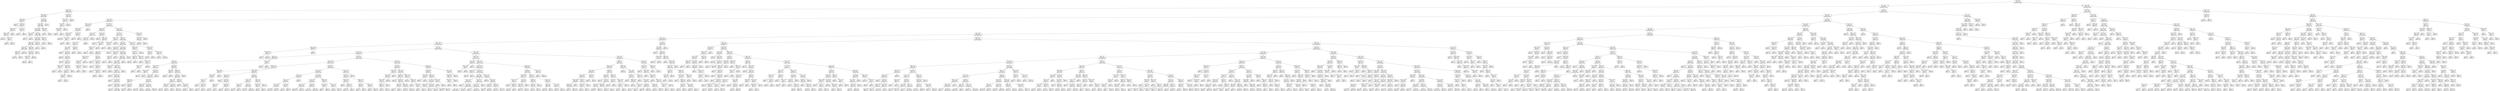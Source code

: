 digraph Tree {
node [shape=box] ;
0 [label="X[6] <= 0.098\ngini = 0.5\nsamples = 67836\nvalue = [33954, 33882]"] ;
1 [label="X[4] <= -0.197\ngini = 0.458\nsamples = 48766\nvalue = [31467, 17299]"] ;
0 -> 1 [labeldistance=2.5, labelangle=45, headlabel="True"] ;
2 [label="X[403] <= 0.001\ngini = 0.017\nsamples = 4013\nvalue = [34, 3979]"] ;
1 -> 2 ;
3 [label="X[348] <= -0.001\ngini = 0.008\nsamples = 3981\nvalue = [16, 3965]"] ;
2 -> 3 ;
4 [label="X[354] <= 0.0\ngini = 0.353\nsamples = 35\nvalue = [8, 27]"] ;
3 -> 4 ;
5 [label="gini = 0.0\nsamples = 2\nvalue = [2, 0]"] ;
4 -> 5 ;
6 [label="X[743] <= 0.0\ngini = 0.298\nsamples = 33\nvalue = [6, 27]"] ;
4 -> 6 ;
7 [label="X[207] <= 0.051\ngini = 0.185\nsamples = 29\nvalue = [3, 26]"] ;
6 -> 7 ;
8 [label="X[434] <= 0.003\ngini = 0.133\nsamples = 28\nvalue = [2, 26]"] ;
7 -> 8 ;
9 [label="gini = 0.0\nsamples = 24\nvalue = [0, 24]"] ;
8 -> 9 ;
10 [label="X[161] <= 0.003\ngini = 0.5\nsamples = 4\nvalue = [2, 2]"] ;
8 -> 10 ;
11 [label="gini = 0.0\nsamples = 2\nvalue = [0, 2]"] ;
10 -> 11 ;
12 [label="gini = 0.0\nsamples = 2\nvalue = [2, 0]"] ;
10 -> 12 ;
13 [label="gini = 0.0\nsamples = 1\nvalue = [1, 0]"] ;
7 -> 13 ;
14 [label="X[147] <= -0.001\ngini = 0.375\nsamples = 4\nvalue = [3, 1]"] ;
6 -> 14 ;
15 [label="gini = 0.0\nsamples = 3\nvalue = [3, 0]"] ;
14 -> 15 ;
16 [label="gini = 0.0\nsamples = 1\nvalue = [0, 1]"] ;
14 -> 16 ;
17 [label="X[47] <= 0.059\ngini = 0.004\nsamples = 3946\nvalue = [8, 3938]"] ;
3 -> 17 ;
18 [label="X[52] <= 0.693\ngini = 0.004\nsamples = 3945\nvalue = [7, 3938]"] ;
17 -> 18 ;
19 [label="X[31] <= -0.054\ngini = 0.003\nsamples = 3942\nvalue = [6, 3936]"] ;
18 -> 19 ;
20 [label="X[144] <= 0.004\ngini = 0.245\nsamples = 7\nvalue = [1, 6]"] ;
19 -> 20 ;
21 [label="gini = 0.0\nsamples = 1\nvalue = [1, 0]"] ;
20 -> 21 ;
22 [label="gini = 0.0\nsamples = 6\nvalue = [0, 6]"] ;
20 -> 22 ;
23 [label="X[73] <= 0.031\ngini = 0.003\nsamples = 3935\nvalue = [5, 3930]"] ;
19 -> 23 ;
24 [label="X[423] <= 0.001\ngini = 0.002\nsamples = 3925\nvalue = [4, 3921]"] ;
23 -> 24 ;
25 [label="X[190] <= 0.0\ngini = 0.002\nsamples = 3913\nvalue = [3, 3910]"] ;
24 -> 25 ;
26 [label="X[15] <= -0.47\ngini = 0.001\nsamples = 3843\nvalue = [1, 3842]"] ;
25 -> 26 ;
27 [label="X[458] <= 0.0\ngini = 0.041\nsamples = 48\nvalue = [1, 47]"] ;
26 -> 27 ;
28 [label="gini = 0.0\nsamples = 46\nvalue = [0, 46]"] ;
27 -> 28 ;
29 [label="gini = 0.5\nsamples = 2\nvalue = [1, 1]"] ;
27 -> 29 ;
30 [label="gini = 0.0\nsamples = 3795\nvalue = [0, 3795]"] ;
26 -> 30 ;
31 [label="X[427] <= 0.0\ngini = 0.056\nsamples = 70\nvalue = [2, 68]"] ;
25 -> 31 ;
32 [label="X[18] <= -0.721\ngini = 0.029\nsamples = 68\nvalue = [1, 67]"] ;
31 -> 32 ;
33 [label="X[1075] <= 0.0\ngini = 0.219\nsamples = 8\nvalue = [1, 7]"] ;
32 -> 33 ;
34 [label="gini = 0.0\nsamples = 6\nvalue = [0, 6]"] ;
33 -> 34 ;
35 [label="gini = 0.5\nsamples = 2\nvalue = [1, 1]"] ;
33 -> 35 ;
36 [label="gini = 0.0\nsamples = 60\nvalue = [0, 60]"] ;
32 -> 36 ;
37 [label="gini = 0.5\nsamples = 2\nvalue = [1, 1]"] ;
31 -> 37 ;
38 [label="X[352] <= -0.0\ngini = 0.153\nsamples = 12\nvalue = [1, 11]"] ;
24 -> 38 ;
39 [label="gini = 0.0\nsamples = 11\nvalue = [0, 11]"] ;
38 -> 39 ;
40 [label="gini = 0.0\nsamples = 1\nvalue = [1, 0]"] ;
38 -> 40 ;
41 [label="X[453] <= 0.0\ngini = 0.18\nsamples = 10\nvalue = [1, 9]"] ;
23 -> 41 ;
42 [label="gini = 0.0\nsamples = 1\nvalue = [1, 0]"] ;
41 -> 42 ;
43 [label="gini = 0.0\nsamples = 9\nvalue = [0, 9]"] ;
41 -> 43 ;
44 [label="X[62] <= -0.023\ngini = 0.444\nsamples = 3\nvalue = [1, 2]"] ;
18 -> 44 ;
45 [label="gini = 0.0\nsamples = 1\nvalue = [1, 0]"] ;
44 -> 45 ;
46 [label="gini = 0.0\nsamples = 2\nvalue = [0, 2]"] ;
44 -> 46 ;
47 [label="gini = 0.0\nsamples = 1\nvalue = [1, 0]"] ;
17 -> 47 ;
48 [label="X[199] <= -0.005\ngini = 0.492\nsamples = 32\nvalue = [18, 14]"] ;
2 -> 48 ;
49 [label="X[273] <= -0.005\ngini = 0.34\nsamples = 23\nvalue = [18, 5]"] ;
48 -> 49 ;
50 [label="X[42] <= 0.01\ngini = 0.5\nsamples = 10\nvalue = [5, 5]"] ;
49 -> 50 ;
51 [label="X[256] <= 0.004\ngini = 0.278\nsamples = 6\nvalue = [1, 5]"] ;
50 -> 51 ;
52 [label="gini = 0.0\nsamples = 5\nvalue = [0, 5]"] ;
51 -> 52 ;
53 [label="gini = 0.0\nsamples = 1\nvalue = [1, 0]"] ;
51 -> 53 ;
54 [label="gini = 0.0\nsamples = 4\nvalue = [4, 0]"] ;
50 -> 54 ;
55 [label="gini = 0.0\nsamples = 13\nvalue = [13, 0]"] ;
49 -> 55 ;
56 [label="gini = 0.0\nsamples = 9\nvalue = [0, 9]"] ;
48 -> 56 ;
57 [label="X[1] <= 0.503\ngini = 0.418\nsamples = 44753\nvalue = [31433, 13320]"] ;
1 -> 57 ;
58 [label="X[243] <= -0.007\ngini = 0.364\nsamples = 41124\nvalue = [31287, 9837]"] ;
57 -> 58 ;
59 [label="X[11] <= -0.027\ngini = 0.323\nsamples = 2643\nvalue = [535, 2108]"] ;
58 -> 59 ;
60 [label="X[234] <= 0.189\ngini = 0.049\nsamples = 238\nvalue = [232, 6]"] ;
59 -> 60 ;
61 [label="X[507] <= 0.027\ngini = 0.033\nsamples = 236\nvalue = [232, 4]"] ;
60 -> 61 ;
62 [label="X[296] <= 0.899\ngini = 0.009\nsamples = 231\nvalue = [230, 1]"] ;
61 -> 62 ;
63 [label="gini = 0.0\nsamples = 229\nvalue = [229, 0]"] ;
62 -> 63 ;
64 [label="X[125] <= -0.005\ngini = 0.5\nsamples = 2\nvalue = [1, 1]"] ;
62 -> 64 ;
65 [label="gini = 0.0\nsamples = 1\nvalue = [1, 0]"] ;
64 -> 65 ;
66 [label="gini = 0.0\nsamples = 1\nvalue = [0, 1]"] ;
64 -> 66 ;
67 [label="X[1125] <= -0.0\ngini = 0.48\nsamples = 5\nvalue = [2, 3]"] ;
61 -> 67 ;
68 [label="gini = 0.0\nsamples = 3\nvalue = [0, 3]"] ;
67 -> 68 ;
69 [label="gini = 0.0\nsamples = 2\nvalue = [2, 0]"] ;
67 -> 69 ;
70 [label="gini = 0.0\nsamples = 2\nvalue = [0, 2]"] ;
60 -> 70 ;
71 [label="X[262] <= -0.012\ngini = 0.22\nsamples = 2405\nvalue = [303, 2102]"] ;
59 -> 71 ;
72 [label="X[734] <= 0.0\ngini = 0.401\nsamples = 173\nvalue = [125, 48]"] ;
71 -> 72 ;
73 [label="X[4] <= 0.765\ngini = 0.193\nsamples = 129\nvalue = [115, 14]"] ;
72 -> 73 ;
74 [label="X[715] <= 0.0\ngini = 0.159\nsamples = 126\nvalue = [115, 11]"] ;
73 -> 74 ;
75 [label="X[175] <= 0.027\ngini = 0.135\nsamples = 124\nvalue = [115, 9]"] ;
74 -> 75 ;
76 [label="X[6] <= -0.442\ngini = 0.109\nsamples = 121\nvalue = [114, 7]"] ;
75 -> 76 ;
77 [label="gini = 0.0\nsamples = 1\nvalue = [0, 1]"] ;
76 -> 77 ;
78 [label="X[10] <= 0.04\ngini = 0.095\nsamples = 120\nvalue = [114, 6]"] ;
76 -> 78 ;
79 [label="gini = 0.0\nsamples = 92\nvalue = [92, 0]"] ;
78 -> 79 ;
80 [label="X[10] <= 0.04\ngini = 0.337\nsamples = 28\nvalue = [22, 6]"] ;
78 -> 80 ;
81 [label="gini = 0.0\nsamples = 2\nvalue = [0, 2]"] ;
80 -> 81 ;
82 [label="X[776] <= -0.0\ngini = 0.26\nsamples = 26\nvalue = [22, 4]"] ;
80 -> 82 ;
83 [label="X[328] <= -0.195\ngini = 0.444\nsamples = 3\nvalue = [1, 2]"] ;
82 -> 83 ;
84 [label="gini = 0.5\nsamples = 2\nvalue = [1, 1]"] ;
83 -> 84 ;
85 [label="gini = 0.0\nsamples = 1\nvalue = [0, 1]"] ;
83 -> 85 ;
86 [label="X[338] <= 0.008\ngini = 0.159\nsamples = 23\nvalue = [21, 2]"] ;
82 -> 86 ;
87 [label="X[1108] <= -0.0\ngini = 0.087\nsamples = 22\nvalue = [21, 1]"] ;
86 -> 87 ;
88 [label="X[178] <= 0.003\ngini = 0.5\nsamples = 2\nvalue = [1, 1]"] ;
87 -> 88 ;
89 [label="gini = 0.0\nsamples = 1\nvalue = [1, 0]"] ;
88 -> 89 ;
90 [label="gini = 0.0\nsamples = 1\nvalue = [0, 1]"] ;
88 -> 90 ;
91 [label="gini = 0.0\nsamples = 20\nvalue = [20, 0]"] ;
87 -> 91 ;
92 [label="gini = 0.0\nsamples = 1\nvalue = [0, 1]"] ;
86 -> 92 ;
93 [label="X[762] <= -0.0\ngini = 0.444\nsamples = 3\nvalue = [1, 2]"] ;
75 -> 93 ;
94 [label="gini = 0.0\nsamples = 2\nvalue = [0, 2]"] ;
93 -> 94 ;
95 [label="gini = 0.0\nsamples = 1\nvalue = [1, 0]"] ;
93 -> 95 ;
96 [label="gini = 0.0\nsamples = 2\nvalue = [0, 2]"] ;
74 -> 96 ;
97 [label="gini = 0.0\nsamples = 3\nvalue = [0, 3]"] ;
73 -> 97 ;
98 [label="X[478] <= -0.002\ngini = 0.351\nsamples = 44\nvalue = [10, 34]"] ;
72 -> 98 ;
99 [label="gini = 0.0\nsamples = 6\nvalue = [6, 0]"] ;
98 -> 99 ;
100 [label="X[91] <= 0.005\ngini = 0.188\nsamples = 38\nvalue = [4, 34]"] ;
98 -> 100 ;
101 [label="gini = 0.0\nsamples = 27\nvalue = [0, 27]"] ;
100 -> 101 ;
102 [label="X[52] <= 0.003\ngini = 0.463\nsamples = 11\nvalue = [4, 7]"] ;
100 -> 102 ;
103 [label="X[598] <= -0.0\ngini = 0.32\nsamples = 5\nvalue = [4, 1]"] ;
102 -> 103 ;
104 [label="gini = 0.0\nsamples = 4\nvalue = [4, 0]"] ;
103 -> 104 ;
105 [label="gini = 0.0\nsamples = 1\nvalue = [0, 1]"] ;
103 -> 105 ;
106 [label="gini = 0.0\nsamples = 6\nvalue = [0, 6]"] ;
102 -> 106 ;
107 [label="X[262] <= 0.123\ngini = 0.147\nsamples = 2232\nvalue = [178, 2054]"] ;
71 -> 107 ;
108 [label="X[147] <= -0.087\ngini = 0.112\nsamples = 2177\nvalue = [130, 2047]"] ;
107 -> 108 ;
109 [label="X[232] <= -0.22\ngini = 0.111\nsamples = 34\nvalue = [32, 2]"] ;
108 -> 109 ;
110 [label="X[384] <= -0.001\ngini = 0.444\nsamples = 3\nvalue = [1, 2]"] ;
109 -> 110 ;
111 [label="gini = 0.0\nsamples = 1\nvalue = [1, 0]"] ;
110 -> 111 ;
112 [label="gini = 0.0\nsamples = 2\nvalue = [0, 2]"] ;
110 -> 112 ;
113 [label="gini = 0.0\nsamples = 31\nvalue = [31, 0]"] ;
109 -> 113 ;
114 [label="X[538] <= 0.0\ngini = 0.087\nsamples = 2143\nvalue = [98, 2045]"] ;
108 -> 114 ;
115 [label="X[221] <= -0.07\ngini = 0.045\nsamples = 2044\nvalue = [47, 1997]"] ;
114 -> 115 ;
116 [label="X[23] <= 0.071\ngini = 0.493\nsamples = 50\nvalue = [22, 28]"] ;
115 -> 116 ;
117 [label="X[536] <= 0.0\ngini = 0.388\nsamples = 38\nvalue = [10, 28]"] ;
116 -> 117 ;
118 [label="X[265] <= -0.005\ngini = 0.153\nsamples = 24\nvalue = [2, 22]"] ;
117 -> 118 ;
119 [label="X[1123] <= -0.0\ngini = 0.48\nsamples = 5\nvalue = [2, 3]"] ;
118 -> 119 ;
120 [label="X[113] <= -0.023\ngini = 0.444\nsamples = 3\nvalue = [2, 1]"] ;
119 -> 120 ;
121 [label="gini = 0.0\nsamples = 1\nvalue = [1, 0]"] ;
120 -> 121 ;
122 [label="gini = 0.5\nsamples = 2\nvalue = [1, 1]"] ;
120 -> 122 ;
123 [label="gini = 0.0\nsamples = 2\nvalue = [0, 2]"] ;
119 -> 123 ;
124 [label="gini = 0.0\nsamples = 19\nvalue = [0, 19]"] ;
118 -> 124 ;
125 [label="X[555] <= 0.0\ngini = 0.49\nsamples = 14\nvalue = [8, 6]"] ;
117 -> 125 ;
126 [label="gini = 0.0\nsamples = 4\nvalue = [4, 0]"] ;
125 -> 126 ;
127 [label="X[431] <= -0.002\ngini = 0.48\nsamples = 10\nvalue = [4, 6]"] ;
125 -> 127 ;
128 [label="gini = 0.0\nsamples = 2\nvalue = [0, 2]"] ;
127 -> 128 ;
129 [label="X[99] <= 0.029\ngini = 0.5\nsamples = 8\nvalue = [4, 4]"] ;
127 -> 129 ;
130 [label="gini = 0.0\nsamples = 2\nvalue = [2, 0]"] ;
129 -> 130 ;
131 [label="X[240] <= -0.015\ngini = 0.444\nsamples = 6\nvalue = [2, 4]"] ;
129 -> 131 ;
132 [label="gini = 0.0\nsamples = 2\nvalue = [0, 2]"] ;
131 -> 132 ;
133 [label="gini = 0.5\nsamples = 4\nvalue = [2, 2]"] ;
131 -> 133 ;
134 [label="gini = 0.0\nsamples = 12\nvalue = [12, 0]"] ;
116 -> 134 ;
135 [label="X[179] <= -0.094\ngini = 0.025\nsamples = 1994\nvalue = [25, 1969]"] ;
115 -> 135 ;
136 [label="X[218] <= 0.002\ngini = 0.444\nsamples = 9\nvalue = [6, 3]"] ;
135 -> 136 ;
137 [label="X[613] <= 0.0\ngini = 0.375\nsamples = 4\nvalue = [1, 3]"] ;
136 -> 137 ;
138 [label="gini = 0.0\nsamples = 1\nvalue = [1, 0]"] ;
137 -> 138 ;
139 [label="gini = 0.0\nsamples = 3\nvalue = [0, 3]"] ;
137 -> 139 ;
140 [label="gini = 0.0\nsamples = 5\nvalue = [5, 0]"] ;
136 -> 140 ;
141 [label="X[204] <= 0.206\ngini = 0.019\nsamples = 1985\nvalue = [19, 1966]"] ;
135 -> 141 ;
142 [label="X[246] <= 0.13\ngini = 0.016\nsamples = 1982\nvalue = [16, 1966]"] ;
141 -> 142 ;
143 [label="X[534] <= -0.007\ngini = 0.014\nsamples = 1980\nvalue = [14, 1966]"] ;
142 -> 143 ;
144 [label="X[437] <= 0.005\ngini = 0.5\nsamples = 6\nvalue = [3, 3]"] ;
143 -> 144 ;
145 [label="gini = 0.0\nsamples = 3\nvalue = [3, 0]"] ;
144 -> 145 ;
146 [label="gini = 0.0\nsamples = 3\nvalue = [0, 3]"] ;
144 -> 146 ;
147 [label="X[337] <= 0.854\ngini = 0.011\nsamples = 1974\nvalue = [11, 1963]"] ;
143 -> 147 ;
148 [label="X[289] <= -0.217\ngini = 0.01\nsamples = 1973\nvalue = [10, 1963]"] ;
147 -> 148 ;
149 [label="gini = 0.0\nsamples = 1\nvalue = [1, 0]"] ;
148 -> 149 ;
150 [label="X[503] <= -0.215\ngini = 0.009\nsamples = 1972\nvalue = [9, 1963]"] ;
148 -> 150 ;
151 [label="gini = 0.0\nsamples = 1\nvalue = [1, 0]"] ;
150 -> 151 ;
152 [label="X[101] <= -0.154\ngini = 0.008\nsamples = 1971\nvalue = [8, 1963]"] ;
150 -> 152 ;
153 [label="gini = 0.0\nsamples = 1\nvalue = [1, 0]"] ;
152 -> 153 ;
154 [label="X[121] <= -0.082\ngini = 0.007\nsamples = 1970\nvalue = [7, 1963]"] ;
152 -> 154 ;
155 [label="gini = 0.0\nsamples = 1\nvalue = [1, 0]"] ;
154 -> 155 ;
156 [label="gini = 0.006\nsamples = 1969\nvalue = [6, 1963]"] ;
154 -> 156 ;
157 [label="gini = 0.0\nsamples = 1\nvalue = [1, 0]"] ;
147 -> 157 ;
158 [label="gini = 0.0\nsamples = 2\nvalue = [2, 0]"] ;
142 -> 158 ;
159 [label="gini = 0.0\nsamples = 3\nvalue = [3, 0]"] ;
141 -> 159 ;
160 [label="X[370] <= -0.001\ngini = 0.5\nsamples = 99\nvalue = [51, 48]"] ;
114 -> 160 ;
161 [label="X[208] <= 0.014\ngini = 0.332\nsamples = 57\nvalue = [45, 12]"] ;
160 -> 161 ;
162 [label="X[93] <= 0.024\ngini = 0.5\nsamples = 24\nvalue = [12, 12]"] ;
161 -> 162 ;
163 [label="X[389] <= 0.0\ngini = 0.18\nsamples = 10\nvalue = [1, 9]"] ;
162 -> 163 ;
164 [label="gini = 0.0\nsamples = 9\nvalue = [0, 9]"] ;
163 -> 164 ;
165 [label="gini = 0.0\nsamples = 1\nvalue = [1, 0]"] ;
163 -> 165 ;
166 [label="X[739] <= -0.0\ngini = 0.337\nsamples = 14\nvalue = [11, 3]"] ;
162 -> 166 ;
167 [label="gini = 0.0\nsamples = 2\nvalue = [0, 2]"] ;
166 -> 167 ;
168 [label="X[238] <= -0.003\ngini = 0.153\nsamples = 12\nvalue = [11, 1]"] ;
166 -> 168 ;
169 [label="X[637] <= 0.0\ngini = 0.5\nsamples = 2\nvalue = [1, 1]"] ;
168 -> 169 ;
170 [label="gini = 0.0\nsamples = 1\nvalue = [1, 0]"] ;
169 -> 170 ;
171 [label="gini = 0.0\nsamples = 1\nvalue = [0, 1]"] ;
169 -> 171 ;
172 [label="gini = 0.0\nsamples = 10\nvalue = [10, 0]"] ;
168 -> 172 ;
173 [label="gini = 0.0\nsamples = 33\nvalue = [33, 0]"] ;
161 -> 173 ;
174 [label="X[308] <= -0.001\ngini = 0.245\nsamples = 42\nvalue = [6, 36]"] ;
160 -> 174 ;
175 [label="X[726] <= -0.0\ngini = 0.408\nsamples = 7\nvalue = [5, 2]"] ;
174 -> 175 ;
176 [label="gini = 0.0\nsamples = 2\nvalue = [0, 2]"] ;
175 -> 176 ;
177 [label="gini = 0.0\nsamples = 5\nvalue = [5, 0]"] ;
175 -> 177 ;
178 [label="X[1075] <= -0.142\ngini = 0.056\nsamples = 35\nvalue = [1, 34]"] ;
174 -> 178 ;
179 [label="gini = 0.0\nsamples = 1\nvalue = [1, 0]"] ;
178 -> 179 ;
180 [label="gini = 0.0\nsamples = 34\nvalue = [0, 34]"] ;
178 -> 180 ;
181 [label="X[470] <= 0.002\ngini = 0.222\nsamples = 55\nvalue = [48, 7]"] ;
107 -> 181 ;
182 [label="X[39] <= 0.035\ngini = 0.04\nsamples = 49\nvalue = [48, 1]"] ;
181 -> 182 ;
183 [label="gini = 0.0\nsamples = 48\nvalue = [48, 0]"] ;
182 -> 183 ;
184 [label="gini = 0.0\nsamples = 1\nvalue = [0, 1]"] ;
182 -> 184 ;
185 [label="gini = 0.0\nsamples = 6\nvalue = [0, 6]"] ;
181 -> 185 ;
186 [label="X[12] <= 0.313\ngini = 0.321\nsamples = 38481\nvalue = [30752, 7729]"] ;
58 -> 186 ;
187 [label="X[274] <= 0.001\ngini = 0.287\nsamples = 36771\nvalue = [30384, 6387]"] ;
186 -> 187 ;
188 [label="X[2] <= 0.719\ngini = 0.265\nsamples = 35906\nvalue = [30253, 5653]"] ;
187 -> 188 ;
189 [label="X[21] <= 0.008\ngini = 0.244\nsamples = 34114\nvalue = [29269, 4845]"] ;
188 -> 189 ;
190 [label="X[118] <= 0.178\ngini = 0.168\nsamples = 19158\nvalue = [17389, 1769]"] ;
189 -> 190 ;
191 [label="X[197] <= -0.033\ngini = 0.16\nsamples = 19003\nvalue = [17334, 1669]"] ;
190 -> 191 ;
192 [label="X[640] <= 0.002\ngini = 0.222\nsamples = 55\nvalue = [7, 48]"] ;
191 -> 192 ;
193 [label="X[1089] <= -0.002\ngini = 0.04\nsamples = 49\nvalue = [1, 48]"] ;
192 -> 193 ;
194 [label="gini = 0.0\nsamples = 1\nvalue = [1, 0]"] ;
193 -> 194 ;
195 [label="gini = 0.0\nsamples = 48\nvalue = [0, 48]"] ;
193 -> 195 ;
196 [label="gini = 0.0\nsamples = 6\nvalue = [6, 0]"] ;
192 -> 196 ;
197 [label="X[9] <= -0.29\ngini = 0.156\nsamples = 18948\nvalue = [17327, 1621]"] ;
191 -> 197 ;
198 [label="X[773] <= -0.0\ngini = 0.291\nsamples = 2557\nvalue = [2106, 451]"] ;
197 -> 198 ;
199 [label="X[398] <= 0.0\ngini = 0.168\nsamples = 963\nvalue = [874, 89]"] ;
198 -> 199 ;
200 [label="X[370] <= 0.0\ngini = 0.162\nsamples = 958\nvalue = [873, 85]"] ;
199 -> 200 ;
201 [label="X[24] <= -0.093\ngini = 0.117\nsamples = 721\nvalue = [676, 45]"] ;
200 -> 201 ;
202 [label="X[379] <= -0.001\ngini = 0.444\nsamples = 6\nvalue = [2, 4]"] ;
201 -> 202 ;
203 [label="gini = 0.0\nsamples = 2\nvalue = [2, 0]"] ;
202 -> 203 ;
204 [label="gini = 0.0\nsamples = 4\nvalue = [0, 4]"] ;
202 -> 204 ;
205 [label="X[532] <= 0.001\ngini = 0.108\nsamples = 715\nvalue = [674, 41]"] ;
201 -> 205 ;
206 [label="X[66] <= -0.162\ngini = 0.103\nsamples = 713\nvalue = [674, 39]"] ;
205 -> 206 ;
207 [label="X[202] <= 0.0\ngini = 0.486\nsamples = 12\nvalue = [7, 5]"] ;
206 -> 207 ;
208 [label="gini = 0.0\nsamples = 5\nvalue = [5, 0]"] ;
207 -> 208 ;
209 [label="X[612] <= -0.0\ngini = 0.408\nsamples = 7\nvalue = [2, 5]"] ;
207 -> 209 ;
210 [label="gini = 0.444\nsamples = 3\nvalue = [2, 1]"] ;
209 -> 210 ;
211 [label="gini = 0.0\nsamples = 4\nvalue = [0, 4]"] ;
209 -> 211 ;
212 [label="X[769] <= -0.0\ngini = 0.092\nsamples = 701\nvalue = [667, 34]"] ;
206 -> 212 ;
213 [label="X[315] <= 0.0\ngini = 0.367\nsamples = 33\nvalue = [25, 8]"] ;
212 -> 213 ;
214 [label="gini = 0.444\nsamples = 24\nvalue = [16, 8]"] ;
213 -> 214 ;
215 [label="gini = 0.0\nsamples = 9\nvalue = [9, 0]"] ;
213 -> 215 ;
216 [label="X[58] <= 0.157\ngini = 0.075\nsamples = 668\nvalue = [642, 26]"] ;
212 -> 216 ;
217 [label="gini = 0.07\nsamples = 665\nvalue = [641, 24]"] ;
216 -> 217 ;
218 [label="gini = 0.444\nsamples = 3\nvalue = [1, 2]"] ;
216 -> 218 ;
219 [label="gini = 0.0\nsamples = 2\nvalue = [0, 2]"] ;
205 -> 219 ;
220 [label="X[82] <= -0.042\ngini = 0.281\nsamples = 237\nvalue = [197, 40]"] ;
200 -> 220 ;
221 [label="X[525] <= 0.0\ngini = 0.444\nsamples = 6\nvalue = [2, 4]"] ;
220 -> 221 ;
222 [label="gini = 0.0\nsamples = 2\nvalue = [2, 0]"] ;
221 -> 222 ;
223 [label="gini = 0.0\nsamples = 4\nvalue = [0, 4]"] ;
221 -> 223 ;
224 [label="X[356] <= 0.0\ngini = 0.263\nsamples = 231\nvalue = [195, 36]"] ;
220 -> 224 ;
225 [label="X[238] <= 0.0\ngini = 0.248\nsamples = 228\nvalue = [195, 33]"] ;
224 -> 225 ;
226 [label="X[481] <= -0.0\ngini = 0.157\nsamples = 151\nvalue = [138, 13]"] ;
225 -> 226 ;
227 [label="X[354] <= 0.0\ngini = 0.48\nsamples = 5\nvalue = [2, 3]"] ;
226 -> 227 ;
228 [label="gini = 0.0\nsamples = 2\nvalue = [2, 0]"] ;
227 -> 228 ;
229 [label="gini = 0.0\nsamples = 3\nvalue = [0, 3]"] ;
227 -> 229 ;
230 [label="X[18] <= -0.484\ngini = 0.128\nsamples = 146\nvalue = [136, 10]"] ;
226 -> 230 ;
231 [label="gini = 0.0\nsamples = 1\nvalue = [0, 1]"] ;
230 -> 231 ;
232 [label="gini = 0.116\nsamples = 145\nvalue = [136, 9]"] ;
230 -> 232 ;
233 [label="X[238] <= 0.0\ngini = 0.385\nsamples = 77\nvalue = [57, 20]"] ;
225 -> 233 ;
234 [label="gini = 0.0\nsamples = 4\nvalue = [0, 4]"] ;
233 -> 234 ;
235 [label="X[181] <= 0.002\ngini = 0.342\nsamples = 73\nvalue = [57, 16]"] ;
233 -> 235 ;
236 [label="gini = 0.317\nsamples = 71\nvalue = [57, 14]"] ;
235 -> 236 ;
237 [label="gini = 0.0\nsamples = 2\nvalue = [0, 2]"] ;
235 -> 237 ;
238 [label="gini = 0.0\nsamples = 3\nvalue = [0, 3]"] ;
224 -> 238 ;
239 [label="X[1118] <= 0.0\ngini = 0.32\nsamples = 5\nvalue = [1, 4]"] ;
199 -> 239 ;
240 [label="gini = 0.0\nsamples = 4\nvalue = [0, 4]"] ;
239 -> 240 ;
241 [label="gini = 0.0\nsamples = 1\nvalue = [1, 0]"] ;
239 -> 241 ;
242 [label="X[53] <= 0.011\ngini = 0.351\nsamples = 1594\nvalue = [1232, 362]"] ;
198 -> 242 ;
243 [label="X[162] <= -0.004\ngini = 0.318\nsamples = 1390\nvalue = [1114, 276]"] ;
242 -> 243 ;
244 [label="X[349] <= -0.001\ngini = 0.21\nsamples = 419\nvalue = [369, 50]"] ;
243 -> 244 ;
245 [label="X[30] <= -0.024\ngini = 0.486\nsamples = 12\nvalue = [5, 7]"] ;
244 -> 245 ;
246 [label="X[22] <= 0.001\ngini = 0.346\nsamples = 9\nvalue = [2, 7]"] ;
245 -> 246 ;
247 [label="X[627] <= -0.0\ngini = 0.5\nsamples = 4\nvalue = [2, 2]"] ;
246 -> 247 ;
248 [label="gini = 0.0\nsamples = 1\nvalue = [0, 1]"] ;
247 -> 248 ;
249 [label="X[508] <= -0.0\ngini = 0.444\nsamples = 3\nvalue = [2, 1]"] ;
247 -> 249 ;
250 [label="gini = 0.0\nsamples = 1\nvalue = [1, 0]"] ;
249 -> 250 ;
251 [label="gini = 0.5\nsamples = 2\nvalue = [1, 1]"] ;
249 -> 251 ;
252 [label="gini = 0.0\nsamples = 5\nvalue = [0, 5]"] ;
246 -> 252 ;
253 [label="gini = 0.0\nsamples = 3\nvalue = [3, 0]"] ;
245 -> 253 ;
254 [label="X[309] <= -0.002\ngini = 0.189\nsamples = 407\nvalue = [364, 43]"] ;
244 -> 254 ;
255 [label="X[454] <= -0.0\ngini = 0.362\nsamples = 59\nvalue = [45, 14]"] ;
254 -> 255 ;
256 [label="gini = 0.0\nsamples = 4\nvalue = [0, 4]"] ;
255 -> 256 ;
257 [label="X[775] <= -0.0\ngini = 0.298\nsamples = 55\nvalue = [45, 10]"] ;
255 -> 257 ;
258 [label="X[29] <= 0.021\ngini = 0.375\nsamples = 4\nvalue = [1, 3]"] ;
257 -> 258 ;
259 [label="gini = 0.0\nsamples = 3\nvalue = [0, 3]"] ;
258 -> 259 ;
260 [label="gini = 0.0\nsamples = 1\nvalue = [1, 0]"] ;
258 -> 260 ;
261 [label="X[222] <= -0.003\ngini = 0.237\nsamples = 51\nvalue = [44, 7]"] ;
257 -> 261 ;
262 [label="gini = 0.5\nsamples = 6\nvalue = [3, 3]"] ;
261 -> 262 ;
263 [label="gini = 0.162\nsamples = 45\nvalue = [41, 4]"] ;
261 -> 263 ;
264 [label="X[374] <= 0.0\ngini = 0.153\nsamples = 348\nvalue = [319, 29]"] ;
254 -> 264 ;
265 [label="X[729] <= -0.0\ngini = 0.13\nsamples = 330\nvalue = [307, 23]"] ;
264 -> 265 ;
266 [label="X[607] <= 0.0\ngini = 0.48\nsamples = 5\nvalue = [2, 3]"] ;
265 -> 266 ;
267 [label="gini = 0.444\nsamples = 3\nvalue = [2, 1]"] ;
266 -> 267 ;
268 [label="gini = 0.0\nsamples = 2\nvalue = [0, 2]"] ;
266 -> 268 ;
269 [label="X[740] <= -0.0\ngini = 0.116\nsamples = 325\nvalue = [305, 20]"] ;
265 -> 269 ;
270 [label="gini = 0.444\nsamples = 3\nvalue = [1, 2]"] ;
269 -> 270 ;
271 [label="gini = 0.106\nsamples = 322\nvalue = [304, 18]"] ;
269 -> 271 ;
272 [label="X[254] <= 0.0\ngini = 0.444\nsamples = 18\nvalue = [12, 6]"] ;
264 -> 272 ;
273 [label="X[160] <= 0.004\ngini = 0.375\nsamples = 8\nvalue = [2, 6]"] ;
272 -> 273 ;
274 [label="gini = 0.0\nsamples = 6\nvalue = [0, 6]"] ;
273 -> 274 ;
275 [label="gini = 0.0\nsamples = 2\nvalue = [2, 0]"] ;
273 -> 275 ;
276 [label="gini = 0.0\nsamples = 10\nvalue = [10, 0]"] ;
272 -> 276 ;
277 [label="X[164] <= 0.001\ngini = 0.357\nsamples = 971\nvalue = [745, 226]"] ;
243 -> 277 ;
278 [label="X[115] <= -0.011\ngini = 0.383\nsamples = 799\nvalue = [593, 206]"] ;
277 -> 278 ;
279 [label="X[718] <= 0.0\ngini = 0.482\nsamples = 99\nvalue = [59, 40]"] ;
278 -> 279 ;
280 [label="X[621] <= 0.0\ngini = 0.467\nsamples = 94\nvalue = [59, 35]"] ;
279 -> 280 ;
281 [label="X[12] <= -0.096\ngini = 0.442\nsamples = 85\nvalue = [57, 28]"] ;
280 -> 281 ;
282 [label="gini = 0.499\nsamples = 44\nvalue = [23, 21]"] ;
281 -> 282 ;
283 [label="gini = 0.283\nsamples = 41\nvalue = [34, 7]"] ;
281 -> 283 ;
284 [label="X[1103] <= -0.0\ngini = 0.346\nsamples = 9\nvalue = [2, 7]"] ;
280 -> 284 ;
285 [label="gini = 0.0\nsamples = 1\nvalue = [1, 0]"] ;
284 -> 285 ;
286 [label="gini = 0.219\nsamples = 8\nvalue = [1, 7]"] ;
284 -> 286 ;
287 [label="gini = 0.0\nsamples = 5\nvalue = [0, 5]"] ;
279 -> 287 ;
288 [label="X[115] <= 0.016\ngini = 0.362\nsamples = 700\nvalue = [534, 166]"] ;
278 -> 288 ;
289 [label="X[320] <= -0.0\ngini = 0.352\nsamples = 681\nvalue = [526, 155]"] ;
288 -> 289 ;
290 [label="X[144] <= 0.019\ngini = 0.412\nsamples = 303\nvalue = [215, 88]"] ;
289 -> 290 ;
291 [label="gini = 0.393\nsamples = 283\nvalue = [207, 76]"] ;
290 -> 291 ;
292 [label="gini = 0.48\nsamples = 20\nvalue = [8, 12]"] ;
290 -> 292 ;
293 [label="X[82] <= -0.0\ngini = 0.292\nsamples = 378\nvalue = [311, 67]"] ;
289 -> 293 ;
294 [label="gini = 0.2\nsamples = 160\nvalue = [142, 18]"] ;
293 -> 294 ;
295 [label="gini = 0.348\nsamples = 218\nvalue = [169, 49]"] ;
293 -> 295 ;
296 [label="X[260] <= 0.0\ngini = 0.488\nsamples = 19\nvalue = [8, 11]"] ;
288 -> 296 ;
297 [label="X[401] <= -0.001\ngini = 0.219\nsamples = 8\nvalue = [1, 7]"] ;
296 -> 297 ;
298 [label="gini = 0.5\nsamples = 2\nvalue = [1, 1]"] ;
297 -> 298 ;
299 [label="gini = 0.0\nsamples = 6\nvalue = [0, 6]"] ;
297 -> 299 ;
300 [label="X[19] <= -0.013\ngini = 0.463\nsamples = 11\nvalue = [7, 4]"] ;
296 -> 300 ;
301 [label="gini = 0.0\nsamples = 6\nvalue = [6, 0]"] ;
300 -> 301 ;
302 [label="gini = 0.32\nsamples = 5\nvalue = [1, 4]"] ;
300 -> 302 ;
303 [label="X[17] <= 0.143\ngini = 0.206\nsamples = 172\nvalue = [152, 20]"] ;
277 -> 303 ;
304 [label="X[732] <= 0.0\ngini = 0.189\nsamples = 170\nvalue = [152, 18]"] ;
303 -> 304 ;
305 [label="X[303] <= -0.001\ngini = 0.145\nsamples = 153\nvalue = [141, 12]"] ;
304 -> 305 ;
306 [label="gini = 0.0\nsamples = 1\nvalue = [0, 1]"] ;
305 -> 306 ;
307 [label="X[368] <= 0.001\ngini = 0.134\nsamples = 152\nvalue = [141, 11]"] ;
305 -> 307 ;
308 [label="gini = 0.124\nsamples = 151\nvalue = [141, 10]"] ;
307 -> 308 ;
309 [label="gini = 0.0\nsamples = 1\nvalue = [0, 1]"] ;
307 -> 309 ;
310 [label="X[548] <= -0.0\ngini = 0.457\nsamples = 17\nvalue = [11, 6]"] ;
304 -> 310 ;
311 [label="X[304] <= 0.0\ngini = 0.198\nsamples = 9\nvalue = [8, 1]"] ;
310 -> 311 ;
312 [label="gini = 0.0\nsamples = 7\nvalue = [7, 0]"] ;
311 -> 312 ;
313 [label="gini = 0.5\nsamples = 2\nvalue = [1, 1]"] ;
311 -> 313 ;
314 [label="X[1065] <= -0.0\ngini = 0.469\nsamples = 8\nvalue = [3, 5]"] ;
310 -> 314 ;
315 [label="gini = 0.0\nsamples = 4\nvalue = [0, 4]"] ;
314 -> 315 ;
316 [label="gini = 0.375\nsamples = 4\nvalue = [3, 1]"] ;
314 -> 316 ;
317 [label="gini = 0.0\nsamples = 2\nvalue = [0, 2]"] ;
303 -> 317 ;
318 [label="X[127] <= 0.0\ngini = 0.488\nsamples = 204\nvalue = [118, 86]"] ;
242 -> 318 ;
319 [label="X[37] <= -0.014\ngini = 0.494\nsamples = 121\nvalue = [54, 67]"] ;
318 -> 319 ;
320 [label="X[101] <= 0.031\ngini = 0.227\nsamples = 23\nvalue = [3, 20]"] ;
319 -> 320 ;
321 [label="X[53] <= 0.011\ngini = 0.165\nsamples = 22\nvalue = [2, 20]"] ;
320 -> 321 ;
322 [label="X[83] <= 0.021\ngini = 0.444\nsamples = 6\nvalue = [2, 4]"] ;
321 -> 322 ;
323 [label="X[465] <= -0.0\ngini = 0.32\nsamples = 5\nvalue = [1, 4]"] ;
322 -> 323 ;
324 [label="gini = 0.5\nsamples = 2\nvalue = [1, 1]"] ;
323 -> 324 ;
325 [label="gini = 0.0\nsamples = 3\nvalue = [0, 3]"] ;
323 -> 325 ;
326 [label="gini = 0.0\nsamples = 1\nvalue = [1, 0]"] ;
322 -> 326 ;
327 [label="gini = 0.0\nsamples = 16\nvalue = [0, 16]"] ;
321 -> 327 ;
328 [label="gini = 0.0\nsamples = 1\nvalue = [1, 0]"] ;
320 -> 328 ;
329 [label="X[311] <= 0.002\ngini = 0.499\nsamples = 98\nvalue = [51, 47]"] ;
319 -> 329 ;
330 [label="X[284] <= -0.0\ngini = 0.495\nsamples = 82\nvalue = [37, 45]"] ;
329 -> 330 ;
331 [label="gini = 0.0\nsamples = 6\nvalue = [6, 0]"] ;
330 -> 331 ;
332 [label="X[1076] <= -0.0\ngini = 0.483\nsamples = 76\nvalue = [31, 45]"] ;
330 -> 332 ;
333 [label="X[463] <= 0.0\ngini = 0.219\nsamples = 8\nvalue = [7, 1]"] ;
332 -> 333 ;
334 [label="gini = 0.0\nsamples = 7\nvalue = [7, 0]"] ;
333 -> 334 ;
335 [label="gini = 0.0\nsamples = 1\nvalue = [0, 1]"] ;
333 -> 335 ;
336 [label="X[39] <= 0.002\ngini = 0.457\nsamples = 68\nvalue = [24, 44]"] ;
332 -> 336 ;
337 [label="gini = 0.488\nsamples = 19\nvalue = [11, 8]"] ;
336 -> 337 ;
338 [label="gini = 0.39\nsamples = 49\nvalue = [13, 36]"] ;
336 -> 338 ;
339 [label="X[208] <= -0.019\ngini = 0.219\nsamples = 16\nvalue = [14, 2]"] ;
329 -> 339 ;
340 [label="gini = 0.0\nsamples = 13\nvalue = [13, 0]"] ;
339 -> 340 ;
341 [label="X[496] <= 0.0\ngini = 0.444\nsamples = 3\nvalue = [1, 2]"] ;
339 -> 341 ;
342 [label="gini = 0.0\nsamples = 1\nvalue = [0, 1]"] ;
341 -> 342 ;
343 [label="X[101] <= 0.041\ngini = 0.5\nsamples = 2\nvalue = [1, 1]"] ;
341 -> 343 ;
344 [label="gini = 0.0\nsamples = 1\nvalue = [0, 1]"] ;
343 -> 344 ;
345 [label="gini = 0.0\nsamples = 1\nvalue = [1, 0]"] ;
343 -> 345 ;
346 [label="X[420] <= 0.0\ngini = 0.353\nsamples = 83\nvalue = [64, 19]"] ;
318 -> 346 ;
347 [label="X[185] <= -0.002\ngini = 0.281\nsamples = 71\nvalue = [59, 12]"] ;
346 -> 347 ;
348 [label="X[403] <= -0.0\ngini = 0.444\nsamples = 6\nvalue = [2, 4]"] ;
347 -> 348 ;
349 [label="gini = 0.0\nsamples = 2\nvalue = [2, 0]"] ;
348 -> 349 ;
350 [label="gini = 0.0\nsamples = 4\nvalue = [0, 4]"] ;
348 -> 350 ;
351 [label="X[1083] <= 0.0\ngini = 0.216\nsamples = 65\nvalue = [57, 8]"] ;
347 -> 351 ;
352 [label="X[7] <= -0.174\ngini = 0.158\nsamples = 58\nvalue = [53, 5]"] ;
351 -> 352 ;
353 [label="X[1087] <= 0.0\ngini = 0.444\nsamples = 6\nvalue = [4, 2]"] ;
352 -> 353 ;
354 [label="gini = 0.0\nsamples = 2\nvalue = [0, 2]"] ;
353 -> 354 ;
355 [label="gini = 0.0\nsamples = 4\nvalue = [4, 0]"] ;
353 -> 355 ;
356 [label="X[76] <= 0.069\ngini = 0.109\nsamples = 52\nvalue = [49, 3]"] ;
352 -> 356 ;
357 [label="gini = 0.043\nsamples = 46\nvalue = [45, 1]"] ;
356 -> 357 ;
358 [label="gini = 0.444\nsamples = 6\nvalue = [4, 2]"] ;
356 -> 358 ;
359 [label="X[315] <= 0.0\ngini = 0.49\nsamples = 7\nvalue = [4, 3]"] ;
351 -> 359 ;
360 [label="gini = 0.0\nsamples = 3\nvalue = [0, 3]"] ;
359 -> 360 ;
361 [label="gini = 0.0\nsamples = 4\nvalue = [4, 0]"] ;
359 -> 361 ;
362 [label="X[7] <= -0.047\ngini = 0.486\nsamples = 12\nvalue = [5, 7]"] ;
346 -> 362 ;
363 [label="X[89] <= -0.003\ngini = 0.219\nsamples = 8\nvalue = [1, 7]"] ;
362 -> 363 ;
364 [label="X[56] <= -0.011\ngini = 0.5\nsamples = 2\nvalue = [1, 1]"] ;
363 -> 364 ;
365 [label="gini = 0.0\nsamples = 1\nvalue = [1, 0]"] ;
364 -> 365 ;
366 [label="gini = 0.0\nsamples = 1\nvalue = [0, 1]"] ;
364 -> 366 ;
367 [label="gini = 0.0\nsamples = 6\nvalue = [0, 6]"] ;
363 -> 367 ;
368 [label="gini = 0.0\nsamples = 4\nvalue = [4, 0]"] ;
362 -> 368 ;
369 [label="X[36] <= 0.644\ngini = 0.133\nsamples = 16391\nvalue = [15221, 1170]"] ;
197 -> 369 ;
370 [label="X[260] <= -0.015\ngini = 0.12\nsamples = 15734\nvalue = [14722, 1012]"] ;
369 -> 370 ;
371 [label="X[8] <= -0.06\ngini = 0.291\nsamples = 34\nvalue = [6, 28]"] ;
370 -> 371 ;
372 [label="X[321] <= -0.011\ngini = 0.245\nsamples = 7\nvalue = [6, 1]"] ;
371 -> 372 ;
373 [label="gini = 0.0\nsamples = 1\nvalue = [0, 1]"] ;
372 -> 373 ;
374 [label="gini = 0.0\nsamples = 6\nvalue = [6, 0]"] ;
372 -> 374 ;
375 [label="gini = 0.0\nsamples = 27\nvalue = [0, 27]"] ;
371 -> 375 ;
376 [label="X[454] <= 0.001\ngini = 0.117\nsamples = 15700\nvalue = [14716, 984]"] ;
370 -> 376 ;
377 [label="X[203] <= -0.185\ngini = 0.112\nsamples = 15479\nvalue = [14557, 922]"] ;
376 -> 377 ;
378 [label="X[531] <= 0.0\ngini = 0.18\nsamples = 10\nvalue = [1, 9]"] ;
377 -> 378 ;
379 [label="gini = 0.0\nsamples = 9\nvalue = [0, 9]"] ;
378 -> 379 ;
380 [label="gini = 0.0\nsamples = 1\nvalue = [1, 0]"] ;
378 -> 380 ;
381 [label="X[188] <= 0.043\ngini = 0.111\nsamples = 15469\nvalue = [14556, 913]"] ;
377 -> 381 ;
382 [label="X[2] <= 0.699\ngini = 0.109\nsamples = 15372\nvalue = [14487, 885]"] ;
381 -> 382 ;
383 [label="X[115] <= -0.33\ngini = 0.093\nsamples = 12715\nvalue = [12090, 625]"] ;
382 -> 383 ;
384 [label="gini = 0.0\nsamples = 5\nvalue = [0, 5]"] ;
383 -> 384 ;
385 [label="X[720] <= 0.001\ngini = 0.093\nsamples = 12710\nvalue = [12090, 620]"] ;
383 -> 385 ;
386 [label="gini = 0.09\nsamples = 12631\nvalue = [12032, 599]"] ;
385 -> 386 ;
387 [label="gini = 0.39\nsamples = 79\nvalue = [58, 21]"] ;
385 -> 387 ;
388 [label="X[181] <= 0.791\ngini = 0.177\nsamples = 2657\nvalue = [2397, 260]"] ;
382 -> 388 ;
389 [label="X[1103] <= -0.0\ngini = 0.174\nsamples = 2653\nvalue = [2397, 256]"] ;
388 -> 389 ;
390 [label="gini = 0.0\nsamples = 3\nvalue = [0, 3]"] ;
389 -> 390 ;
391 [label="gini = 0.173\nsamples = 2650\nvalue = [2397, 253]"] ;
389 -> 391 ;
392 [label="gini = 0.0\nsamples = 4\nvalue = [0, 4]"] ;
388 -> 392 ;
393 [label="X[234] <= -0.051\ngini = 0.411\nsamples = 97\nvalue = [69, 28]"] ;
381 -> 393 ;
394 [label="gini = 0.0\nsamples = 9\nvalue = [0, 9]"] ;
393 -> 394 ;
395 [label="X[477] <= 0.0\ngini = 0.339\nsamples = 88\nvalue = [69, 19]"] ;
393 -> 395 ;
396 [label="X[716] <= -0.0\ngini = 0.145\nsamples = 51\nvalue = [47, 4]"] ;
395 -> 396 ;
397 [label="gini = 0.375\nsamples = 4\nvalue = [1, 3]"] ;
396 -> 397 ;
398 [label="gini = 0.042\nsamples = 47\nvalue = [46, 1]"] ;
396 -> 398 ;
399 [label="X[429] <= -0.0\ngini = 0.482\nsamples = 37\nvalue = [22, 15]"] ;
395 -> 399 ;
400 [label="gini = 0.497\nsamples = 26\nvalue = [12, 14]"] ;
399 -> 400 ;
401 [label="gini = 0.165\nsamples = 11\nvalue = [10, 1]"] ;
399 -> 401 ;
402 [label="X[463] <= 0.0\ngini = 0.404\nsamples = 221\nvalue = [159, 62]"] ;
376 -> 402 ;
403 [label="X[544] <= 0.0\ngini = 0.335\nsamples = 197\nvalue = [155, 42]"] ;
402 -> 403 ;
404 [label="X[105] <= -0.036\ngini = 0.169\nsamples = 118\nvalue = [107, 11]"] ;
403 -> 404 ;
405 [label="X[159] <= -0.002\ngini = 0.5\nsamples = 12\nvalue = [6, 6]"] ;
404 -> 405 ;
406 [label="gini = 0.0\nsamples = 4\nvalue = [4, 0]"] ;
405 -> 406 ;
407 [label="X[463] <= 0.0\ngini = 0.375\nsamples = 8\nvalue = [2, 6]"] ;
405 -> 407 ;
408 [label="gini = 0.0\nsamples = 6\nvalue = [0, 6]"] ;
407 -> 408 ;
409 [label="gini = 0.0\nsamples = 2\nvalue = [2, 0]"] ;
407 -> 409 ;
410 [label="X[627] <= -0.0\ngini = 0.09\nsamples = 106\nvalue = [101, 5]"] ;
404 -> 410 ;
411 [label="X[497] <= 0.001\ngini = 0.073\nsamples = 105\nvalue = [101, 4]"] ;
410 -> 411 ;
412 [label="gini = 0.056\nsamples = 104\nvalue = [101, 3]"] ;
411 -> 412 ;
413 [label="gini = 0.0\nsamples = 1\nvalue = [0, 1]"] ;
411 -> 413 ;
414 [label="gini = 0.0\nsamples = 1\nvalue = [0, 1]"] ;
410 -> 414 ;
415 [label="X[525] <= -0.0\ngini = 0.477\nsamples = 79\nvalue = [48, 31]"] ;
403 -> 415 ;
416 [label="X[730] <= -0.0\ngini = 0.208\nsamples = 34\nvalue = [30, 4]"] ;
415 -> 416 ;
417 [label="X[442] <= 0.0\ngini = 0.444\nsamples = 6\nvalue = [2, 4]"] ;
416 -> 417 ;
418 [label="gini = 0.0\nsamples = 2\nvalue = [2, 0]"] ;
417 -> 418 ;
419 [label="gini = 0.0\nsamples = 4\nvalue = [0, 4]"] ;
417 -> 419 ;
420 [label="gini = 0.0\nsamples = 28\nvalue = [28, 0]"] ;
416 -> 420 ;
421 [label="X[421] <= -0.0\ngini = 0.48\nsamples = 45\nvalue = [18, 27]"] ;
415 -> 421 ;
422 [label="X[743] <= -0.0\ngini = 0.238\nsamples = 29\nvalue = [4, 25]"] ;
421 -> 422 ;
423 [label="gini = 0.074\nsamples = 26\nvalue = [1, 25]"] ;
422 -> 423 ;
424 [label="gini = 0.0\nsamples = 3\nvalue = [3, 0]"] ;
422 -> 424 ;
425 [label="X[17] <= -0.096\ngini = 0.219\nsamples = 16\nvalue = [14, 2]"] ;
421 -> 425 ;
426 [label="gini = 0.444\nsamples = 3\nvalue = [1, 2]"] ;
425 -> 426 ;
427 [label="gini = 0.0\nsamples = 13\nvalue = [13, 0]"] ;
425 -> 427 ;
428 [label="X[1114] <= 0.0\ngini = 0.278\nsamples = 24\nvalue = [4, 20]"] ;
402 -> 428 ;
429 [label="gini = 0.0\nsamples = 4\nvalue = [4, 0]"] ;
428 -> 429 ;
430 [label="gini = 0.0\nsamples = 20\nvalue = [0, 20]"] ;
428 -> 430 ;
431 [label="X[0] <= 1.297\ngini = 0.365\nsamples = 657\nvalue = [499, 158]"] ;
369 -> 431 ;
432 [label="X[365] <= 0.0\ngini = 0.321\nsamples = 607\nvalue = [485, 122]"] ;
431 -> 432 ;
433 [label="X[322] <= 0.001\ngini = 0.216\nsamples = 357\nvalue = [313, 44]"] ;
432 -> 433 ;
434 [label="X[5] <= 0.346\ngini = 0.106\nsamples = 267\nvalue = [252, 15]"] ;
433 -> 434 ;
435 [label="X[110] <= 0.131\ngini = 0.087\nsamples = 263\nvalue = [251, 12]"] ;
434 -> 435 ;
436 [label="X[1083] <= 0.001\ngini = 0.068\nsamples = 257\nvalue = [248, 9]"] ;
435 -> 436 ;
437 [label="X[597] <= -0.0\ngini = 0.061\nsamples = 256\nvalue = [248, 8]"] ;
436 -> 437 ;
438 [label="gini = 0.5\nsamples = 2\nvalue = [1, 1]"] ;
437 -> 438 ;
439 [label="gini = 0.054\nsamples = 254\nvalue = [247, 7]"] ;
437 -> 439 ;
440 [label="gini = 0.0\nsamples = 1\nvalue = [0, 1]"] ;
436 -> 440 ;
441 [label="X[633] <= 0.0\ngini = 0.5\nsamples = 6\nvalue = [3, 3]"] ;
435 -> 441 ;
442 [label="X[44] <= -0.075\ngini = 0.375\nsamples = 4\nvalue = [1, 3]"] ;
441 -> 442 ;
443 [label="gini = 0.0\nsamples = 3\nvalue = [0, 3]"] ;
442 -> 443 ;
444 [label="gini = 0.0\nsamples = 1\nvalue = [1, 0]"] ;
442 -> 444 ;
445 [label="gini = 0.0\nsamples = 2\nvalue = [2, 0]"] ;
441 -> 445 ;
446 [label="X[91] <= 0.01\ngini = 0.375\nsamples = 4\nvalue = [1, 3]"] ;
434 -> 446 ;
447 [label="gini = 0.0\nsamples = 1\nvalue = [1, 0]"] ;
446 -> 447 ;
448 [label="gini = 0.0\nsamples = 3\nvalue = [0, 3]"] ;
446 -> 448 ;
449 [label="X[398] <= 0.0\ngini = 0.437\nsamples = 90\nvalue = [61, 29]"] ;
433 -> 449 ;
450 [label="X[1060] <= -0.0\ngini = 0.348\nsamples = 67\nvalue = [52, 15]"] ;
449 -> 450 ;
451 [label="gini = 0.0\nsamples = 2\nvalue = [0, 2]"] ;
450 -> 451 ;
452 [label="X[423] <= 0.0\ngini = 0.32\nsamples = 65\nvalue = [52, 13]"] ;
450 -> 452 ;
453 [label="X[0] <= 0.594\ngini = 0.414\nsamples = 41\nvalue = [29, 12]"] ;
452 -> 453 ;
454 [label="gini = 0.488\nsamples = 26\nvalue = [15, 11]"] ;
453 -> 454 ;
455 [label="gini = 0.124\nsamples = 15\nvalue = [14, 1]"] ;
453 -> 455 ;
456 [label="X[629] <= 0.0\ngini = 0.08\nsamples = 24\nvalue = [23, 1]"] ;
452 -> 456 ;
457 [label="gini = 0.0\nsamples = 23\nvalue = [23, 0]"] ;
456 -> 457 ;
458 [label="gini = 0.0\nsamples = 1\nvalue = [0, 1]"] ;
456 -> 458 ;
459 [label="X[355] <= -0.0\ngini = 0.476\nsamples = 23\nvalue = [9, 14]"] ;
449 -> 459 ;
460 [label="X[773] <= 0.0\ngini = 0.397\nsamples = 11\nvalue = [8, 3]"] ;
459 -> 460 ;
461 [label="gini = 0.0\nsamples = 8\nvalue = [8, 0]"] ;
460 -> 461 ;
462 [label="gini = 0.0\nsamples = 3\nvalue = [0, 3]"] ;
460 -> 462 ;
463 [label="X[327] <= -0.002\ngini = 0.153\nsamples = 12\nvalue = [1, 11]"] ;
459 -> 463 ;
464 [label="X[1104] <= 0.0\ngini = 0.5\nsamples = 2\nvalue = [1, 1]"] ;
463 -> 464 ;
465 [label="gini = 0.0\nsamples = 1\nvalue = [0, 1]"] ;
464 -> 465 ;
466 [label="gini = 0.0\nsamples = 1\nvalue = [1, 0]"] ;
464 -> 466 ;
467 [label="gini = 0.0\nsamples = 10\nvalue = [0, 10]"] ;
463 -> 467 ;
468 [label="X[1090] <= -0.0\ngini = 0.429\nsamples = 250\nvalue = [172, 78]"] ;
432 -> 468 ;
469 [label="gini = 0.0\nsamples = 60\nvalue = [60, 0]"] ;
468 -> 469 ;
470 [label="X[0] <= -0.901\ngini = 0.484\nsamples = 190\nvalue = [112, 78]"] ;
468 -> 470 ;
471 [label="X[1128] <= -0.0\ngini = 0.102\nsamples = 37\nvalue = [35, 2]"] ;
470 -> 471 ;
472 [label="gini = 0.0\nsamples = 1\nvalue = [0, 1]"] ;
471 -> 472 ;
473 [label="X[96] <= 0.023\ngini = 0.054\nsamples = 36\nvalue = [35, 1]"] ;
471 -> 473 ;
474 [label="gini = 0.0\nsamples = 34\nvalue = [34, 0]"] ;
473 -> 474 ;
475 [label="X[235] <= 0.002\ngini = 0.5\nsamples = 2\nvalue = [1, 1]"] ;
473 -> 475 ;
476 [label="gini = 0.0\nsamples = 1\nvalue = [0, 1]"] ;
475 -> 476 ;
477 [label="gini = 0.0\nsamples = 1\nvalue = [1, 0]"] ;
475 -> 477 ;
478 [label="X[188] <= -0.01\ngini = 0.5\nsamples = 153\nvalue = [77, 76]"] ;
470 -> 478 ;
479 [label="gini = 0.0\nsamples = 12\nvalue = [12, 0]"] ;
478 -> 479 ;
480 [label="X[0] <= 0.329\ngini = 0.497\nsamples = 141\nvalue = [65, 76]"] ;
478 -> 480 ;
481 [label="X[616] <= 0.0\ngini = 0.489\nsamples = 101\nvalue = [58, 43]"] ;
480 -> 481 ;
482 [label="gini = 0.139\nsamples = 40\nvalue = [37, 3]"] ;
481 -> 482 ;
483 [label="gini = 0.451\nsamples = 61\nvalue = [21, 40]"] ;
481 -> 483 ;
484 [label="X[621] <= 0.0\ngini = 0.289\nsamples = 40\nvalue = [7, 33]"] ;
480 -> 484 ;
485 [label="gini = 0.0\nsamples = 31\nvalue = [0, 31]"] ;
484 -> 485 ;
486 [label="gini = 0.346\nsamples = 9\nvalue = [7, 2]"] ;
484 -> 486 ;
487 [label="X[18] <= 0.04\ngini = 0.403\nsamples = 50\nvalue = [14, 36]"] ;
431 -> 487 ;
488 [label="X[171] <= -0.001\ngini = 0.278\nsamples = 42\nvalue = [7, 35]"] ;
487 -> 488 ;
489 [label="gini = 0.0\nsamples = 3\nvalue = [3, 0]"] ;
488 -> 489 ;
490 [label="X[312] <= -0.003\ngini = 0.184\nsamples = 39\nvalue = [4, 35]"] ;
488 -> 490 ;
491 [label="gini = 0.0\nsamples = 2\nvalue = [2, 0]"] ;
490 -> 491 ;
492 [label="X[125] <= -0.48\ngini = 0.102\nsamples = 37\nvalue = [2, 35]"] ;
490 -> 492 ;
493 [label="gini = 0.0\nsamples = 1\nvalue = [1, 0]"] ;
492 -> 493 ;
494 [label="X[455] <= -0.0\ngini = 0.054\nsamples = 36\nvalue = [1, 35]"] ;
492 -> 494 ;
495 [label="X[247] <= -0.013\ngini = 0.5\nsamples = 2\nvalue = [1, 1]"] ;
494 -> 495 ;
496 [label="gini = 0.0\nsamples = 1\nvalue = [1, 0]"] ;
495 -> 496 ;
497 [label="gini = 0.0\nsamples = 1\nvalue = [0, 1]"] ;
495 -> 497 ;
498 [label="gini = 0.0\nsamples = 34\nvalue = [0, 34]"] ;
494 -> 498 ;
499 [label="X[320] <= -0.0\ngini = 0.219\nsamples = 8\nvalue = [7, 1]"] ;
487 -> 499 ;
500 [label="gini = 0.0\nsamples = 1\nvalue = [0, 1]"] ;
499 -> 500 ;
501 [label="gini = 0.0\nsamples = 7\nvalue = [7, 0]"] ;
499 -> 501 ;
502 [label="X[18] <= 0.033\ngini = 0.458\nsamples = 155\nvalue = [55, 100]"] ;
190 -> 502 ;
503 [label="X[0] <= -0.906\ngini = 0.399\nsamples = 138\nvalue = [38, 100]"] ;
502 -> 503 ;
504 [label="gini = 0.0\nsamples = 11\nvalue = [11, 0]"] ;
503 -> 504 ;
505 [label="X[9] <= -0.062\ngini = 0.335\nsamples = 127\nvalue = [27, 100]"] ;
503 -> 505 ;
506 [label="X[299] <= -0.001\ngini = 0.444\nsamples = 18\nvalue = [12, 6]"] ;
505 -> 506 ;
507 [label="gini = 0.0\nsamples = 12\nvalue = [12, 0]"] ;
506 -> 507 ;
508 [label="gini = 0.0\nsamples = 6\nvalue = [0, 6]"] ;
506 -> 508 ;
509 [label="X[354] <= -0.0\ngini = 0.237\nsamples = 109\nvalue = [15, 94]"] ;
505 -> 509 ;
510 [label="gini = 0.0\nsamples = 3\nvalue = [3, 0]"] ;
509 -> 510 ;
511 [label="X[148] <= 0.066\ngini = 0.201\nsamples = 106\nvalue = [12, 94]"] ;
509 -> 511 ;
512 [label="X[28] <= -0.119\ngini = 0.174\nsamples = 104\nvalue = [10, 94]"] ;
511 -> 512 ;
513 [label="X[85] <= 0.016\ngini = 0.48\nsamples = 5\nvalue = [3, 2]"] ;
512 -> 513 ;
514 [label="X[210] <= -0.0\ngini = 0.444\nsamples = 3\nvalue = [1, 2]"] ;
513 -> 514 ;
515 [label="gini = 0.0\nsamples = 1\nvalue = [1, 0]"] ;
514 -> 515 ;
516 [label="gini = 0.0\nsamples = 2\nvalue = [0, 2]"] ;
514 -> 516 ;
517 [label="gini = 0.0\nsamples = 2\nvalue = [2, 0]"] ;
513 -> 517 ;
518 [label="X[1083] <= 0.0\ngini = 0.131\nsamples = 99\nvalue = [7, 92]"] ;
512 -> 518 ;
519 [label="X[123] <= -0.019\ngini = 0.099\nsamples = 96\nvalue = [5, 91]"] ;
518 -> 519 ;
520 [label="gini = 0.0\nsamples = 1\nvalue = [1, 0]"] ;
519 -> 520 ;
521 [label="X[633] <= -0.0\ngini = 0.081\nsamples = 95\nvalue = [4, 91]"] ;
519 -> 521 ;
522 [label="X[751] <= 0.0\ngini = 0.408\nsamples = 7\nvalue = [2, 5]"] ;
521 -> 522 ;
523 [label="gini = 0.0\nsamples = 2\nvalue = [2, 0]"] ;
522 -> 523 ;
524 [label="gini = 0.0\nsamples = 5\nvalue = [0, 5]"] ;
522 -> 524 ;
525 [label="X[32] <= -0.065\ngini = 0.044\nsamples = 88\nvalue = [2, 86]"] ;
521 -> 525 ;
526 [label="gini = 0.298\nsamples = 11\nvalue = [2, 9]"] ;
525 -> 526 ;
527 [label="gini = 0.0\nsamples = 77\nvalue = [0, 77]"] ;
525 -> 527 ;
528 [label="X[66] <= 0.05\ngini = 0.444\nsamples = 3\nvalue = [2, 1]"] ;
518 -> 528 ;
529 [label="gini = 0.0\nsamples = 2\nvalue = [2, 0]"] ;
528 -> 529 ;
530 [label="gini = 0.0\nsamples = 1\nvalue = [0, 1]"] ;
528 -> 530 ;
531 [label="gini = 0.0\nsamples = 2\nvalue = [2, 0]"] ;
511 -> 531 ;
532 [label="gini = 0.0\nsamples = 17\nvalue = [17, 0]"] ;
502 -> 532 ;
533 [label="X[158] <= -0.051\ngini = 0.327\nsamples = 14956\nvalue = [11880, 3076]"] ;
189 -> 533 ;
534 [label="X[773] <= -0.0\ngini = 0.482\nsamples = 692\nvalue = [280, 412]"] ;
533 -> 534 ;
535 [label="X[56] <= 0.576\ngini = 0.236\nsamples = 117\nvalue = [101, 16]"] ;
534 -> 535 ;
536 [label="X[255] <= 0.001\ngini = 0.19\nsamples = 113\nvalue = [101, 12]"] ;
535 -> 536 ;
537 [label="X[72] <= -0.036\ngini = 0.138\nsamples = 107\nvalue = [99, 8]"] ;
536 -> 537 ;
538 [label="X[329] <= 0.0\ngini = 0.486\nsamples = 12\nvalue = [7, 5]"] ;
537 -> 538 ;
539 [label="gini = 0.0\nsamples = 7\nvalue = [7, 0]"] ;
538 -> 539 ;
540 [label="gini = 0.0\nsamples = 5\nvalue = [0, 5]"] ;
538 -> 540 ;
541 [label="X[13] <= 0.008\ngini = 0.061\nsamples = 95\nvalue = [92, 3]"] ;
537 -> 541 ;
542 [label="X[253] <= -0.001\ngini = 0.042\nsamples = 94\nvalue = [92, 2]"] ;
541 -> 542 ;
543 [label="gini = 0.0\nsamples = 1\nvalue = [0, 1]"] ;
542 -> 543 ;
544 [label="X[160] <= -0.138\ngini = 0.021\nsamples = 93\nvalue = [92, 1]"] ;
542 -> 544 ;
545 [label="X[46] <= 0.001\ngini = 0.5\nsamples = 2\nvalue = [1, 1]"] ;
544 -> 545 ;
546 [label="gini = 0.0\nsamples = 1\nvalue = [0, 1]"] ;
545 -> 546 ;
547 [label="gini = 0.0\nsamples = 1\nvalue = [1, 0]"] ;
545 -> 547 ;
548 [label="gini = 0.0\nsamples = 91\nvalue = [91, 0]"] ;
544 -> 548 ;
549 [label="gini = 0.0\nsamples = 1\nvalue = [0, 1]"] ;
541 -> 549 ;
550 [label="X[324] <= -0.0\ngini = 0.444\nsamples = 6\nvalue = [2, 4]"] ;
536 -> 550 ;
551 [label="gini = 0.0\nsamples = 2\nvalue = [2, 0]"] ;
550 -> 551 ;
552 [label="gini = 0.0\nsamples = 4\nvalue = [0, 4]"] ;
550 -> 552 ;
553 [label="gini = 0.0\nsamples = 4\nvalue = [0, 4]"] ;
535 -> 553 ;
554 [label="X[259] <= -0.003\ngini = 0.429\nsamples = 575\nvalue = [179, 396]"] ;
534 -> 554 ;
555 [label="X[735] <= -0.0\ngini = 0.056\nsamples = 104\nvalue = [3, 101]"] ;
554 -> 555 ;
556 [label="gini = 0.0\nsamples = 2\nvalue = [2, 0]"] ;
555 -> 556 ;
557 [label="X[125] <= 0.011\ngini = 0.019\nsamples = 102\nvalue = [1, 101]"] ;
555 -> 557 ;
558 [label="gini = 0.0\nsamples = 89\nvalue = [0, 89]"] ;
557 -> 558 ;
559 [label="X[190] <= -0.031\ngini = 0.142\nsamples = 13\nvalue = [1, 12]"] ;
557 -> 559 ;
560 [label="gini = 0.0\nsamples = 10\nvalue = [0, 10]"] ;
559 -> 560 ;
561 [label="gini = 0.444\nsamples = 3\nvalue = [1, 2]"] ;
559 -> 561 ;
562 [label="X[269] <= -0.001\ngini = 0.468\nsamples = 471\nvalue = [176, 295]"] ;
554 -> 562 ;
563 [label="X[425] <= 0.0\ngini = 0.427\nsamples = 55\nvalue = [38, 17]"] ;
562 -> 563 ;
564 [label="X[494] <= 0.0\ngini = 0.325\nsamples = 44\nvalue = [35, 9]"] ;
563 -> 564 ;
565 [label="X[599] <= -0.0\ngini = 0.278\nsamples = 42\nvalue = [35, 7]"] ;
564 -> 565 ;
566 [label="gini = 0.0\nsamples = 2\nvalue = [0, 2]"] ;
565 -> 566 ;
567 [label="X[419] <= -0.0\ngini = 0.219\nsamples = 40\nvalue = [35, 5]"] ;
565 -> 567 ;
568 [label="gini = 0.0\nsamples = 2\nvalue = [0, 2]"] ;
567 -> 568 ;
569 [label="X[244] <= -0.002\ngini = 0.145\nsamples = 38\nvalue = [35, 3]"] ;
567 -> 569 ;
570 [label="gini = 0.0\nsamples = 1\nvalue = [0, 1]"] ;
569 -> 570 ;
571 [label="X[389] <= 0.0\ngini = 0.102\nsamples = 37\nvalue = [35, 2]"] ;
569 -> 571 ;
572 [label="gini = 0.0\nsamples = 27\nvalue = [27, 0]"] ;
571 -> 572 ;
573 [label="X[624] <= -0.0\ngini = 0.32\nsamples = 10\nvalue = [8, 2]"] ;
571 -> 573 ;
574 [label="gini = 0.0\nsamples = 1\nvalue = [0, 1]"] ;
573 -> 574 ;
575 [label="gini = 0.198\nsamples = 9\nvalue = [8, 1]"] ;
573 -> 575 ;
576 [label="gini = 0.0\nsamples = 2\nvalue = [0, 2]"] ;
564 -> 576 ;
577 [label="X[82] <= 0.009\ngini = 0.397\nsamples = 11\nvalue = [3, 8]"] ;
563 -> 577 ;
578 [label="gini = 0.0\nsamples = 7\nvalue = [0, 7]"] ;
577 -> 578 ;
579 [label="X[166] <= -0.0\ngini = 0.375\nsamples = 4\nvalue = [3, 1]"] ;
577 -> 579 ;
580 [label="X[292] <= -0.0\ngini = 0.5\nsamples = 2\nvalue = [1, 1]"] ;
579 -> 580 ;
581 [label="gini = 0.0\nsamples = 1\nvalue = [1, 0]"] ;
580 -> 581 ;
582 [label="gini = 0.0\nsamples = 1\nvalue = [0, 1]"] ;
580 -> 582 ;
583 [label="gini = 0.0\nsamples = 2\nvalue = [2, 0]"] ;
579 -> 583 ;
584 [label="X[226] <= -0.0\ngini = 0.443\nsamples = 416\nvalue = [138, 278]"] ;
562 -> 584 ;
585 [label="X[749] <= -0.0\ngini = 0.495\nsamples = 67\nvalue = [37, 30]"] ;
584 -> 585 ;
586 [label="gini = 0.0\nsamples = 11\nvalue = [11, 0]"] ;
585 -> 586 ;
587 [label="X[191] <= -0.031\ngini = 0.497\nsamples = 56\nvalue = [26, 30]"] ;
585 -> 587 ;
588 [label="gini = 0.0\nsamples = 6\nvalue = [6, 0]"] ;
587 -> 588 ;
589 [label="X[360] <= 0.0\ngini = 0.48\nsamples = 50\nvalue = [20, 30]"] ;
587 -> 589 ;
590 [label="X[1108] <= 0.0\ngini = 0.418\nsamples = 37\nvalue = [11, 26]"] ;
589 -> 590 ;
591 [label="X[542] <= 0.0\ngini = 0.18\nsamples = 20\nvalue = [2, 18]"] ;
590 -> 591 ;
592 [label="X[124] <= 0.011\ngini = 0.1\nsamples = 19\nvalue = [1, 18]"] ;
591 -> 592 ;
593 [label="gini = 0.0\nsamples = 16\nvalue = [0, 16]"] ;
592 -> 593 ;
594 [label="gini = 0.444\nsamples = 3\nvalue = [1, 2]"] ;
592 -> 594 ;
595 [label="gini = 0.0\nsamples = 1\nvalue = [1, 0]"] ;
591 -> 595 ;
596 [label="X[751] <= -0.0\ngini = 0.498\nsamples = 17\nvalue = [9, 8]"] ;
590 -> 596 ;
597 [label="gini = 0.0\nsamples = 3\nvalue = [0, 3]"] ;
596 -> 597 ;
598 [label="X[1108] <= 0.0\ngini = 0.459\nsamples = 14\nvalue = [9, 5]"] ;
596 -> 598 ;
599 [label="gini = 0.0\nsamples = 3\nvalue = [3, 0]"] ;
598 -> 599 ;
600 [label="gini = 0.496\nsamples = 11\nvalue = [6, 5]"] ;
598 -> 600 ;
601 [label="X[288] <= -0.0\ngini = 0.426\nsamples = 13\nvalue = [9, 4]"] ;
589 -> 601 ;
602 [label="X[553] <= 0.0\ngini = 0.375\nsamples = 4\nvalue = [1, 3]"] ;
601 -> 602 ;
603 [label="gini = 0.0\nsamples = 3\nvalue = [0, 3]"] ;
602 -> 603 ;
604 [label="gini = 0.0\nsamples = 1\nvalue = [1, 0]"] ;
602 -> 604 ;
605 [label="X[113] <= 0.024\ngini = 0.198\nsamples = 9\nvalue = [8, 1]"] ;
601 -> 605 ;
606 [label="X[380] <= -0.001\ngini = 0.444\nsamples = 3\nvalue = [2, 1]"] ;
605 -> 606 ;
607 [label="gini = 0.0\nsamples = 1\nvalue = [1, 0]"] ;
606 -> 607 ;
608 [label="gini = 0.5\nsamples = 2\nvalue = [1, 1]"] ;
606 -> 608 ;
609 [label="gini = 0.0\nsamples = 6\nvalue = [6, 0]"] ;
605 -> 609 ;
610 [label="X[93] <= -0.009\ngini = 0.411\nsamples = 349\nvalue = [101, 248]"] ;
584 -> 610 ;
611 [label="X[171] <= -0.004\ngini = 0.3\nsamples = 136\nvalue = [25, 111]"] ;
610 -> 611 ;
612 [label="X[533] <= -0.0\ngini = 0.484\nsamples = 17\nvalue = [7, 10]"] ;
611 -> 612 ;
613 [label="X[1087] <= -0.0\ngini = 0.298\nsamples = 11\nvalue = [2, 9]"] ;
612 -> 613 ;
614 [label="gini = 0.0\nsamples = 7\nvalue = [0, 7]"] ;
613 -> 614 ;
615 [label="X[765] <= 0.0\ngini = 0.5\nsamples = 4\nvalue = [2, 2]"] ;
613 -> 615 ;
616 [label="gini = 0.0\nsamples = 2\nvalue = [0, 2]"] ;
615 -> 616 ;
617 [label="gini = 0.0\nsamples = 2\nvalue = [2, 0]"] ;
615 -> 617 ;
618 [label="X[554] <= 0.0\ngini = 0.278\nsamples = 6\nvalue = [5, 1]"] ;
612 -> 618 ;
619 [label="gini = 0.0\nsamples = 4\nvalue = [4, 0]"] ;
618 -> 619 ;
620 [label="X[135] <= -0.015\ngini = 0.5\nsamples = 2\nvalue = [1, 1]"] ;
618 -> 620 ;
621 [label="gini = 0.0\nsamples = 1\nvalue = [0, 1]"] ;
620 -> 621 ;
622 [label="gini = 0.0\nsamples = 1\nvalue = [1, 0]"] ;
620 -> 622 ;
623 [label="X[322] <= -0.001\ngini = 0.257\nsamples = 119\nvalue = [18, 101]"] ;
611 -> 623 ;
624 [label="X[78] <= 0.035\ngini = 0.355\nsamples = 52\nvalue = [12, 40]"] ;
623 -> 624 ;
625 [label="X[556] <= 0.0\ngini = 0.32\nsamples = 50\nvalue = [10, 40]"] ;
624 -> 625 ;
626 [label="gini = 0.0\nsamples = 10\nvalue = [0, 10]"] ;
625 -> 626 ;
627 [label="X[284] <= -0.0\ngini = 0.375\nsamples = 40\nvalue = [10, 30]"] ;
625 -> 627 ;
628 [label="gini = 0.0\nsamples = 3\nvalue = [3, 0]"] ;
627 -> 628 ;
629 [label="gini = 0.307\nsamples = 37\nvalue = [7, 30]"] ;
627 -> 629 ;
630 [label="gini = 0.0\nsamples = 2\nvalue = [2, 0]"] ;
624 -> 630 ;
631 [label="X[57] <= 0.716\ngini = 0.163\nsamples = 67\nvalue = [6, 61]"] ;
623 -> 631 ;
632 [label="X[540] <= -0.0\ngini = 0.278\nsamples = 36\nvalue = [6, 30]"] ;
631 -> 632 ;
633 [label="gini = 0.0\nsamples = 1\nvalue = [1, 0]"] ;
632 -> 633 ;
634 [label="X[476] <= -0.0\ngini = 0.245\nsamples = 35\nvalue = [5, 30]"] ;
632 -> 634 ;
635 [label="gini = 0.32\nsamples = 25\nvalue = [5, 20]"] ;
634 -> 635 ;
636 [label="gini = 0.0\nsamples = 10\nvalue = [0, 10]"] ;
634 -> 636 ;
637 [label="gini = 0.0\nsamples = 31\nvalue = [0, 31]"] ;
631 -> 637 ;
638 [label="X[1101] <= -0.0\ngini = 0.459\nsamples = 213\nvalue = [76, 137]"] ;
610 -> 638 ;
639 [label="X[725] <= 0.0\ngini = 0.316\nsamples = 61\nvalue = [12, 49]"] ;
638 -> 639 ;
640 [label="X[499] <= -0.0\ngini = 0.245\nsamples = 56\nvalue = [8, 48]"] ;
639 -> 640 ;
641 [label="X[118] <= -0.019\ngini = 0.469\nsamples = 16\nvalue = [6, 10]"] ;
640 -> 641 ;
642 [label="gini = 0.0\nsamples = 4\nvalue = [0, 4]"] ;
641 -> 642 ;
643 [label="X[1105] <= -0.0\ngini = 0.5\nsamples = 12\nvalue = [6, 6]"] ;
641 -> 643 ;
644 [label="gini = 0.0\nsamples = 2\nvalue = [2, 0]"] ;
643 -> 644 ;
645 [label="gini = 0.48\nsamples = 10\nvalue = [4, 6]"] ;
643 -> 645 ;
646 [label="X[70] <= 0.035\ngini = 0.095\nsamples = 40\nvalue = [2, 38]"] ;
640 -> 646 ;
647 [label="gini = 0.0\nsamples = 29\nvalue = [0, 29]"] ;
646 -> 647 ;
648 [label="X[218] <= 0.004\ngini = 0.298\nsamples = 11\nvalue = [2, 9]"] ;
646 -> 648 ;
649 [label="gini = 0.0\nsamples = 1\nvalue = [1, 0]"] ;
648 -> 649 ;
650 [label="gini = 0.18\nsamples = 10\nvalue = [1, 9]"] ;
648 -> 650 ;
651 [label="X[340] <= 0.0\ngini = 0.32\nsamples = 5\nvalue = [4, 1]"] ;
639 -> 651 ;
652 [label="gini = 0.0\nsamples = 3\nvalue = [3, 0]"] ;
651 -> 652 ;
653 [label="X[733] <= -0.0\ngini = 0.5\nsamples = 2\nvalue = [1, 1]"] ;
651 -> 653 ;
654 [label="gini = 0.0\nsamples = 1\nvalue = [1, 0]"] ;
653 -> 654 ;
655 [label="gini = 0.0\nsamples = 1\nvalue = [0, 1]"] ;
653 -> 655 ;
656 [label="X[747] <= 0.0\ngini = 0.488\nsamples = 152\nvalue = [64, 88]"] ;
638 -> 656 ;
657 [label="X[40] <= 0.008\ngini = 0.466\nsamples = 138\nvalue = [51, 87]"] ;
656 -> 657 ;
658 [label="X[372] <= 0.0\ngini = 0.452\nsamples = 133\nvalue = [46, 87]"] ;
657 -> 658 ;
659 [label="X[74] <= -0.008\ngini = 0.474\nsamples = 119\nvalue = [46, 73]"] ;
658 -> 659 ;
660 [label="gini = 0.0\nsamples = 10\nvalue = [0, 10]"] ;
659 -> 660 ;
661 [label="gini = 0.488\nsamples = 109\nvalue = [46, 63]"] ;
659 -> 661 ;
662 [label="gini = 0.0\nsamples = 14\nvalue = [0, 14]"] ;
658 -> 662 ;
663 [label="gini = 0.0\nsamples = 5\nvalue = [5, 0]"] ;
657 -> 663 ;
664 [label="X[59] <= 0.131\ngini = 0.133\nsamples = 14\nvalue = [13, 1]"] ;
656 -> 664 ;
665 [label="gini = 0.0\nsamples = 12\nvalue = [12, 0]"] ;
664 -> 665 ;
666 [label="X[1093] <= -0.0\ngini = 0.5\nsamples = 2\nvalue = [1, 1]"] ;
664 -> 666 ;
667 [label="gini = 0.0\nsamples = 1\nvalue = [0, 1]"] ;
666 -> 667 ;
668 [label="gini = 0.0\nsamples = 1\nvalue = [1, 0]"] ;
666 -> 668 ;
669 [label="X[445] <= 0.0\ngini = 0.304\nsamples = 14264\nvalue = [11600, 2664]"] ;
533 -> 669 ;
670 [label="X[208] <= 0.004\ngini = 0.291\nsamples = 14047\nvalue = [11565, 2482]"] ;
669 -> 670 ;
671 [label="X[7] <= 0.228\ngini = 0.238\nsamples = 10541\nvalue = [9084, 1457]"] ;
670 -> 671 ;
672 [label="X[35] <= 0.577\ngini = 0.212\nsamples = 9846\nvalue = [8660, 1186]"] ;
671 -> 672 ;
673 [label="X[10] <= -0.309\ngini = 0.19\nsamples = 9341\nvalue = [8350, 991]"] ;
672 -> 673 ;
674 [label="X[314] <= -0.0\ngini = 0.404\nsamples = 488\nvalue = [351, 137]"] ;
673 -> 674 ;
675 [label="X[136] <= 0.057\ngini = 0.211\nsamples = 209\nvalue = [184, 25]"] ;
674 -> 675 ;
676 [label="X[462] <= -0.0\ngini = 0.198\nsamples = 207\nvalue = [184, 23]"] ;
675 -> 676 ;
677 [label="gini = 0.0\nsamples = 2\nvalue = [0, 2]"] ;
676 -> 677 ;
678 [label="X[425] <= -0.0\ngini = 0.184\nsamples = 205\nvalue = [184, 21]"] ;
676 -> 678 ;
679 [label="X[548] <= 0.0\ngini = 0.49\nsamples = 14\nvalue = [8, 6]"] ;
678 -> 679 ;
680 [label="gini = 0.397\nsamples = 11\nvalue = [8, 3]"] ;
679 -> 680 ;
681 [label="gini = 0.0\nsamples = 3\nvalue = [0, 3]"] ;
679 -> 681 ;
682 [label="X[323] <= 0.028\ngini = 0.145\nsamples = 191\nvalue = [176, 15]"] ;
678 -> 682 ;
683 [label="gini = 0.137\nsamples = 190\nvalue = [176, 14]"] ;
682 -> 683 ;
684 [label="gini = 0.0\nsamples = 1\nvalue = [0, 1]"] ;
682 -> 684 ;
685 [label="gini = 0.0\nsamples = 2\nvalue = [0, 2]"] ;
675 -> 685 ;
686 [label="X[127] <= -0.001\ngini = 0.481\nsamples = 279\nvalue = [167, 112]"] ;
674 -> 686 ;
687 [label="X[1127] <= -0.0\ngini = 0.5\nsamples = 148\nvalue = [75, 73]"] ;
686 -> 687 ;
688 [label="X[410] <= 0.0\ngini = 0.142\nsamples = 13\nvalue = [1, 12]"] ;
687 -> 688 ;
689 [label="gini = 0.0\nsamples = 1\nvalue = [1, 0]"] ;
688 -> 689 ;
690 [label="gini = 0.0\nsamples = 12\nvalue = [0, 12]"] ;
688 -> 690 ;
691 [label="X[303] <= 0.0\ngini = 0.495\nsamples = 135\nvalue = [74, 61]"] ;
687 -> 691 ;
692 [label="X[254] <= -0.0\ngini = 0.266\nsamples = 19\nvalue = [16, 3]"] ;
691 -> 692 ;
693 [label="gini = 0.444\nsamples = 3\nvalue = [1, 2]"] ;
692 -> 693 ;
694 [label="gini = 0.117\nsamples = 16\nvalue = [15, 1]"] ;
692 -> 694 ;
695 [label="X[0] <= -1.311\ngini = 0.5\nsamples = 116\nvalue = [58, 58]"] ;
691 -> 695 ;
696 [label="gini = 0.0\nsamples = 7\nvalue = [7, 0]"] ;
695 -> 696 ;
697 [label="gini = 0.498\nsamples = 109\nvalue = [51, 58]"] ;
695 -> 697 ;
698 [label="X[494] <= 0.0\ngini = 0.418\nsamples = 131\nvalue = [92, 39]"] ;
686 -> 698 ;
699 [label="X[732] <= 0.0\ngini = 0.394\nsamples = 126\nvalue = [92, 34]"] ;
698 -> 699 ;
700 [label="X[173] <= 0.0\ngini = 0.472\nsamples = 81\nvalue = [50, 31]"] ;
699 -> 700 ;
701 [label="gini = 0.5\nsamples = 47\nvalue = [23, 24]"] ;
700 -> 701 ;
702 [label="gini = 0.327\nsamples = 34\nvalue = [27, 7]"] ;
700 -> 702 ;
703 [label="X[68] <= -0.008\ngini = 0.124\nsamples = 45\nvalue = [42, 3]"] ;
699 -> 703 ;
704 [label="gini = 0.48\nsamples = 5\nvalue = [3, 2]"] ;
703 -> 704 ;
705 [label="gini = 0.049\nsamples = 40\nvalue = [39, 1]"] ;
703 -> 705 ;
706 [label="gini = 0.0\nsamples = 5\nvalue = [0, 5]"] ;
698 -> 706 ;
707 [label="X[242] <= 0.006\ngini = 0.174\nsamples = 8853\nvalue = [7999, 854]"] ;
673 -> 707 ;
708 [label="X[21] <= 1.12\ngini = 0.17\nsamples = 8818\nvalue = [7991, 827]"] ;
707 -> 708 ;
709 [label="X[10] <= 0.179\ngini = 0.156\nsamples = 8427\nvalue = [7707, 720]"] ;
708 -> 709 ;
710 [label="X[497] <= 0.001\ngini = 0.129\nsamples = 6848\nvalue = [6375, 473]"] ;
709 -> 710 ;
711 [label="X[200] <= -0.015\ngini = 0.126\nsamples = 6837\nvalue = [6375, 462]"] ;
710 -> 711 ;
712 [label="gini = 0.0\nsamples = 7\nvalue = [0, 7]"] ;
711 -> 712 ;
713 [label="gini = 0.124\nsamples = 6830\nvalue = [6375, 455]"] ;
711 -> 713 ;
714 [label="gini = 0.0\nsamples = 11\nvalue = [0, 11]"] ;
710 -> 714 ;
715 [label="X[245] <= 0.0\ngini = 0.264\nsamples = 1579\nvalue = [1332, 247]"] ;
709 -> 715 ;
716 [label="X[493] <= 0.0\ngini = 0.142\nsamples = 403\nvalue = [372, 31]"] ;
715 -> 716 ;
717 [label="gini = 0.134\nsamples = 401\nvalue = [372, 29]"] ;
716 -> 717 ;
718 [label="gini = 0.0\nsamples = 2\nvalue = [0, 2]"] ;
716 -> 718 ;
719 [label="X[111] <= 0.001\ngini = 0.3\nsamples = 1176\nvalue = [960, 216]"] ;
715 -> 719 ;
720 [label="gini = 0.335\nsamples = 776\nvalue = [611, 165]"] ;
719 -> 720 ;
721 [label="gini = 0.222\nsamples = 400\nvalue = [349, 51]"] ;
719 -> 721 ;
722 [label="X[422] <= 0.0\ngini = 0.398\nsamples = 391\nvalue = [284, 107]"] ;
708 -> 722 ;
723 [label="X[531] <= -0.0\ngini = 0.328\nsamples = 290\nvalue = [230, 60]"] ;
722 -> 723 ;
724 [label="X[282] <= 0.0\ngini = 0.19\nsamples = 132\nvalue = [118, 14]"] ;
723 -> 724 ;
725 [label="gini = 0.129\nsamples = 115\nvalue = [107, 8]"] ;
724 -> 725 ;
726 [label="gini = 0.457\nsamples = 17\nvalue = [11, 6]"] ;
724 -> 726 ;
727 [label="X[63] <= -0.006\ngini = 0.413\nsamples = 158\nvalue = [112, 46]"] ;
723 -> 727 ;
728 [label="gini = 0.226\nsamples = 54\nvalue = [47, 7]"] ;
727 -> 728 ;
729 [label="gini = 0.469\nsamples = 104\nvalue = [65, 39]"] ;
727 -> 729 ;
730 [label="X[470] <= -0.0\ngini = 0.498\nsamples = 101\nvalue = [54, 47]"] ;
722 -> 730 ;
731 [label="X[598] <= -0.0\ngini = 0.369\nsamples = 41\nvalue = [31, 10]"] ;
730 -> 731 ;
732 [label="gini = 0.422\nsamples = 33\nvalue = [23, 10]"] ;
731 -> 732 ;
733 [label="gini = 0.0\nsamples = 8\nvalue = [8, 0]"] ;
731 -> 733 ;
734 [label="X[135] <= -0.002\ngini = 0.473\nsamples = 60\nvalue = [23, 37]"] ;
730 -> 734 ;
735 [label="gini = 0.5\nsamples = 45\nvalue = [22, 23]"] ;
734 -> 735 ;
736 [label="gini = 0.124\nsamples = 15\nvalue = [1, 14]"] ;
734 -> 736 ;
737 [label="X[200] <= -0.009\ngini = 0.353\nsamples = 35\nvalue = [8, 27]"] ;
707 -> 737 ;
738 [label="X[605] <= 0.0\ngini = 0.219\nsamples = 8\nvalue = [7, 1]"] ;
737 -> 738 ;
739 [label="gini = 0.0\nsamples = 7\nvalue = [7, 0]"] ;
738 -> 739 ;
740 [label="gini = 0.0\nsamples = 1\nvalue = [0, 1]"] ;
738 -> 740 ;
741 [label="X[1077] <= -0.0\ngini = 0.071\nsamples = 27\nvalue = [1, 26]"] ;
737 -> 741 ;
742 [label="gini = 0.0\nsamples = 1\nvalue = [1, 0]"] ;
741 -> 742 ;
743 [label="gini = 0.0\nsamples = 26\nvalue = [0, 26]"] ;
741 -> 743 ;
744 [label="X[245] <= -0.0\ngini = 0.474\nsamples = 505\nvalue = [310, 195]"] ;
672 -> 744 ;
745 [label="X[762] <= -0.0\ngini = 0.326\nsamples = 195\nvalue = [155, 40]"] ;
744 -> 745 ;
746 [label="X[49] <= -0.004\ngini = 0.488\nsamples = 52\nvalue = [30, 22]"] ;
745 -> 746 ;
747 [label="X[1] <= -0.095\ngini = 0.375\nsamples = 28\nvalue = [21, 7]"] ;
746 -> 747 ;
748 [label="X[495] <= -0.0\ngini = 0.311\nsamples = 26\nvalue = [21, 5]"] ;
747 -> 748 ;
749 [label="X[127] <= 0.002\ngini = 0.5\nsamples = 8\nvalue = [4, 4]"] ;
748 -> 749 ;
750 [label="gini = 0.0\nsamples = 3\nvalue = [0, 3]"] ;
749 -> 750 ;
751 [label="gini = 0.32\nsamples = 5\nvalue = [4, 1]"] ;
749 -> 751 ;
752 [label="X[503] <= 0.0\ngini = 0.105\nsamples = 18\nvalue = [17, 1]"] ;
748 -> 752 ;
753 [label="gini = 0.0\nsamples = 15\nvalue = [15, 0]"] ;
752 -> 753 ;
754 [label="gini = 0.444\nsamples = 3\nvalue = [2, 1]"] ;
752 -> 754 ;
755 [label="gini = 0.0\nsamples = 2\nvalue = [0, 2]"] ;
747 -> 755 ;
756 [label="X[18] <= -0.023\ngini = 0.469\nsamples = 24\nvalue = [9, 15]"] ;
746 -> 756 ;
757 [label="X[73] <= 0.004\ngini = 0.434\nsamples = 22\nvalue = [7, 15]"] ;
756 -> 757 ;
758 [label="gini = 0.0\nsamples = 1\nvalue = [1, 0]"] ;
757 -> 758 ;
759 [label="X[481] <= -0.0\ngini = 0.408\nsamples = 21\nvalue = [6, 15]"] ;
757 -> 759 ;
760 [label="gini = 0.48\nsamples = 15\nvalue = [6, 9]"] ;
759 -> 760 ;
761 [label="gini = 0.0\nsamples = 6\nvalue = [0, 6]"] ;
759 -> 761 ;
762 [label="gini = 0.0\nsamples = 2\nvalue = [2, 0]"] ;
756 -> 762 ;
763 [label="X[420] <= 0.0\ngini = 0.22\nsamples = 143\nvalue = [125, 18]"] ;
745 -> 763 ;
764 [label="X[43] <= 0.123\ngini = 0.128\nsamples = 116\nvalue = [108, 8]"] ;
763 -> 764 ;
765 [label="X[1074] <= -0.0\ngini = 0.1\nsamples = 114\nvalue = [108, 6]"] ;
764 -> 765 ;
766 [label="gini = 0.0\nsamples = 1\nvalue = [0, 1]"] ;
765 -> 766 ;
767 [label="X[172] <= -0.017\ngini = 0.085\nsamples = 113\nvalue = [108, 5]"] ;
765 -> 767 ;
768 [label="gini = 0.0\nsamples = 1\nvalue = [0, 1]"] ;
767 -> 768 ;
769 [label="gini = 0.069\nsamples = 112\nvalue = [108, 4]"] ;
767 -> 769 ;
770 [label="gini = 0.0\nsamples = 2\nvalue = [0, 2]"] ;
764 -> 770 ;
771 [label="X[393] <= -0.0\ngini = 0.466\nsamples = 27\nvalue = [17, 10]"] ;
763 -> 771 ;
772 [label="X[597] <= 0.0\ngini = 0.219\nsamples = 16\nvalue = [14, 2]"] ;
771 -> 772 ;
773 [label="X[96] <= 0.0\ngini = 0.124\nsamples = 15\nvalue = [14, 1]"] ;
772 -> 773 ;
774 [label="gini = 0.0\nsamples = 1\nvalue = [0, 1]"] ;
773 -> 774 ;
775 [label="gini = 0.0\nsamples = 14\nvalue = [14, 0]"] ;
773 -> 775 ;
776 [label="gini = 0.0\nsamples = 1\nvalue = [0, 1]"] ;
772 -> 776 ;
777 [label="X[128] <= 0.002\ngini = 0.397\nsamples = 11\nvalue = [3, 8]"] ;
771 -> 777 ;
778 [label="gini = 0.0\nsamples = 7\nvalue = [0, 7]"] ;
777 -> 778 ;
779 [label="X[326] <= -0.0\ngini = 0.375\nsamples = 4\nvalue = [3, 1]"] ;
777 -> 779 ;
780 [label="gini = 0.0\nsamples = 1\nvalue = [0, 1]"] ;
779 -> 780 ;
781 [label="gini = 0.0\nsamples = 3\nvalue = [3, 0]"] ;
779 -> 781 ;
782 [label="X[44] <= -0.011\ngini = 0.5\nsamples = 310\nvalue = [155, 155]"] ;
744 -> 782 ;
783 [label="X[733] <= -0.0\ngini = 0.337\nsamples = 56\nvalue = [44, 12]"] ;
782 -> 783 ;
784 [label="X[107] <= -0.004\ngini = 0.5\nsamples = 14\nvalue = [7, 7]"] ;
783 -> 784 ;
785 [label="X[328] <= -0.0\ngini = 0.346\nsamples = 9\nvalue = [2, 7]"] ;
784 -> 785 ;
786 [label="X[145] <= -0.022\ngini = 0.48\nsamples = 5\nvalue = [2, 3]"] ;
785 -> 786 ;
787 [label="gini = 0.0\nsamples = 1\nvalue = [1, 0]"] ;
786 -> 787 ;
788 [label="gini = 0.375\nsamples = 4\nvalue = [1, 3]"] ;
786 -> 788 ;
789 [label="gini = 0.0\nsamples = 4\nvalue = [0, 4]"] ;
785 -> 789 ;
790 [label="gini = 0.0\nsamples = 5\nvalue = [5, 0]"] ;
784 -> 790 ;
791 [label="X[139] <= 0.066\ngini = 0.21\nsamples = 42\nvalue = [37, 5]"] ;
783 -> 791 ;
792 [label="X[389] <= 0.0\ngini = 0.102\nsamples = 37\nvalue = [35, 2]"] ;
791 -> 792 ;
793 [label="X[91] <= -0.053\ngini = 0.054\nsamples = 36\nvalue = [35, 1]"] ;
792 -> 793 ;
794 [label="gini = 0.32\nsamples = 5\nvalue = [4, 1]"] ;
793 -> 794 ;
795 [label="gini = 0.0\nsamples = 31\nvalue = [31, 0]"] ;
793 -> 795 ;
796 [label="gini = 0.0\nsamples = 1\nvalue = [0, 1]"] ;
792 -> 796 ;
797 [label="X[238] <= 0.0\ngini = 0.48\nsamples = 5\nvalue = [2, 3]"] ;
791 -> 797 ;
798 [label="gini = 0.0\nsamples = 2\nvalue = [2, 0]"] ;
797 -> 798 ;
799 [label="gini = 0.0\nsamples = 3\nvalue = [0, 3]"] ;
797 -> 799 ;
800 [label="X[65] <= 0.008\ngini = 0.492\nsamples = 254\nvalue = [111, 143]"] ;
782 -> 800 ;
801 [label="X[43] <= -0.032\ngini = 0.191\nsamples = 28\nvalue = [3, 25]"] ;
800 -> 801 ;
802 [label="X[422] <= -0.0\ngini = 0.444\nsamples = 3\nvalue = [2, 1]"] ;
801 -> 802 ;
803 [label="gini = 0.0\nsamples = 1\nvalue = [1, 0]"] ;
802 -> 803 ;
804 [label="X[9] <= -0.043\ngini = 0.5\nsamples = 2\nvalue = [1, 1]"] ;
802 -> 804 ;
805 [label="gini = 0.0\nsamples = 1\nvalue = [0, 1]"] ;
804 -> 805 ;
806 [label="gini = 0.0\nsamples = 1\nvalue = [1, 0]"] ;
804 -> 806 ;
807 [label="X[81] <= -0.038\ngini = 0.077\nsamples = 25\nvalue = [1, 24]"] ;
801 -> 807 ;
808 [label="gini = 0.0\nsamples = 21\nvalue = [0, 21]"] ;
807 -> 808 ;
809 [label="X[435] <= 0.0\ngini = 0.375\nsamples = 4\nvalue = [1, 3]"] ;
807 -> 809 ;
810 [label="gini = 0.0\nsamples = 1\nvalue = [1, 0]"] ;
809 -> 810 ;
811 [label="gini = 0.0\nsamples = 3\nvalue = [0, 3]"] ;
809 -> 811 ;
812 [label="X[723] <= 0.0\ngini = 0.499\nsamples = 226\nvalue = [108, 118]"] ;
800 -> 812 ;
813 [label="X[412] <= -0.0\ngini = 0.492\nsamples = 190\nvalue = [83, 107]"] ;
812 -> 813 ;
814 [label="X[1066] <= 0.0\ngini = 0.408\nsamples = 49\nvalue = [14, 35]"] ;
813 -> 814 ;
815 [label="gini = 0.172\nsamples = 21\nvalue = [2, 19]"] ;
814 -> 815 ;
816 [label="gini = 0.49\nsamples = 28\nvalue = [12, 16]"] ;
814 -> 816 ;
817 [label="X[551] <= -0.0\ngini = 0.5\nsamples = 141\nvalue = [69, 72]"] ;
813 -> 817 ;
818 [label="gini = 0.0\nsamples = 4\nvalue = [4, 0]"] ;
817 -> 818 ;
819 [label="gini = 0.499\nsamples = 137\nvalue = [65, 72]"] ;
817 -> 819 ;
820 [label="X[487] <= -0.0\ngini = 0.424\nsamples = 36\nvalue = [25, 11]"] ;
812 -> 820 ;
821 [label="X[20] <= 0.015\ngini = 0.208\nsamples = 17\nvalue = [15, 2]"] ;
820 -> 821 ;
822 [label="gini = 0.0\nsamples = 11\nvalue = [11, 0]"] ;
821 -> 822 ;
823 [label="gini = 0.444\nsamples = 6\nvalue = [4, 2]"] ;
821 -> 823 ;
824 [label="X[18] <= -0.031\ngini = 0.499\nsamples = 19\nvalue = [10, 9]"] ;
820 -> 824 ;
825 [label="gini = 0.426\nsamples = 13\nvalue = [9, 4]"] ;
824 -> 825 ;
826 [label="gini = 0.278\nsamples = 6\nvalue = [1, 5]"] ;
824 -> 826 ;
827 [label="X[96] <= 0.002\ngini = 0.476\nsamples = 695\nvalue = [424, 271]"] ;
671 -> 827 ;
828 [label="X[291] <= -0.0\ngini = 0.499\nsamples = 510\nvalue = [264, 246]"] ;
827 -> 828 ;
829 [label="X[354] <= -0.002\ngini = 0.161\nsamples = 34\nvalue = [31, 3]"] ;
828 -> 829 ;
830 [label="gini = 0.0\nsamples = 1\nvalue = [0, 1]"] ;
829 -> 830 ;
831 [label="X[80] <= 0.001\ngini = 0.114\nsamples = 33\nvalue = [31, 2]"] ;
829 -> 831 ;
832 [label="X[266] <= 0.002\ngini = 0.062\nsamples = 31\nvalue = [30, 1]"] ;
831 -> 832 ;
833 [label="gini = 0.0\nsamples = 27\nvalue = [27, 0]"] ;
832 -> 833 ;
834 [label="X[444] <= -0.001\ngini = 0.375\nsamples = 4\nvalue = [3, 1]"] ;
832 -> 834 ;
835 [label="gini = 0.0\nsamples = 3\nvalue = [3, 0]"] ;
834 -> 835 ;
836 [label="gini = 0.0\nsamples = 1\nvalue = [0, 1]"] ;
834 -> 836 ;
837 [label="X[179] <= 0.011\ngini = 0.5\nsamples = 2\nvalue = [1, 1]"] ;
831 -> 837 ;
838 [label="gini = 0.0\nsamples = 1\nvalue = [0, 1]"] ;
837 -> 838 ;
839 [label="gini = 0.0\nsamples = 1\nvalue = [1, 0]"] ;
837 -> 839 ;
840 [label="X[1092] <= -0.0\ngini = 0.5\nsamples = 476\nvalue = [233, 243]"] ;
828 -> 840 ;
841 [label="X[374] <= -0.0\ngini = 0.49\nsamples = 328\nvalue = [141, 187]"] ;
840 -> 841 ;
842 [label="X[374] <= -0.0\ngini = 0.5\nsamples = 153\nvalue = [76, 77]"] ;
841 -> 842 ;
843 [label="X[600] <= 0.0\ngini = 0.498\nsamples = 138\nvalue = [65, 73]"] ;
842 -> 843 ;
844 [label="X[330] <= -0.0\ngini = 0.499\nsamples = 135\nvalue = [65, 70]"] ;
843 -> 844 ;
845 [label="gini = 0.245\nsamples = 7\nvalue = [6, 1]"] ;
844 -> 845 ;
846 [label="gini = 0.497\nsamples = 128\nvalue = [59, 69]"] ;
844 -> 846 ;
847 [label="gini = 0.0\nsamples = 3\nvalue = [0, 3]"] ;
843 -> 847 ;
848 [label="X[315] <= 0.0\ngini = 0.391\nsamples = 15\nvalue = [11, 4]"] ;
842 -> 848 ;
849 [label="gini = 0.0\nsamples = 6\nvalue = [6, 0]"] ;
848 -> 849 ;
850 [label="X[1089] <= 0.0\ngini = 0.494\nsamples = 9\nvalue = [5, 4]"] ;
848 -> 850 ;
851 [label="gini = 0.408\nsamples = 7\nvalue = [5, 2]"] ;
850 -> 851 ;
852 [label="gini = 0.0\nsamples = 2\nvalue = [0, 2]"] ;
850 -> 852 ;
853 [label="X[374] <= -0.0\ngini = 0.467\nsamples = 175\nvalue = [65, 110]"] ;
841 -> 853 ;
854 [label="gini = 0.0\nsamples = 10\nvalue = [0, 10]"] ;
853 -> 854 ;
855 [label="X[78] <= -0.007\ngini = 0.478\nsamples = 165\nvalue = [65, 100]"] ;
853 -> 855 ;
856 [label="X[501] <= -0.0\ngini = 0.484\nsamples = 17\nvalue = [10, 7]"] ;
855 -> 856 ;
857 [label="gini = 0.0\nsamples = 3\nvalue = [3, 0]"] ;
856 -> 857 ;
858 [label="gini = 0.5\nsamples = 14\nvalue = [7, 7]"] ;
856 -> 858 ;
859 [label="X[469] <= 0.0\ngini = 0.467\nsamples = 148\nvalue = [55, 93]"] ;
855 -> 859 ;
860 [label="gini = 0.482\nsamples = 128\nvalue = [52, 76]"] ;
859 -> 860 ;
861 [label="gini = 0.255\nsamples = 20\nvalue = [3, 17]"] ;
859 -> 861 ;
862 [label="X[1125] <= 0.0\ngini = 0.47\nsamples = 148\nvalue = [92, 56]"] ;
840 -> 862 ;
863 [label="X[127] <= 0.001\ngini = 0.462\nsamples = 141\nvalue = [90, 51]"] ;
862 -> 863 ;
864 [label="X[316] <= -0.001\ngini = 0.469\nsamples = 136\nvalue = [85, 51]"] ;
863 -> 864 ;
865 [label="gini = 0.0\nsamples = 2\nvalue = [0, 2]"] ;
864 -> 865 ;
866 [label="X[38] <= -0.026\ngini = 0.464\nsamples = 134\nvalue = [85, 49]"] ;
864 -> 866 ;
867 [label="gini = 0.417\nsamples = 54\nvalue = [38, 16]"] ;
866 -> 867 ;
868 [label="gini = 0.485\nsamples = 80\nvalue = [47, 33]"] ;
866 -> 868 ;
869 [label="gini = 0.0\nsamples = 5\nvalue = [5, 0]"] ;
863 -> 869 ;
870 [label="X[262] <= 0.0\ngini = 0.408\nsamples = 7\nvalue = [2, 5]"] ;
862 -> 870 ;
871 [label="gini = 0.0\nsamples = 3\nvalue = [0, 3]"] ;
870 -> 871 ;
872 [label="X[354] <= -0.0\ngini = 0.5\nsamples = 4\nvalue = [2, 2]"] ;
870 -> 872 ;
873 [label="gini = 0.0\nsamples = 1\nvalue = [0, 1]"] ;
872 -> 873 ;
874 [label="X[485] <= -0.0\ngini = 0.444\nsamples = 3\nvalue = [2, 1]"] ;
872 -> 874 ;
875 [label="gini = 0.0\nsamples = 1\nvalue = [1, 0]"] ;
874 -> 875 ;
876 [label="gini = 0.5\nsamples = 2\nvalue = [1, 1]"] ;
874 -> 876 ;
877 [label="X[612] <= 0.0\ngini = 0.234\nsamples = 185\nvalue = [160, 25]"] ;
827 -> 877 ;
878 [label="X[720] <= 0.0\ngini = 0.128\nsamples = 146\nvalue = [136, 10]"] ;
877 -> 878 ;
879 [label="X[720] <= 0.0\ngini = 0.42\nsamples = 20\nvalue = [14, 6]"] ;
878 -> 879 ;
880 [label="X[621] <= -0.0\ngini = 0.219\nsamples = 16\nvalue = [14, 2]"] ;
879 -> 880 ;
881 [label="X[749] <= 0.0\ngini = 0.444\nsamples = 6\nvalue = [4, 2]"] ;
880 -> 881 ;
882 [label="gini = 0.0\nsamples = 3\nvalue = [3, 0]"] ;
881 -> 882 ;
883 [label="X[724] <= 0.0\ngini = 0.444\nsamples = 3\nvalue = [1, 2]"] ;
881 -> 883 ;
884 [label="gini = 0.0\nsamples = 2\nvalue = [0, 2]"] ;
883 -> 884 ;
885 [label="gini = 0.0\nsamples = 1\nvalue = [1, 0]"] ;
883 -> 885 ;
886 [label="gini = 0.0\nsamples = 10\nvalue = [10, 0]"] ;
880 -> 886 ;
887 [label="gini = 0.0\nsamples = 4\nvalue = [0, 4]"] ;
879 -> 887 ;
888 [label="X[1091] <= -0.0\ngini = 0.061\nsamples = 126\nvalue = [122, 4]"] ;
878 -> 888 ;
889 [label="gini = 0.0\nsamples = 1\nvalue = [0, 1]"] ;
888 -> 889 ;
890 [label="X[600] <= 0.0\ngini = 0.047\nsamples = 125\nvalue = [122, 3]"] ;
888 -> 890 ;
891 [label="X[729] <= 0.0\ngini = 0.032\nsamples = 124\nvalue = [122, 2]"] ;
890 -> 891 ;
892 [label="X[349] <= 0.002\ngini = 0.016\nsamples = 121\nvalue = [120, 1]"] ;
891 -> 892 ;
893 [label="gini = 0.0\nsamples = 114\nvalue = [114, 0]"] ;
892 -> 893 ;
894 [label="gini = 0.245\nsamples = 7\nvalue = [6, 1]"] ;
892 -> 894 ;
895 [label="X[64] <= 0.023\ngini = 0.444\nsamples = 3\nvalue = [2, 1]"] ;
891 -> 895 ;
896 [label="gini = 0.0\nsamples = 2\nvalue = [2, 0]"] ;
895 -> 896 ;
897 [label="gini = 0.0\nsamples = 1\nvalue = [0, 1]"] ;
895 -> 897 ;
898 [label="gini = 0.0\nsamples = 1\nvalue = [0, 1]"] ;
890 -> 898 ;
899 [label="X[128] <= 0.001\ngini = 0.473\nsamples = 39\nvalue = [24, 15]"] ;
877 -> 899 ;
900 [label="X[747] <= -0.0\ngini = 0.412\nsamples = 31\nvalue = [22, 9]"] ;
899 -> 900 ;
901 [label="gini = 0.0\nsamples = 2\nvalue = [0, 2]"] ;
900 -> 901 ;
902 [label="X[129] <= 0.004\ngini = 0.366\nsamples = 29\nvalue = [22, 7]"] ;
900 -> 902 ;
903 [label="X[279] <= 0.0\ngini = 0.337\nsamples = 28\nvalue = [22, 6]"] ;
902 -> 903 ;
904 [label="gini = 0.0\nsamples = 11\nvalue = [11, 0]"] ;
903 -> 904 ;
905 [label="X[1089] <= 0.0\ngini = 0.457\nsamples = 17\nvalue = [11, 6]"] ;
903 -> 905 ;
906 [label="gini = 0.391\nsamples = 15\nvalue = [11, 4]"] ;
905 -> 906 ;
907 [label="gini = 0.0\nsamples = 2\nvalue = [0, 2]"] ;
905 -> 907 ;
908 [label="gini = 0.0\nsamples = 1\nvalue = [0, 1]"] ;
902 -> 908 ;
909 [label="X[1069] <= -0.0\ngini = 0.375\nsamples = 8\nvalue = [2, 6]"] ;
899 -> 909 ;
910 [label="X[269] <= 0.001\ngini = 0.444\nsamples = 3\nvalue = [2, 1]"] ;
909 -> 910 ;
911 [label="gini = 0.0\nsamples = 2\nvalue = [2, 0]"] ;
910 -> 911 ;
912 [label="gini = 0.0\nsamples = 1\nvalue = [0, 1]"] ;
910 -> 912 ;
913 [label="gini = 0.0\nsamples = 5\nvalue = [0, 5]"] ;
909 -> 913 ;
914 [label="X[57] <= -0.024\ngini = 0.414\nsamples = 3506\nvalue = [2481, 1025]"] ;
670 -> 914 ;
915 [label="X[63] <= 0.315\ngini = 0.097\nsamples = 449\nvalue = [426, 23]"] ;
914 -> 915 ;
916 [label="X[148] <= 0.041\ngini = 0.075\nsamples = 438\nvalue = [421, 17]"] ;
915 -> 916 ;
917 [label="X[263] <= -0.036\ngini = 0.063\nsamples = 433\nvalue = [419, 14]"] ;
916 -> 917 ;
918 [label="gini = 0.0\nsamples = 1\nvalue = [0, 1]"] ;
917 -> 918 ;
919 [label="X[1071] <= 0.001\ngini = 0.058\nsamples = 432\nvalue = [419, 13]"] ;
917 -> 919 ;
920 [label="X[98] <= 0.678\ngini = 0.054\nsamples = 431\nvalue = [419, 12]"] ;
919 -> 920 ;
921 [label="X[1069] <= -0.001\ngini = 0.05\nsamples = 430\nvalue = [419, 11]"] ;
920 -> 921 ;
922 [label="gini = 0.0\nsamples = 1\nvalue = [0, 1]"] ;
921 -> 922 ;
923 [label="X[17] <= -0.295\ngini = 0.046\nsamples = 429\nvalue = [419, 10]"] ;
921 -> 923 ;
924 [label="gini = 0.0\nsamples = 1\nvalue = [0, 1]"] ;
923 -> 924 ;
925 [label="gini = 0.041\nsamples = 428\nvalue = [419, 9]"] ;
923 -> 925 ;
926 [label="gini = 0.0\nsamples = 1\nvalue = [0, 1]"] ;
920 -> 926 ;
927 [label="gini = 0.0\nsamples = 1\nvalue = [0, 1]"] ;
919 -> 927 ;
928 [label="X[111] <= -0.043\ngini = 0.48\nsamples = 5\nvalue = [2, 3]"] ;
916 -> 928 ;
929 [label="X[154] <= -0.019\ngini = 0.444\nsamples = 3\nvalue = [2, 1]"] ;
928 -> 929 ;
930 [label="gini = 0.0\nsamples = 1\nvalue = [1, 0]"] ;
929 -> 930 ;
931 [label="X[169] <= -0.041\ngini = 0.5\nsamples = 2\nvalue = [1, 1]"] ;
929 -> 931 ;
932 [label="gini = 0.0\nsamples = 1\nvalue = [0, 1]"] ;
931 -> 932 ;
933 [label="gini = 0.0\nsamples = 1\nvalue = [1, 0]"] ;
931 -> 933 ;
934 [label="gini = 0.0\nsamples = 2\nvalue = [0, 2]"] ;
928 -> 934 ;
935 [label="X[1087] <= -0.0\ngini = 0.496\nsamples = 11\nvalue = [5, 6]"] ;
915 -> 935 ;
936 [label="X[284] <= 0.0\ngini = 0.278\nsamples = 6\nvalue = [5, 1]"] ;
935 -> 936 ;
937 [label="gini = 0.0\nsamples = 5\nvalue = [5, 0]"] ;
936 -> 937 ;
938 [label="gini = 0.0\nsamples = 1\nvalue = [0, 1]"] ;
936 -> 938 ;
939 [label="gini = 0.0\nsamples = 5\nvalue = [0, 5]"] ;
935 -> 939 ;
940 [label="X[204] <= -0.053\ngini = 0.441\nsamples = 3057\nvalue = [2055, 1002]"] ;
914 -> 940 ;
941 [label="X[122] <= -0.016\ngini = 0.167\nsamples = 76\nvalue = [7, 69]"] ;
940 -> 941 ;
942 [label="X[311] <= -0.001\ngini = 0.245\nsamples = 7\nvalue = [6, 1]"] ;
941 -> 942 ;
943 [label="gini = 0.0\nsamples = 5\nvalue = [5, 0]"] ;
942 -> 943 ;
944 [label="X[342] <= -0.0\ngini = 0.5\nsamples = 2\nvalue = [1, 1]"] ;
942 -> 944 ;
945 [label="gini = 0.0\nsamples = 1\nvalue = [1, 0]"] ;
944 -> 945 ;
946 [label="gini = 0.0\nsamples = 1\nvalue = [0, 1]"] ;
944 -> 946 ;
947 [label="X[434] <= 0.001\ngini = 0.029\nsamples = 69\nvalue = [1, 68]"] ;
941 -> 947 ;
948 [label="gini = 0.0\nsamples = 57\nvalue = [0, 57]"] ;
947 -> 948 ;
949 [label="X[422] <= -0.0\ngini = 0.153\nsamples = 12\nvalue = [1, 11]"] ;
947 -> 949 ;
950 [label="gini = 0.0\nsamples = 1\nvalue = [1, 0]"] ;
949 -> 950 ;
951 [label="gini = 0.0\nsamples = 11\nvalue = [0, 11]"] ;
949 -> 951 ;
952 [label="X[93] <= -0.069\ngini = 0.43\nsamples = 2981\nvalue = [2048, 933]"] ;
940 -> 952 ;
953 [label="X[50] <= -0.042\ngini = 0.498\nsamples = 357\nvalue = [167, 190]"] ;
952 -> 953 ;
954 [label="X[11] <= 0.054\ngini = 0.198\nsamples = 27\nvalue = [24, 3]"] ;
953 -> 954 ;
955 [label="X[503] <= 0.0\ngini = 0.08\nsamples = 24\nvalue = [23, 1]"] ;
954 -> 955 ;
956 [label="gini = 0.0\nsamples = 23\nvalue = [23, 0]"] ;
955 -> 956 ;
957 [label="gini = 0.0\nsamples = 1\nvalue = [0, 1]"] ;
955 -> 957 ;
958 [label="X[60] <= 0.101\ngini = 0.444\nsamples = 3\nvalue = [1, 2]"] ;
954 -> 958 ;
959 [label="gini = 0.0\nsamples = 2\nvalue = [0, 2]"] ;
958 -> 959 ;
960 [label="gini = 0.0\nsamples = 1\nvalue = [1, 0]"] ;
958 -> 960 ;
961 [label="X[132] <= -0.003\ngini = 0.491\nsamples = 330\nvalue = [143, 187]"] ;
953 -> 961 ;
962 [label="X[385] <= 0.0\ngini = 0.492\nsamples = 147\nvalue = [83, 64]"] ;
961 -> 962 ;
963 [label="X[525] <= 0.0\ngini = 0.5\nsamples = 119\nvalue = [59, 60]"] ;
962 -> 963 ;
964 [label="X[1072] <= 0.0\ngini = 0.491\nsamples = 99\nvalue = [43, 56]"] ;
963 -> 964 ;
965 [label="gini = 0.493\nsamples = 61\nvalue = [34, 27]"] ;
964 -> 965 ;
966 [label="gini = 0.361\nsamples = 38\nvalue = [9, 29]"] ;
964 -> 966 ;
967 [label="X[1102] <= -0.0\ngini = 0.32\nsamples = 20\nvalue = [16, 4]"] ;
963 -> 967 ;
968 [label="gini = 0.444\nsamples = 6\nvalue = [2, 4]"] ;
967 -> 968 ;
969 [label="gini = 0.0\nsamples = 14\nvalue = [14, 0]"] ;
967 -> 969 ;
970 [label="X[1113] <= 0.0\ngini = 0.245\nsamples = 28\nvalue = [24, 4]"] ;
962 -> 970 ;
971 [label="gini = 0.0\nsamples = 17\nvalue = [17, 0]"] ;
970 -> 971 ;
972 [label="X[307] <= 0.003\ngini = 0.463\nsamples = 11\nvalue = [7, 4]"] ;
970 -> 972 ;
973 [label="gini = 0.444\nsamples = 6\nvalue = [2, 4]"] ;
972 -> 973 ;
974 [label="gini = 0.0\nsamples = 5\nvalue = [5, 0]"] ;
972 -> 974 ;
975 [label="X[79] <= 0.01\ngini = 0.441\nsamples = 183\nvalue = [60, 123]"] ;
961 -> 975 ;
976 [label="X[431] <= -0.001\ngini = 0.427\nsamples = 178\nvalue = [55, 123]"] ;
975 -> 976 ;
977 [label="gini = 0.0\nsamples = 5\nvalue = [5, 0]"] ;
976 -> 977 ;
978 [label="X[391] <= 0.0\ngini = 0.411\nsamples = 173\nvalue = [50, 123]"] ;
976 -> 978 ;
979 [label="gini = 0.275\nsamples = 73\nvalue = [12, 61]"] ;
978 -> 979 ;
980 [label="gini = 0.471\nsamples = 100\nvalue = [38, 62]"] ;
978 -> 980 ;
981 [label="gini = 0.0\nsamples = 5\nvalue = [5, 0]"] ;
975 -> 981 ;
982 [label="X[58] <= 0.002\ngini = 0.406\nsamples = 2624\nvalue = [1881, 743]"] ;
952 -> 982 ;
983 [label="X[395] <= -0.001\ngini = 0.438\nsamples = 2006\nvalue = [1357, 649]"] ;
982 -> 983 ;
984 [label="X[216] <= 0.044\ngini = 0.092\nsamples = 103\nvalue = [98, 5]"] ;
983 -> 984 ;
985 [label="X[110] <= -0.028\ngini = 0.058\nsamples = 101\nvalue = [98, 3]"] ;
984 -> 985 ;
986 [label="gini = 0.0\nsamples = 1\nvalue = [0, 1]"] ;
985 -> 986 ;
987 [label="X[625] <= -0.0\ngini = 0.039\nsamples = 100\nvalue = [98, 2]"] ;
985 -> 987 ;
988 [label="gini = 0.444\nsamples = 6\nvalue = [4, 2]"] ;
987 -> 988 ;
989 [label="gini = 0.0\nsamples = 94\nvalue = [94, 0]"] ;
987 -> 989 ;
990 [label="gini = 0.0\nsamples = 2\nvalue = [0, 2]"] ;
984 -> 990 ;
991 [label="X[134] <= -0.002\ngini = 0.448\nsamples = 1903\nvalue = [1259, 644]"] ;
983 -> 991 ;
992 [label="X[4] <= -0.065\ngini = 0.478\nsamples = 1042\nvalue = [631, 411]"] ;
991 -> 992 ;
993 [label="X[378] <= -0.001\ngini = 0.448\nsamples = 642\nvalue = [425, 217]"] ;
992 -> 993 ;
994 [label="gini = 0.413\nsamples = 24\nvalue = [7, 17]"] ;
993 -> 994 ;
995 [label="gini = 0.438\nsamples = 618\nvalue = [418, 200]"] ;
993 -> 995 ;
996 [label="X[636] <= 0.0\ngini = 0.5\nsamples = 400\nvalue = [206, 194]"] ;
992 -> 996 ;
997 [label="gini = 0.5\nsamples = 366\nvalue = [178, 188]"] ;
996 -> 997 ;
998 [label="gini = 0.291\nsamples = 34\nvalue = [28, 6]"] ;
996 -> 998 ;
999 [label="X[141] <= -0.002\ngini = 0.395\nsamples = 861\nvalue = [628, 233]"] ;
991 -> 999 ;
1000 [label="X[502] <= 0.001\ngini = 0.443\nsamples = 523\nvalue = [350, 173]"] ;
999 -> 1000 ;
1001 [label="gini = 0.458\nsamples = 476\nvalue = [307, 169]"] ;
1000 -> 1001 ;
1002 [label="gini = 0.156\nsamples = 47\nvalue = [43, 4]"] ;
1000 -> 1002 ;
1003 [label="X[147] <= -0.097\ngini = 0.292\nsamples = 338\nvalue = [278, 60]"] ;
999 -> 1003 ;
1004 [label="gini = 0.499\nsamples = 21\nvalue = [11, 10]"] ;
1003 -> 1004 ;
1005 [label="gini = 0.266\nsamples = 317\nvalue = [267, 50]"] ;
1003 -> 1005 ;
1006 [label="X[722] <= -0.001\ngini = 0.258\nsamples = 618\nvalue = [524, 94]"] ;
982 -> 1006 ;
1007 [label="X[150] <= 0.005\ngini = 0.426\nsamples = 13\nvalue = [4, 9]"] ;
1006 -> 1007 ;
1008 [label="X[249] <= -0.002\ngini = 0.18\nsamples = 10\nvalue = [1, 9]"] ;
1007 -> 1008 ;
1009 [label="gini = 0.0\nsamples = 8\nvalue = [0, 8]"] ;
1008 -> 1009 ;
1010 [label="X[619] <= -0.0\ngini = 0.5\nsamples = 2\nvalue = [1, 1]"] ;
1008 -> 1010 ;
1011 [label="gini = 0.0\nsamples = 1\nvalue = [1, 0]"] ;
1010 -> 1011 ;
1012 [label="gini = 0.0\nsamples = 1\nvalue = [0, 1]"] ;
1010 -> 1012 ;
1013 [label="gini = 0.0\nsamples = 3\nvalue = [3, 0]"] ;
1007 -> 1013 ;
1014 [label="X[618] <= -0.0\ngini = 0.242\nsamples = 605\nvalue = [520, 85]"] ;
1006 -> 1014 ;
1015 [label="gini = 0.0\nsamples = 4\nvalue = [0, 4]"] ;
1014 -> 1015 ;
1016 [label="X[1] <= -0.5\ngini = 0.233\nsamples = 601\nvalue = [520, 81]"] ;
1014 -> 1016 ;
1017 [label="X[414] <= -0.0\ngini = 0.486\nsamples = 12\nvalue = [5, 7]"] ;
1016 -> 1017 ;
1018 [label="gini = 0.5\nsamples = 10\nvalue = [5, 5]"] ;
1017 -> 1018 ;
1019 [label="gini = 0.0\nsamples = 2\nvalue = [0, 2]"] ;
1017 -> 1019 ;
1020 [label="X[299] <= -0.007\ngini = 0.22\nsamples = 589\nvalue = [515, 74]"] ;
1016 -> 1020 ;
1021 [label="gini = 0.0\nsamples = 3\nvalue = [0, 3]"] ;
1020 -> 1021 ;
1022 [label="gini = 0.213\nsamples = 586\nvalue = [515, 71]"] ;
1020 -> 1022 ;
1023 [label="X[474] <= 0.006\ngini = 0.271\nsamples = 217\nvalue = [35, 182]"] ;
669 -> 1023 ;
1024 [label="X[46] <= -0.045\ngini = 0.095\nsamples = 181\nvalue = [9, 172]"] ;
1023 -> 1024 ;
1025 [label="gini = 0.0\nsamples = 5\nvalue = [5, 0]"] ;
1024 -> 1025 ;
1026 [label="X[194] <= -0.008\ngini = 0.044\nsamples = 176\nvalue = [4, 172]"] ;
1024 -> 1026 ;
1027 [label="gini = 0.0\nsamples = 1\nvalue = [1, 0]"] ;
1026 -> 1027 ;
1028 [label="X[41] <= -0.429\ngini = 0.034\nsamples = 175\nvalue = [3, 172]"] ;
1026 -> 1028 ;
1029 [label="gini = 0.0\nsamples = 1\nvalue = [1, 0]"] ;
1028 -> 1029 ;
1030 [label="X[125] <= 0.198\ngini = 0.023\nsamples = 174\nvalue = [2, 172]"] ;
1028 -> 1030 ;
1031 [label="gini = 0.0\nsamples = 163\nvalue = [0, 163]"] ;
1030 -> 1031 ;
1032 [label="X[327] <= 0.005\ngini = 0.298\nsamples = 11\nvalue = [2, 9]"] ;
1030 -> 1032 ;
1033 [label="gini = 0.0\nsamples = 9\nvalue = [0, 9]"] ;
1032 -> 1033 ;
1034 [label="gini = 0.0\nsamples = 2\nvalue = [2, 0]"] ;
1032 -> 1034 ;
1035 [label="X[191] <= 0.073\ngini = 0.401\nsamples = 36\nvalue = [26, 10]"] ;
1023 -> 1035 ;
1036 [label="X[202] <= 0.024\ngini = 0.091\nsamples = 21\nvalue = [20, 1]"] ;
1035 -> 1036 ;
1037 [label="gini = 0.0\nsamples = 19\nvalue = [19, 0]"] ;
1036 -> 1037 ;
1038 [label="X[129] <= 0.004\ngini = 0.5\nsamples = 2\nvalue = [1, 1]"] ;
1036 -> 1038 ;
1039 [label="gini = 0.0\nsamples = 1\nvalue = [1, 0]"] ;
1038 -> 1039 ;
1040 [label="gini = 0.0\nsamples = 1\nvalue = [0, 1]"] ;
1038 -> 1040 ;
1041 [label="X[1112] <= 0.0\ngini = 0.48\nsamples = 15\nvalue = [6, 9]"] ;
1035 -> 1041 ;
1042 [label="gini = 0.0\nsamples = 3\nvalue = [0, 3]"] ;
1041 -> 1042 ;
1043 [label="X[489] <= 0.0\ngini = 0.5\nsamples = 12\nvalue = [6, 6]"] ;
1041 -> 1043 ;
1044 [label="X[326] <= 0.008\ngini = 0.48\nsamples = 10\nvalue = [4, 6]"] ;
1043 -> 1044 ;
1045 [label="gini = 0.0\nsamples = 3\nvalue = [0, 3]"] ;
1044 -> 1045 ;
1046 [label="X[635] <= -0.0\ngini = 0.49\nsamples = 7\nvalue = [4, 3]"] ;
1044 -> 1046 ;
1047 [label="gini = 0.0\nsamples = 2\nvalue = [2, 0]"] ;
1046 -> 1047 ;
1048 [label="X[431] <= -0.003\ngini = 0.48\nsamples = 5\nvalue = [2, 3]"] ;
1046 -> 1048 ;
1049 [label="X[615] <= 0.0\ngini = 0.444\nsamples = 3\nvalue = [2, 1]"] ;
1048 -> 1049 ;
1050 [label="gini = 0.0\nsamples = 1\nvalue = [1, 0]"] ;
1049 -> 1050 ;
1051 [label="X[18] <= -0.011\ngini = 0.5\nsamples = 2\nvalue = [1, 1]"] ;
1049 -> 1051 ;
1052 [label="gini = 0.0\nsamples = 1\nvalue = [0, 1]"] ;
1051 -> 1052 ;
1053 [label="gini = 0.0\nsamples = 1\nvalue = [1, 0]"] ;
1051 -> 1053 ;
1054 [label="gini = 0.0\nsamples = 2\nvalue = [0, 2]"] ;
1048 -> 1054 ;
1055 [label="gini = 0.0\nsamples = 2\nvalue = [2, 0]"] ;
1043 -> 1055 ;
1056 [label="X[23] <= 0.007\ngini = 0.495\nsamples = 1792\nvalue = [984, 808]"] ;
188 -> 1056 ;
1057 [label="X[279] <= -0.0\ngini = 0.485\nsamples = 1632\nvalue = [958, 674]"] ;
1056 -> 1057 ;
1058 [label="X[32] <= -0.249\ngini = 0.13\nsamples = 143\nvalue = [133, 10]"] ;
1057 -> 1058 ;
1059 [label="X[279] <= -0.003\ngini = 0.444\nsamples = 9\nvalue = [3, 6]"] ;
1058 -> 1059 ;
1060 [label="gini = 0.0\nsamples = 4\nvalue = [0, 4]"] ;
1059 -> 1060 ;
1061 [label="X[328] <= 0.003\ngini = 0.48\nsamples = 5\nvalue = [3, 2]"] ;
1059 -> 1061 ;
1062 [label="X[75] <= -0.069\ngini = 0.444\nsamples = 3\nvalue = [1, 2]"] ;
1061 -> 1062 ;
1063 [label="gini = 0.0\nsamples = 1\nvalue = [0, 1]"] ;
1062 -> 1063 ;
1064 [label="X[263] <= 0.0\ngini = 0.5\nsamples = 2\nvalue = [1, 1]"] ;
1062 -> 1064 ;
1065 [label="gini = 0.0\nsamples = 1\nvalue = [1, 0]"] ;
1064 -> 1065 ;
1066 [label="gini = 0.0\nsamples = 1\nvalue = [0, 1]"] ;
1064 -> 1066 ;
1067 [label="gini = 0.0\nsamples = 2\nvalue = [2, 0]"] ;
1061 -> 1067 ;
1068 [label="X[327] <= -0.031\ngini = 0.058\nsamples = 134\nvalue = [130, 4]"] ;
1058 -> 1068 ;
1069 [label="gini = 0.0\nsamples = 2\nvalue = [0, 2]"] ;
1068 -> 1069 ;
1070 [label="X[180] <= -0.004\ngini = 0.03\nsamples = 132\nvalue = [130, 2]"] ;
1068 -> 1070 ;
1071 [label="gini = 0.0\nsamples = 1\nvalue = [0, 1]"] ;
1070 -> 1071 ;
1072 [label="X[276] <= -0.001\ngini = 0.015\nsamples = 131\nvalue = [130, 1]"] ;
1070 -> 1072 ;
1073 [label="gini = 0.0\nsamples = 1\nvalue = [0, 1]"] ;
1072 -> 1073 ;
1074 [label="gini = 0.0\nsamples = 130\nvalue = [130, 0]"] ;
1072 -> 1074 ;
1075 [label="X[40] <= -0.021\ngini = 0.494\nsamples = 1489\nvalue = [825, 664]"] ;
1057 -> 1075 ;
1076 [label="X[636] <= -0.0\ngini = 0.242\nsamples = 64\nvalue = [55, 9]"] ;
1075 -> 1076 ;
1077 [label="gini = 0.0\nsamples = 13\nvalue = [13, 0]"] ;
1076 -> 1077 ;
1078 [label="X[430] <= 0.0\ngini = 0.291\nsamples = 51\nvalue = [42, 9]"] ;
1076 -> 1078 ;
1079 [label="gini = 0.0\nsamples = 1\nvalue = [0, 1]"] ;
1078 -> 1079 ;
1080 [label="X[308] <= -0.001\ngini = 0.269\nsamples = 50\nvalue = [42, 8]"] ;
1078 -> 1080 ;
1081 [label="X[154] <= 0.01\ngini = 0.328\nsamples = 29\nvalue = [23, 6]"] ;
1080 -> 1081 ;
1082 [label="X[451] <= 0.0\ngini = 0.293\nsamples = 28\nvalue = [23, 5]"] ;
1081 -> 1082 ;
1083 [label="X[30] <= 0.018\ngini = 0.33\nsamples = 24\nvalue = [19, 5]"] ;
1082 -> 1083 ;
1084 [label="X[191] <= 0.012\ngini = 0.165\nsamples = 11\nvalue = [10, 1]"] ;
1083 -> 1084 ;
1085 [label="X[77] <= 0.01\ngini = 0.444\nsamples = 3\nvalue = [2, 1]"] ;
1084 -> 1085 ;
1086 [label="gini = 0.0\nsamples = 1\nvalue = [0, 1]"] ;
1085 -> 1086 ;
1087 [label="gini = 0.0\nsamples = 2\nvalue = [2, 0]"] ;
1085 -> 1087 ;
1088 [label="gini = 0.0\nsamples = 8\nvalue = [8, 0]"] ;
1084 -> 1088 ;
1089 [label="X[324] <= -0.001\ngini = 0.426\nsamples = 13\nvalue = [9, 4]"] ;
1083 -> 1089 ;
1090 [label="X[736] <= 0.0\ngini = 0.444\nsamples = 3\nvalue = [1, 2]"] ;
1089 -> 1090 ;
1091 [label="gini = 0.0\nsamples = 1\nvalue = [0, 1]"] ;
1090 -> 1091 ;
1092 [label="gini = 0.5\nsamples = 2\nvalue = [1, 1]"] ;
1090 -> 1092 ;
1093 [label="X[41] <= 0.025\ngini = 0.32\nsamples = 10\nvalue = [8, 2]"] ;
1089 -> 1093 ;
1094 [label="X[296] <= -0.003\ngini = 0.219\nsamples = 8\nvalue = [7, 1]"] ;
1093 -> 1094 ;
1095 [label="gini = 0.0\nsamples = 5\nvalue = [5, 0]"] ;
1094 -> 1095 ;
1096 [label="gini = 0.444\nsamples = 3\nvalue = [2, 1]"] ;
1094 -> 1096 ;
1097 [label="gini = 0.5\nsamples = 2\nvalue = [1, 1]"] ;
1093 -> 1097 ;
1098 [label="gini = 0.0\nsamples = 4\nvalue = [4, 0]"] ;
1082 -> 1098 ;
1099 [label="gini = 0.0\nsamples = 1\nvalue = [0, 1]"] ;
1081 -> 1099 ;
1100 [label="X[422] <= 0.0\ngini = 0.172\nsamples = 21\nvalue = [19, 2]"] ;
1080 -> 1100 ;
1101 [label="gini = 0.0\nsamples = 8\nvalue = [8, 0]"] ;
1100 -> 1101 ;
1102 [label="X[385] <= 0.0\ngini = 0.26\nsamples = 13\nvalue = [11, 2]"] ;
1100 -> 1102 ;
1103 [label="X[384] <= 0.0\ngini = 0.165\nsamples = 11\nvalue = [10, 1]"] ;
1102 -> 1103 ;
1104 [label="gini = 0.0\nsamples = 5\nvalue = [5, 0]"] ;
1103 -> 1104 ;
1105 [label="X[370] <= 0.0\ngini = 0.278\nsamples = 6\nvalue = [5, 1]"] ;
1103 -> 1105 ;
1106 [label="gini = 0.5\nsamples = 2\nvalue = [1, 1]"] ;
1105 -> 1106 ;
1107 [label="gini = 0.0\nsamples = 4\nvalue = [4, 0]"] ;
1105 -> 1107 ;
1108 [label="gini = 0.5\nsamples = 2\nvalue = [1, 1]"] ;
1102 -> 1108 ;
1109 [label="X[26] <= 0.006\ngini = 0.497\nsamples = 1425\nvalue = [770, 655]"] ;
1075 -> 1109 ;
1110 [label="X[353] <= 0.002\ngini = 0.5\nsamples = 877\nvalue = [435, 442]"] ;
1109 -> 1110 ;
1111 [label="X[297] <= 0.0\ngini = 0.5\nsamples = 849\nvalue = [412, 437]"] ;
1110 -> 1111 ;
1112 [label="X[492] <= -0.0\ngini = 0.489\nsamples = 452\nvalue = [192, 260]"] ;
1111 -> 1112 ;
1113 [label="gini = 0.0\nsamples = 11\nvalue = [0, 11]"] ;
1112 -> 1113 ;
1114 [label="X[636] <= 0.0\ngini = 0.492\nsamples = 441\nvalue = [192, 249]"] ;
1112 -> 1114 ;
1115 [label="X[139] <= 0.04\ngini = 0.489\nsamples = 434\nvalue = [185, 249]"] ;
1114 -> 1115 ;
1116 [label="X[364] <= -0.0\ngini = 0.491\nsamples = 426\nvalue = [185, 241]"] ;
1115 -> 1116 ;
1117 [label="X[1080] <= -0.0\ngini = 0.495\nsamples = 102\nvalue = [56, 46]"] ;
1116 -> 1117 ;
1118 [label="X[526] <= 0.0\ngini = 0.489\nsamples = 54\nvalue = [23, 31]"] ;
1117 -> 1118 ;
1119 [label="gini = 0.438\nsamples = 37\nvalue = [12, 25]"] ;
1118 -> 1119 ;
1120 [label="gini = 0.457\nsamples = 17\nvalue = [11, 6]"] ;
1118 -> 1120 ;
1121 [label="X[360] <= -0.0\ngini = 0.43\nsamples = 48\nvalue = [33, 15]"] ;
1117 -> 1121 ;
1122 [label="gini = 0.18\nsamples = 10\nvalue = [9, 1]"] ;
1121 -> 1122 ;
1123 [label="gini = 0.465\nsamples = 38\nvalue = [24, 14]"] ;
1121 -> 1123 ;
1124 [label="X[396] <= -0.0\ngini = 0.479\nsamples = 324\nvalue = [129, 195]"] ;
1116 -> 1124 ;
1125 [label="X[364] <= -0.0\ngini = 0.444\nsamples = 174\nvalue = [58, 116]"] ;
1124 -> 1125 ;
1126 [label="gini = 0.0\nsamples = 7\nvalue = [0, 7]"] ;
1125 -> 1126 ;
1127 [label="gini = 0.453\nsamples = 167\nvalue = [58, 109]"] ;
1125 -> 1127 ;
1128 [label="X[557] <= 0.0\ngini = 0.499\nsamples = 150\nvalue = [71, 79]"] ;
1124 -> 1128 ;
1129 [label="gini = 0.0\nsamples = 5\nvalue = [5, 0]"] ;
1128 -> 1129 ;
1130 [label="gini = 0.496\nsamples = 145\nvalue = [66, 79]"] ;
1128 -> 1130 ;
1131 [label="gini = 0.0\nsamples = 8\nvalue = [0, 8]"] ;
1115 -> 1131 ;
1132 [label="gini = 0.0\nsamples = 7\nvalue = [7, 0]"] ;
1114 -> 1132 ;
1133 [label="X[361] <= 0.0\ngini = 0.494\nsamples = 397\nvalue = [220, 177]"] ;
1111 -> 1133 ;
1134 [label="X[125] <= 0.006\ngini = 0.165\nsamples = 22\nvalue = [20, 2]"] ;
1133 -> 1134 ;
1135 [label="X[742] <= -0.0\ngini = 0.095\nsamples = 20\nvalue = [19, 1]"] ;
1134 -> 1135 ;
1136 [label="X[41] <= 0.009\ngini = 0.278\nsamples = 6\nvalue = [5, 1]"] ;
1135 -> 1136 ;
1137 [label="gini = 0.0\nsamples = 1\nvalue = [0, 1]"] ;
1136 -> 1137 ;
1138 [label="gini = 0.0\nsamples = 5\nvalue = [5, 0]"] ;
1136 -> 1138 ;
1139 [label="gini = 0.0\nsamples = 14\nvalue = [14, 0]"] ;
1135 -> 1139 ;
1140 [label="gini = 0.5\nsamples = 2\nvalue = [1, 1]"] ;
1134 -> 1140 ;
1141 [label="X[722] <= -0.0\ngini = 0.498\nsamples = 375\nvalue = [200, 175]"] ;
1133 -> 1141 ;
1142 [label="X[621] <= 0.0\ngini = 0.494\nsamples = 142\nvalue = [63, 79]"] ;
1141 -> 1142 ;
1143 [label="X[309] <= 0.0\ngini = 0.392\nsamples = 56\nvalue = [15, 41]"] ;
1142 -> 1143 ;
1144 [label="X[308] <= -0.0\ngini = 0.44\nsamples = 46\nvalue = [15, 31]"] ;
1143 -> 1144 ;
1145 [label="X[528] <= 0.0\ngini = 0.416\nsamples = 44\nvalue = [13, 31]"] ;
1144 -> 1145 ;
1146 [label="gini = 0.48\nsamples = 5\nvalue = [3, 2]"] ;
1145 -> 1146 ;
1147 [label="gini = 0.381\nsamples = 39\nvalue = [10, 29]"] ;
1145 -> 1147 ;
1148 [label="gini = 0.0\nsamples = 2\nvalue = [2, 0]"] ;
1144 -> 1148 ;
1149 [label="gini = 0.0\nsamples = 10\nvalue = [0, 10]"] ;
1143 -> 1149 ;
1150 [label="X[268] <= 0.0\ngini = 0.493\nsamples = 86\nvalue = [48, 38]"] ;
1142 -> 1150 ;
1151 [label="X[632] <= -0.0\ngini = 0.305\nsamples = 16\nvalue = [13, 3]"] ;
1150 -> 1151 ;
1152 [label="X[480] <= -0.0\ngini = 0.5\nsamples = 4\nvalue = [2, 2]"] ;
1151 -> 1152 ;
1153 [label="gini = 0.5\nsamples = 2\nvalue = [1, 1]"] ;
1152 -> 1153 ;
1154 [label="gini = 0.5\nsamples = 2\nvalue = [1, 1]"] ;
1152 -> 1154 ;
1155 [label="X[383] <= 0.0\ngini = 0.153\nsamples = 12\nvalue = [11, 1]"] ;
1151 -> 1155 ;
1156 [label="gini = 0.0\nsamples = 10\nvalue = [10, 0]"] ;
1155 -> 1156 ;
1157 [label="gini = 0.5\nsamples = 2\nvalue = [1, 1]"] ;
1155 -> 1157 ;
1158 [label="X[148] <= 0.001\ngini = 0.5\nsamples = 70\nvalue = [35, 35]"] ;
1150 -> 1158 ;
1159 [label="X[1071] <= -0.0\ngini = 0.498\nsamples = 66\nvalue = [35, 31]"] ;
1158 -> 1159 ;
1160 [label="gini = 0.0\nsamples = 2\nvalue = [0, 2]"] ;
1159 -> 1160 ;
1161 [label="gini = 0.496\nsamples = 64\nvalue = [35, 29]"] ;
1159 -> 1161 ;
1162 [label="gini = 0.0\nsamples = 4\nvalue = [0, 4]"] ;
1158 -> 1162 ;
1163 [label="X[601] <= 0.0\ngini = 0.485\nsamples = 233\nvalue = [137, 96]"] ;
1141 -> 1163 ;
1164 [label="X[1075] <= -0.0\ngini = 0.495\nsamples = 199\nvalue = [109, 90]"] ;
1163 -> 1164 ;
1165 [label="X[1078] <= 0.0\ngini = 0.492\nsamples = 193\nvalue = [109, 84]"] ;
1164 -> 1165 ;
1166 [label="X[461] <= -0.0\ngini = 0.487\nsamples = 188\nvalue = [109, 79]"] ;
1165 -> 1166 ;
1167 [label="gini = 0.358\nsamples = 30\nvalue = [23, 7]"] ;
1166 -> 1167 ;
1168 [label="gini = 0.496\nsamples = 158\nvalue = [86, 72]"] ;
1166 -> 1168 ;
1169 [label="gini = 0.0\nsamples = 5\nvalue = [0, 5]"] ;
1165 -> 1169 ;
1170 [label="gini = 0.0\nsamples = 6\nvalue = [0, 6]"] ;
1164 -> 1170 ;
1171 [label="X[69] <= -0.001\ngini = 0.291\nsamples = 34\nvalue = [28, 6]"] ;
1163 -> 1171 ;
1172 [label="X[231] <= 0.0\ngini = 0.225\nsamples = 31\nvalue = [27, 4]"] ;
1171 -> 1172 ;
1173 [label="X[458] <= -0.0\ngini = 0.397\nsamples = 11\nvalue = [8, 3]"] ;
1172 -> 1173 ;
1174 [label="gini = 0.444\nsamples = 3\nvalue = [1, 2]"] ;
1173 -> 1174 ;
1175 [label="gini = 0.219\nsamples = 8\nvalue = [7, 1]"] ;
1173 -> 1175 ;
1176 [label="X[298] <= 0.001\ngini = 0.095\nsamples = 20\nvalue = [19, 1]"] ;
1172 -> 1176 ;
1177 [label="gini = 0.0\nsamples = 16\nvalue = [16, 0]"] ;
1176 -> 1177 ;
1178 [label="gini = 0.375\nsamples = 4\nvalue = [3, 1]"] ;
1176 -> 1178 ;
1179 [label="X[177] <= -0.0\ngini = 0.444\nsamples = 3\nvalue = [1, 2]"] ;
1171 -> 1179 ;
1180 [label="gini = 0.0\nsamples = 1\nvalue = [1, 0]"] ;
1179 -> 1180 ;
1181 [label="gini = 0.0\nsamples = 2\nvalue = [0, 2]"] ;
1179 -> 1181 ;
1182 [label="X[1095] <= -0.0\ngini = 0.293\nsamples = 28\nvalue = [23, 5]"] ;
1110 -> 1182 ;
1183 [label="X[533] <= -0.0\ngini = 0.444\nsamples = 3\nvalue = [1, 2]"] ;
1182 -> 1183 ;
1184 [label="gini = 0.0\nsamples = 2\nvalue = [0, 2]"] ;
1183 -> 1184 ;
1185 [label="gini = 0.0\nsamples = 1\nvalue = [1, 0]"] ;
1183 -> 1185 ;
1186 [label="X[749] <= 0.0\ngini = 0.211\nsamples = 25\nvalue = [22, 3]"] ;
1182 -> 1186 ;
1187 [label="X[344] <= 0.001\ngini = 0.153\nsamples = 24\nvalue = [22, 2]"] ;
1186 -> 1187 ;
1188 [label="gini = 0.0\nsamples = 16\nvalue = [16, 0]"] ;
1187 -> 1188 ;
1189 [label="X[481] <= -0.0\ngini = 0.375\nsamples = 8\nvalue = [6, 2]"] ;
1187 -> 1189 ;
1190 [label="X[1090] <= 0.0\ngini = 0.444\nsamples = 3\nvalue = [1, 2]"] ;
1189 -> 1190 ;
1191 [label="gini = 0.0\nsamples = 1\nvalue = [1, 0]"] ;
1190 -> 1191 ;
1192 [label="gini = 0.0\nsamples = 2\nvalue = [0, 2]"] ;
1190 -> 1192 ;
1193 [label="gini = 0.0\nsamples = 5\nvalue = [5, 0]"] ;
1189 -> 1193 ;
1194 [label="gini = 0.0\nsamples = 1\nvalue = [0, 1]"] ;
1186 -> 1194 ;
1195 [label="X[110] <= 0.031\ngini = 0.475\nsamples = 548\nvalue = [335, 213]"] ;
1109 -> 1195 ;
1196 [label="X[114] <= 0.001\ngini = 0.469\nsamples = 533\nvalue = [333, 200]"] ;
1195 -> 1196 ;
1197 [label="X[454] <= -0.0\ngini = 0.482\nsamples = 459\nvalue = [273, 186]"] ;
1196 -> 1197 ;
1198 [label="gini = 0.0\nsamples = 14\nvalue = [14, 0]"] ;
1197 -> 1198 ;
1199 [label="X[19] <= -0.007\ngini = 0.487\nsamples = 445\nvalue = [259, 186]"] ;
1197 -> 1199 ;
1200 [label="X[263] <= -0.0\ngini = 0.495\nsamples = 357\nvalue = [197, 160]"] ;
1199 -> 1200 ;
1201 [label="gini = 0.0\nsamples = 11\nvalue = [0, 11]"] ;
1200 -> 1201 ;
1202 [label="X[456] <= -0.0\ngini = 0.49\nsamples = 346\nvalue = [197, 149]"] ;
1200 -> 1202 ;
1203 [label="X[1] <= -0.556\ngini = 0.252\nsamples = 27\nvalue = [23, 4]"] ;
1202 -> 1203 ;
1204 [label="X[1] <= -0.563\ngini = 0.469\nsamples = 8\nvalue = [5, 3]"] ;
1203 -> 1204 ;
1205 [label="gini = 0.0\nsamples = 4\nvalue = [4, 0]"] ;
1204 -> 1205 ;
1206 [label="gini = 0.375\nsamples = 4\nvalue = [1, 3]"] ;
1204 -> 1206 ;
1207 [label="X[281] <= -0.001\ngini = 0.1\nsamples = 19\nvalue = [18, 1]"] ;
1203 -> 1207 ;
1208 [label="gini = 0.375\nsamples = 4\nvalue = [3, 1]"] ;
1207 -> 1208 ;
1209 [label="gini = 0.0\nsamples = 15\nvalue = [15, 0]"] ;
1207 -> 1209 ;
1210 [label="X[759] <= 0.0\ngini = 0.496\nsamples = 319\nvalue = [174, 145]"] ;
1202 -> 1210 ;
1211 [label="X[332] <= -0.0\ngini = 0.492\nsamples = 310\nvalue = [174, 136]"] ;
1210 -> 1211 ;
1212 [label="gini = 0.468\nsamples = 171\nvalue = [107, 64]"] ;
1211 -> 1212 ;
1213 [label="gini = 0.499\nsamples = 139\nvalue = [67, 72]"] ;
1211 -> 1213 ;
1214 [label="gini = 0.0\nsamples = 9\nvalue = [0, 9]"] ;
1210 -> 1214 ;
1215 [label="X[1086] <= 0.0\ngini = 0.416\nsamples = 88\nvalue = [62, 26]"] ;
1199 -> 1215 ;
1216 [label="X[606] <= 0.0\ngini = 0.091\nsamples = 21\nvalue = [20, 1]"] ;
1215 -> 1216 ;
1217 [label="gini = 0.0\nsamples = 16\nvalue = [16, 0]"] ;
1216 -> 1217 ;
1218 [label="X[71] <= 0.013\ngini = 0.32\nsamples = 5\nvalue = [4, 1]"] ;
1216 -> 1218 ;
1219 [label="gini = 0.0\nsamples = 2\nvalue = [2, 0]"] ;
1218 -> 1219 ;
1220 [label="gini = 0.444\nsamples = 3\nvalue = [2, 1]"] ;
1218 -> 1220 ;
1221 [label="X[0] <= -1.347\ngini = 0.468\nsamples = 67\nvalue = [42, 25]"] ;
1215 -> 1221 ;
1222 [label="gini = 0.0\nsamples = 3\nvalue = [0, 3]"] ;
1221 -> 1222 ;
1223 [label="X[249] <= -0.0\ngini = 0.451\nsamples = 64\nvalue = [42, 22]"] ;
1221 -> 1223 ;
1224 [label="gini = 0.0\nsamples = 1\nvalue = [0, 1]"] ;
1223 -> 1224 ;
1225 [label="X[1] <= -0.563\ngini = 0.444\nsamples = 63\nvalue = [42, 21]"] ;
1223 -> 1225 ;
1226 [label="gini = 0.0\nsamples = 3\nvalue = [3, 0]"] ;
1225 -> 1226 ;
1227 [label="gini = 0.455\nsamples = 60\nvalue = [39, 21]"] ;
1225 -> 1227 ;
1228 [label="X[529] <= 0.0\ngini = 0.307\nsamples = 74\nvalue = [60, 14]"] ;
1196 -> 1228 ;
1229 [label="X[385] <= -0.0\ngini = 0.358\nsamples = 60\nvalue = [46, 14]"] ;
1228 -> 1229 ;
1230 [label="X[86] <= -0.191\ngini = 0.49\nsamples = 14\nvalue = [8, 6]"] ;
1229 -> 1230 ;
1231 [label="gini = 0.375\nsamples = 4\nvalue = [3, 1]"] ;
1230 -> 1231 ;
1232 [label="X[1081] <= 0.0\ngini = 0.5\nsamples = 10\nvalue = [5, 5]"] ;
1230 -> 1232 ;
1233 [label="gini = 0.5\nsamples = 2\nvalue = [1, 1]"] ;
1232 -> 1233 ;
1234 [label="X[431] <= 0.0\ngini = 0.5\nsamples = 8\nvalue = [4, 4]"] ;
1232 -> 1234 ;
1235 [label="gini = 0.5\nsamples = 4\nvalue = [2, 2]"] ;
1234 -> 1235 ;
1236 [label="X[27] <= -0.015\ngini = 0.5\nsamples = 4\nvalue = [2, 2]"] ;
1234 -> 1236 ;
1237 [label="gini = 0.5\nsamples = 2\nvalue = [1, 1]"] ;
1236 -> 1237 ;
1238 [label="gini = 0.5\nsamples = 2\nvalue = [1, 1]"] ;
1236 -> 1238 ;
1239 [label="X[352] <= 0.0\ngini = 0.287\nsamples = 46\nvalue = [38, 8]"] ;
1229 -> 1239 ;
1240 [label="X[604] <= 0.0\ngini = 0.091\nsamples = 21\nvalue = [20, 1]"] ;
1239 -> 1240 ;
1241 [label="X[424] <= -0.0\ngini = 0.219\nsamples = 8\nvalue = [7, 1]"] ;
1240 -> 1241 ;
1242 [label="gini = 0.0\nsamples = 7\nvalue = [7, 0]"] ;
1241 -> 1242 ;
1243 [label="gini = 0.0\nsamples = 1\nvalue = [0, 1]"] ;
1241 -> 1243 ;
1244 [label="gini = 0.0\nsamples = 13\nvalue = [13, 0]"] ;
1240 -> 1244 ;
1245 [label="X[40] <= -0.011\ngini = 0.403\nsamples = 25\nvalue = [18, 7]"] ;
1239 -> 1245 ;
1246 [label="gini = 0.0\nsamples = 2\nvalue = [0, 2]"] ;
1245 -> 1246 ;
1247 [label="X[272] <= 0.0\ngini = 0.34\nsamples = 23\nvalue = [18, 5]"] ;
1245 -> 1247 ;
1248 [label="X[39] <= 0.001\ngini = 0.415\nsamples = 17\nvalue = [12, 5]"] ;
1247 -> 1248 ;
1249 [label="gini = 0.444\nsamples = 15\nvalue = [10, 5]"] ;
1248 -> 1249 ;
1250 [label="gini = 0.0\nsamples = 2\nvalue = [2, 0]"] ;
1248 -> 1250 ;
1251 [label="gini = 0.0\nsamples = 6\nvalue = [6, 0]"] ;
1247 -> 1251 ;
1252 [label="gini = 0.0\nsamples = 14\nvalue = [14, 0]"] ;
1228 -> 1252 ;
1253 [label="X[260] <= 0.001\ngini = 0.231\nsamples = 15\nvalue = [2, 13]"] ;
1195 -> 1253 ;
1254 [label="X[76] <= -0.072\ngini = 0.133\nsamples = 14\nvalue = [1, 13]"] ;
1253 -> 1254 ;
1255 [label="X[1075] <= 0.0\ngini = 0.245\nsamples = 7\nvalue = [1, 6]"] ;
1254 -> 1255 ;
1256 [label="gini = 0.5\nsamples = 2\nvalue = [1, 1]"] ;
1255 -> 1256 ;
1257 [label="gini = 0.0\nsamples = 5\nvalue = [0, 5]"] ;
1255 -> 1257 ;
1258 [label="gini = 0.0\nsamples = 7\nvalue = [0, 7]"] ;
1254 -> 1258 ;
1259 [label="gini = 0.0\nsamples = 1\nvalue = [1, 0]"] ;
1253 -> 1259 ;
1260 [label="X[363] <= 0.0\ngini = 0.272\nsamples = 160\nvalue = [26, 134]"] ;
1056 -> 1260 ;
1261 [label="X[1097] <= -0.0\ngini = 0.051\nsamples = 77\nvalue = [2, 75]"] ;
1260 -> 1261 ;
1262 [label="X[619] <= 0.0\ngini = 0.208\nsamples = 17\nvalue = [2, 15]"] ;
1261 -> 1262 ;
1263 [label="gini = 0.0\nsamples = 1\nvalue = [1, 0]"] ;
1262 -> 1263 ;
1264 [label="X[739] <= 0.0\ngini = 0.117\nsamples = 16\nvalue = [1, 15]"] ;
1262 -> 1264 ;
1265 [label="gini = 0.0\nsamples = 11\nvalue = [0, 11]"] ;
1264 -> 1265 ;
1266 [label="X[447] <= -0.0\ngini = 0.32\nsamples = 5\nvalue = [1, 4]"] ;
1264 -> 1266 ;
1267 [label="gini = 0.0\nsamples = 1\nvalue = [1, 0]"] ;
1266 -> 1267 ;
1268 [label="gini = 0.0\nsamples = 4\nvalue = [0, 4]"] ;
1266 -> 1268 ;
1269 [label="gini = 0.0\nsamples = 60\nvalue = [0, 60]"] ;
1261 -> 1269 ;
1270 [label="X[453] <= -0.0\ngini = 0.411\nsamples = 83\nvalue = [24, 59]"] ;
1260 -> 1270 ;
1271 [label="X[447] <= 0.0\ngini = 0.387\nsamples = 80\nvalue = [21, 59]"] ;
1270 -> 1271 ;
1272 [label="X[356] <= 0.0\ngini = 0.211\nsamples = 25\nvalue = [3, 22]"] ;
1271 -> 1272 ;
1273 [label="gini = 0.0\nsamples = 12\nvalue = [0, 12]"] ;
1272 -> 1273 ;
1274 [label="X[456] <= 0.0\ngini = 0.355\nsamples = 13\nvalue = [3, 10]"] ;
1272 -> 1274 ;
1275 [label="X[481] <= 0.0\ngini = 0.444\nsamples = 9\nvalue = [3, 6]"] ;
1274 -> 1275 ;
1276 [label="X[78] <= 0.007\ngini = 0.375\nsamples = 8\nvalue = [2, 6]"] ;
1275 -> 1276 ;
1277 [label="X[311] <= 0.0\ngini = 0.48\nsamples = 5\nvalue = [2, 3]"] ;
1276 -> 1277 ;
1278 [label="gini = 0.5\nsamples = 2\nvalue = [1, 1]"] ;
1277 -> 1278 ;
1279 [label="gini = 0.444\nsamples = 3\nvalue = [1, 2]"] ;
1277 -> 1279 ;
1280 [label="gini = 0.0\nsamples = 3\nvalue = [0, 3]"] ;
1276 -> 1280 ;
1281 [label="gini = 0.0\nsamples = 1\nvalue = [1, 0]"] ;
1275 -> 1281 ;
1282 [label="gini = 0.0\nsamples = 4\nvalue = [0, 4]"] ;
1274 -> 1282 ;
1283 [label="X[532] <= 0.0\ngini = 0.44\nsamples = 55\nvalue = [18, 37]"] ;
1271 -> 1283 ;
1284 [label="X[47] <= 0.003\ngini = 0.26\nsamples = 26\nvalue = [4, 22]"] ;
1283 -> 1284 ;
1285 [label="X[275] <= -0.002\ngini = 0.117\nsamples = 16\nvalue = [1, 15]"] ;
1284 -> 1285 ;
1286 [label="X[634] <= 0.0\ngini = 0.278\nsamples = 6\nvalue = [1, 5]"] ;
1285 -> 1286 ;
1287 [label="gini = 0.0\nsamples = 1\nvalue = [1, 0]"] ;
1286 -> 1287 ;
1288 [label="gini = 0.0\nsamples = 5\nvalue = [0, 5]"] ;
1286 -> 1288 ;
1289 [label="gini = 0.0\nsamples = 10\nvalue = [0, 10]"] ;
1285 -> 1289 ;
1290 [label="X[194] <= 0.004\ngini = 0.42\nsamples = 10\nvalue = [3, 7]"] ;
1284 -> 1290 ;
1291 [label="gini = 0.0\nsamples = 3\nvalue = [0, 3]"] ;
1290 -> 1291 ;
1292 [label="X[307] <= 0.0\ngini = 0.49\nsamples = 7\nvalue = [3, 4]"] ;
1290 -> 1292 ;
1293 [label="gini = 0.0\nsamples = 1\nvalue = [1, 0]"] ;
1292 -> 1293 ;
1294 [label="X[624] <= -0.0\ngini = 0.444\nsamples = 6\nvalue = [2, 4]"] ;
1292 -> 1294 ;
1295 [label="X[88] <= -0.001\ngini = 0.5\nsamples = 4\nvalue = [2, 2]"] ;
1294 -> 1295 ;
1296 [label="gini = 0.5\nsamples = 2\nvalue = [1, 1]"] ;
1295 -> 1296 ;
1297 [label="gini = 0.5\nsamples = 2\nvalue = [1, 1]"] ;
1295 -> 1297 ;
1298 [label="gini = 0.0\nsamples = 2\nvalue = [0, 2]"] ;
1294 -> 1298 ;
1299 [label="X[618] <= 0.0\ngini = 0.499\nsamples = 29\nvalue = [14, 15]"] ;
1283 -> 1299 ;
1300 [label="gini = 0.0\nsamples = 4\nvalue = [4, 0]"] ;
1299 -> 1300 ;
1301 [label="X[94] <= 0.009\ngini = 0.48\nsamples = 25\nvalue = [10, 15]"] ;
1299 -> 1301 ;
1302 [label="X[21] <= 0.017\ngini = 0.434\nsamples = 22\nvalue = [7, 15]"] ;
1301 -> 1302 ;
1303 [label="gini = 0.0\nsamples = 4\nvalue = [0, 4]"] ;
1302 -> 1303 ;
1304 [label="X[1087] <= -0.0\ngini = 0.475\nsamples = 18\nvalue = [7, 11]"] ;
1302 -> 1304 ;
1305 [label="X[193] <= 0.001\ngini = 0.43\nsamples = 16\nvalue = [5, 11]"] ;
1304 -> 1305 ;
1306 [label="gini = 0.0\nsamples = 3\nvalue = [0, 3]"] ;
1305 -> 1306 ;
1307 [label="X[1101] <= -0.0\ngini = 0.473\nsamples = 13\nvalue = [5, 8]"] ;
1305 -> 1307 ;
1308 [label="gini = 0.0\nsamples = 1\nvalue = [1, 0]"] ;
1307 -> 1308 ;
1309 [label="X[23] <= 0.009\ngini = 0.444\nsamples = 12\nvalue = [4, 8]"] ;
1307 -> 1309 ;
1310 [label="gini = 0.32\nsamples = 5\nvalue = [1, 4]"] ;
1309 -> 1310 ;
1311 [label="gini = 0.49\nsamples = 7\nvalue = [3, 4]"] ;
1309 -> 1311 ;
1312 [label="gini = 0.0\nsamples = 2\nvalue = [2, 0]"] ;
1304 -> 1312 ;
1313 [label="gini = 0.0\nsamples = 3\nvalue = [3, 0]"] ;
1301 -> 1313 ;
1314 [label="gini = 0.0\nsamples = 3\nvalue = [3, 0]"] ;
1270 -> 1314 ;
1315 [label="X[242] <= 0.002\ngini = 0.257\nsamples = 865\nvalue = [131, 734]"] ;
187 -> 1315 ;
1316 [label="X[355] <= 0.0\ngini = 0.498\nsamples = 197\nvalue = [104, 93]"] ;
1315 -> 1316 ;
1317 [label="X[343] <= -0.007\ngini = 0.396\nsamples = 136\nvalue = [99, 37]"] ;
1316 -> 1317 ;
1318 [label="X[325] <= 0.013\ngini = 0.308\nsamples = 21\nvalue = [4, 17]"] ;
1317 -> 1318 ;
1319 [label="gini = 0.0\nsamples = 3\nvalue = [3, 0]"] ;
1318 -> 1319 ;
1320 [label="X[131] <= 0.016\ngini = 0.105\nsamples = 18\nvalue = [1, 17]"] ;
1318 -> 1320 ;
1321 [label="gini = 0.0\nsamples = 16\nvalue = [0, 16]"] ;
1320 -> 1321 ;
1322 [label="gini = 0.5\nsamples = 2\nvalue = [1, 1]"] ;
1320 -> 1322 ;
1323 [label="X[540] <= 0.0\ngini = 0.287\nsamples = 115\nvalue = [95, 20]"] ;
1317 -> 1323 ;
1324 [label="X[776] <= 0.001\ngini = 0.182\nsamples = 99\nvalue = [89, 10]"] ;
1323 -> 1324 ;
1325 [label="X[471] <= -0.004\ngini = 0.105\nsamples = 90\nvalue = [85, 5]"] ;
1324 -> 1325 ;
1326 [label="X[153] <= 0.008\ngini = 0.48\nsamples = 5\nvalue = [2, 3]"] ;
1325 -> 1326 ;
1327 [label="gini = 0.0\nsamples = 3\nvalue = [0, 3]"] ;
1326 -> 1327 ;
1328 [label="gini = 0.0\nsamples = 2\nvalue = [2, 0]"] ;
1326 -> 1328 ;
1329 [label="X[66] <= -0.161\ngini = 0.046\nsamples = 85\nvalue = [83, 2]"] ;
1325 -> 1329 ;
1330 [label="gini = 0.0\nsamples = 1\nvalue = [0, 1]"] ;
1329 -> 1330 ;
1331 [label="X[248] <= -0.009\ngini = 0.024\nsamples = 84\nvalue = [83, 1]"] ;
1329 -> 1331 ;
1332 [label="X[436] <= -0.0\ngini = 0.375\nsamples = 4\nvalue = [3, 1]"] ;
1331 -> 1332 ;
1333 [label="gini = 0.0\nsamples = 1\nvalue = [0, 1]"] ;
1332 -> 1333 ;
1334 [label="gini = 0.0\nsamples = 3\nvalue = [3, 0]"] ;
1332 -> 1334 ;
1335 [label="gini = 0.0\nsamples = 80\nvalue = [80, 0]"] ;
1331 -> 1335 ;
1336 [label="X[726] <= 0.0\ngini = 0.494\nsamples = 9\nvalue = [4, 5]"] ;
1324 -> 1336 ;
1337 [label="gini = 0.0\nsamples = 3\nvalue = [3, 0]"] ;
1336 -> 1337 ;
1338 [label="X[215] <= -0.017\ngini = 0.278\nsamples = 6\nvalue = [1, 5]"] ;
1336 -> 1338 ;
1339 [label="X[740] <= 0.001\ngini = 0.5\nsamples = 2\nvalue = [1, 1]"] ;
1338 -> 1339 ;
1340 [label="gini = 0.0\nsamples = 1\nvalue = [1, 0]"] ;
1339 -> 1340 ;
1341 [label="gini = 0.0\nsamples = 1\nvalue = [0, 1]"] ;
1339 -> 1341 ;
1342 [label="gini = 0.0\nsamples = 4\nvalue = [0, 4]"] ;
1338 -> 1342 ;
1343 [label="X[599] <= -0.0\ngini = 0.469\nsamples = 16\nvalue = [6, 10]"] ;
1323 -> 1343 ;
1344 [label="gini = 0.0\nsamples = 4\nvalue = [4, 0]"] ;
1343 -> 1344 ;
1345 [label="X[762] <= -0.001\ngini = 0.278\nsamples = 12\nvalue = [2, 10]"] ;
1343 -> 1345 ;
1346 [label="gini = 0.0\nsamples = 2\nvalue = [2, 0]"] ;
1345 -> 1346 ;
1347 [label="gini = 0.0\nsamples = 10\nvalue = [0, 10]"] ;
1345 -> 1347 ;
1348 [label="X[17] <= 0.08\ngini = 0.15\nsamples = 61\nvalue = [5, 56]"] ;
1316 -> 1348 ;
1349 [label="X[92] <= 0.028\ngini = 0.067\nsamples = 58\nvalue = [2, 56]"] ;
1348 -> 1349 ;
1350 [label="X[162] <= 0.049\ngini = 0.034\nsamples = 57\nvalue = [1, 56]"] ;
1349 -> 1350 ;
1351 [label="gini = 0.0\nsamples = 55\nvalue = [0, 55]"] ;
1350 -> 1351 ;
1352 [label="X[347] <= -0.0\ngini = 0.5\nsamples = 2\nvalue = [1, 1]"] ;
1350 -> 1352 ;
1353 [label="gini = 0.0\nsamples = 1\nvalue = [1, 0]"] ;
1352 -> 1353 ;
1354 [label="gini = 0.0\nsamples = 1\nvalue = [0, 1]"] ;
1352 -> 1354 ;
1355 [label="gini = 0.0\nsamples = 1\nvalue = [1, 0]"] ;
1349 -> 1355 ;
1356 [label="gini = 0.0\nsamples = 3\nvalue = [3, 0]"] ;
1348 -> 1356 ;
1357 [label="X[270] <= -0.069\ngini = 0.078\nsamples = 668\nvalue = [27, 641]"] ;
1315 -> 1357 ;
1358 [label="X[4] <= -0.09\ngini = 0.245\nsamples = 14\nvalue = [12, 2]"] ;
1357 -> 1358 ;
1359 [label="gini = 0.0\nsamples = 2\nvalue = [0, 2]"] ;
1358 -> 1359 ;
1360 [label="gini = 0.0\nsamples = 12\nvalue = [12, 0]"] ;
1358 -> 1360 ;
1361 [label="X[49] <= -0.053\ngini = 0.045\nsamples = 654\nvalue = [15, 639]"] ;
1357 -> 1361 ;
1362 [label="X[171] <= -0.017\ngini = 0.375\nsamples = 4\nvalue = [3, 1]"] ;
1361 -> 1362 ;
1363 [label="gini = 0.0\nsamples = 1\nvalue = [0, 1]"] ;
1362 -> 1363 ;
1364 [label="gini = 0.0\nsamples = 3\nvalue = [3, 0]"] ;
1362 -> 1364 ;
1365 [label="X[80] <= 0.123\ngini = 0.036\nsamples = 650\nvalue = [12, 638]"] ;
1361 -> 1365 ;
1366 [label="X[5] <= 0.347\ngini = 0.03\nsamples = 647\nvalue = [10, 637]"] ;
1365 -> 1366 ;
1367 [label="X[319] <= 0.3\ngini = 0.027\nsamples = 646\nvalue = [9, 637]"] ;
1366 -> 1367 ;
1368 [label="X[726] <= 0.0\ngini = 0.024\nsamples = 645\nvalue = [8, 637]"] ;
1367 -> 1368 ;
1369 [label="X[81] <= 0.413\ngini = 0.022\nsamples = 643\nvalue = [7, 636]"] ;
1368 -> 1369 ;
1370 [label="X[10] <= 0.055\ngini = 0.019\nsamples = 640\nvalue = [6, 634]"] ;
1369 -> 1370 ;
1371 [label="X[28] <= 0.263\ngini = 0.016\nsamples = 637\nvalue = [5, 632]"] ;
1370 -> 1371 ;
1372 [label="X[80] <= 0.122\ngini = 0.013\nsamples = 632\nvalue = [4, 628]"] ;
1371 -> 1372 ;
1373 [label="gini = 0.0\nsamples = 550\nvalue = [0, 550]"] ;
1372 -> 1373 ;
1374 [label="X[383] <= -0.001\ngini = 0.093\nsamples = 82\nvalue = [4, 78]"] ;
1372 -> 1374 ;
1375 [label="X[293] <= 0.004\ngini = 0.049\nsamples = 79\nvalue = [2, 77]"] ;
1374 -> 1375 ;
1376 [label="gini = 0.172\nsamples = 21\nvalue = [2, 19]"] ;
1375 -> 1376 ;
1377 [label="gini = 0.0\nsamples = 58\nvalue = [0, 58]"] ;
1375 -> 1377 ;
1378 [label="X[738] <= 0.0\ngini = 0.444\nsamples = 3\nvalue = [2, 1]"] ;
1374 -> 1378 ;
1379 [label="gini = 0.5\nsamples = 2\nvalue = [1, 1]"] ;
1378 -> 1379 ;
1380 [label="gini = 0.0\nsamples = 1\nvalue = [1, 0]"] ;
1378 -> 1380 ;
1381 [label="X[0] <= -0.234\ngini = 0.32\nsamples = 5\nvalue = [1, 4]"] ;
1371 -> 1381 ;
1382 [label="gini = 0.0\nsamples = 4\nvalue = [0, 4]"] ;
1381 -> 1382 ;
1383 [label="gini = 0.0\nsamples = 1\nvalue = [1, 0]"] ;
1381 -> 1383 ;
1384 [label="X[435] <= 0.0\ngini = 0.444\nsamples = 3\nvalue = [1, 2]"] ;
1370 -> 1384 ;
1385 [label="gini = 0.5\nsamples = 2\nvalue = [1, 1]"] ;
1384 -> 1385 ;
1386 [label="gini = 0.0\nsamples = 1\nvalue = [0, 1]"] ;
1384 -> 1386 ;
1387 [label="X[467] <= -0.0\ngini = 0.444\nsamples = 3\nvalue = [1, 2]"] ;
1369 -> 1387 ;
1388 [label="gini = 0.0\nsamples = 1\nvalue = [1, 0]"] ;
1387 -> 1388 ;
1389 [label="gini = 0.0\nsamples = 2\nvalue = [0, 2]"] ;
1387 -> 1389 ;
1390 [label="X[349] <= 0.002\ngini = 0.5\nsamples = 2\nvalue = [1, 1]"] ;
1368 -> 1390 ;
1391 [label="gini = 0.0\nsamples = 1\nvalue = [1, 0]"] ;
1390 -> 1391 ;
1392 [label="gini = 0.0\nsamples = 1\nvalue = [0, 1]"] ;
1390 -> 1392 ;
1393 [label="gini = 0.0\nsamples = 1\nvalue = [1, 0]"] ;
1367 -> 1393 ;
1394 [label="gini = 0.0\nsamples = 1\nvalue = [1, 0]"] ;
1366 -> 1394 ;
1395 [label="X[98] <= 0.024\ngini = 0.444\nsamples = 3\nvalue = [2, 1]"] ;
1365 -> 1395 ;
1396 [label="gini = 0.0\nsamples = 1\nvalue = [0, 1]"] ;
1395 -> 1396 ;
1397 [label="gini = 0.0\nsamples = 2\nvalue = [2, 0]"] ;
1395 -> 1397 ;
1398 [label="X[1074] <= 0.0\ngini = 0.338\nsamples = 1710\nvalue = [368, 1342]"] ;
186 -> 1398 ;
1399 [label="X[296] <= -0.031\ngini = 0.058\nsamples = 1295\nvalue = [39, 1256]"] ;
1398 -> 1399 ;
1400 [label="gini = 0.0\nsamples = 16\nvalue = [16, 0]"] ;
1399 -> 1400 ;
1401 [label="X[29] <= -0.065\ngini = 0.035\nsamples = 1279\nvalue = [23, 1256]"] ;
1399 -> 1401 ;
1402 [label="X[1119] <= -0.0\ngini = 0.495\nsamples = 29\nvalue = [13, 16]"] ;
1401 -> 1402 ;
1403 [label="X[50] <= -0.12\ngini = 0.133\nsamples = 14\nvalue = [13, 1]"] ;
1402 -> 1403 ;
1404 [label="gini = 0.0\nsamples = 1\nvalue = [0, 1]"] ;
1403 -> 1404 ;
1405 [label="gini = 0.0\nsamples = 13\nvalue = [13, 0]"] ;
1403 -> 1405 ;
1406 [label="gini = 0.0\nsamples = 15\nvalue = [0, 15]"] ;
1402 -> 1406 ;
1407 [label="X[437] <= 0.051\ngini = 0.016\nsamples = 1250\nvalue = [10, 1240]"] ;
1401 -> 1407 ;
1408 [label="X[123] <= 0.122\ngini = 0.011\nsamples = 1247\nvalue = [7, 1240]"] ;
1407 -> 1408 ;
1409 [label="X[600] <= -0.001\ngini = 0.01\nsamples = 1246\nvalue = [6, 1240]"] ;
1408 -> 1409 ;
1410 [label="gini = 0.0\nsamples = 1\nvalue = [1, 0]"] ;
1409 -> 1410 ;
1411 [label="X[90] <= 0.689\ngini = 0.008\nsamples = 1245\nvalue = [5, 1240]"] ;
1409 -> 1411 ;
1412 [label="X[52] <= 0.711\ngini = 0.006\nsamples = 1244\nvalue = [4, 1240]"] ;
1411 -> 1412 ;
1413 [label="X[69] <= 0.391\ngini = 0.005\nsamples = 1242\nvalue = [3, 1239]"] ;
1412 -> 1413 ;
1414 [label="X[1122] <= 0.002\ngini = 0.003\nsamples = 1240\nvalue = [2, 1238]"] ;
1413 -> 1414 ;
1415 [label="X[3] <= -0.423\ngini = 0.002\nsamples = 1234\nvalue = [1, 1233]"] ;
1414 -> 1415 ;
1416 [label="X[18] <= -0.216\ngini = 0.017\nsamples = 116\nvalue = [1, 115]"] ;
1415 -> 1416 ;
1417 [label="gini = 0.5\nsamples = 2\nvalue = [1, 1]"] ;
1416 -> 1417 ;
1418 [label="gini = 0.0\nsamples = 114\nvalue = [0, 114]"] ;
1416 -> 1418 ;
1419 [label="gini = 0.0\nsamples = 1118\nvalue = [0, 1118]"] ;
1415 -> 1419 ;
1420 [label="X[406] <= -0.001\ngini = 0.278\nsamples = 6\nvalue = [1, 5]"] ;
1414 -> 1420 ;
1421 [label="gini = 0.0\nsamples = 5\nvalue = [0, 5]"] ;
1420 -> 1421 ;
1422 [label="gini = 0.0\nsamples = 1\nvalue = [1, 0]"] ;
1420 -> 1422 ;
1423 [label="gini = 0.5\nsamples = 2\nvalue = [1, 1]"] ;
1413 -> 1423 ;
1424 [label="X[256] <= 0.001\ngini = 0.5\nsamples = 2\nvalue = [1, 1]"] ;
1412 -> 1424 ;
1425 [label="gini = 0.0\nsamples = 1\nvalue = [0, 1]"] ;
1424 -> 1425 ;
1426 [label="gini = 0.0\nsamples = 1\nvalue = [1, 0]"] ;
1424 -> 1426 ;
1427 [label="gini = 0.0\nsamples = 1\nvalue = [1, 0]"] ;
1411 -> 1427 ;
1428 [label="gini = 0.0\nsamples = 1\nvalue = [1, 0]"] ;
1408 -> 1428 ;
1429 [label="gini = 0.0\nsamples = 3\nvalue = [3, 0]"] ;
1407 -> 1429 ;
1430 [label="X[760] <= 0.0\ngini = 0.329\nsamples = 415\nvalue = [329, 86]"] ;
1398 -> 1430 ;
1431 [label="gini = 0.0\nsamples = 9\nvalue = [0, 9]"] ;
1430 -> 1431 ;
1432 [label="X[622] <= -0.0\ngini = 0.307\nsamples = 406\nvalue = [329, 77]"] ;
1430 -> 1432 ;
1433 [label="X[454] <= 0.001\ngini = 0.133\nsamples = 167\nvalue = [155, 12]"] ;
1432 -> 1433 ;
1434 [label="X[716] <= 0.0\ngini = 0.124\nsamples = 166\nvalue = [155, 11]"] ;
1433 -> 1434 ;
1435 [label="X[231] <= -0.003\ngini = 0.114\nsamples = 165\nvalue = [155, 10]"] ;
1434 -> 1435 ;
1436 [label="X[121] <= -0.0\ngini = 0.5\nsamples = 2\nvalue = [1, 1]"] ;
1435 -> 1436 ;
1437 [label="gini = 0.0\nsamples = 1\nvalue = [0, 1]"] ;
1436 -> 1437 ;
1438 [label="gini = 0.0\nsamples = 1\nvalue = [1, 0]"] ;
1436 -> 1438 ;
1439 [label="X[18] <= -0.149\ngini = 0.104\nsamples = 163\nvalue = [154, 9]"] ;
1435 -> 1439 ;
1440 [label="X[751] <= -0.0\ngini = 0.182\nsamples = 89\nvalue = [80, 9]"] ;
1439 -> 1440 ;
1441 [label="X[321] <= 0.004\ngini = 0.151\nsamples = 85\nvalue = [78, 7]"] ;
1440 -> 1441 ;
1442 [label="X[1126] <= 0.0\ngini = 0.134\nsamples = 83\nvalue = [77, 6]"] ;
1441 -> 1442 ;
1443 [label="X[748] <= -0.0\ngini = 0.375\nsamples = 8\nvalue = [6, 2]"] ;
1442 -> 1443 ;
1444 [label="X[220] <= 0.0\ngini = 0.444\nsamples = 3\nvalue = [1, 2]"] ;
1443 -> 1444 ;
1445 [label="gini = 0.0\nsamples = 1\nvalue = [0, 1]"] ;
1444 -> 1445 ;
1446 [label="gini = 0.5\nsamples = 2\nvalue = [1, 1]"] ;
1444 -> 1446 ;
1447 [label="gini = 0.0\nsamples = 5\nvalue = [5, 0]"] ;
1443 -> 1447 ;
1448 [label="X[226] <= -0.0\ngini = 0.101\nsamples = 75\nvalue = [71, 4]"] ;
1442 -> 1448 ;
1449 [label="gini = 0.0\nsamples = 43\nvalue = [43, 0]"] ;
1448 -> 1449 ;
1450 [label="X[214] <= -0.004\ngini = 0.219\nsamples = 32\nvalue = [28, 4]"] ;
1448 -> 1450 ;
1451 [label="X[434] <= 0.0\ngini = 0.444\nsamples = 6\nvalue = [4, 2]"] ;
1450 -> 1451 ;
1452 [label="X[234] <= 0.002\ngini = 0.48\nsamples = 5\nvalue = [3, 2]"] ;
1451 -> 1452 ;
1453 [label="gini = 0.444\nsamples = 3\nvalue = [2, 1]"] ;
1452 -> 1453 ;
1454 [label="gini = 0.5\nsamples = 2\nvalue = [1, 1]"] ;
1452 -> 1454 ;
1455 [label="gini = 0.0\nsamples = 1\nvalue = [1, 0]"] ;
1451 -> 1455 ;
1456 [label="X[502] <= -0.0\ngini = 0.142\nsamples = 26\nvalue = [24, 2]"] ;
1450 -> 1456 ;
1457 [label="X[750] <= 0.0\ngini = 0.26\nsamples = 13\nvalue = [11, 2]"] ;
1456 -> 1457 ;
1458 [label="gini = 0.0\nsamples = 1\nvalue = [0, 1]"] ;
1457 -> 1458 ;
1459 [label="gini = 0.153\nsamples = 12\nvalue = [11, 1]"] ;
1457 -> 1459 ;
1460 [label="gini = 0.0\nsamples = 13\nvalue = [13, 0]"] ;
1456 -> 1460 ;
1461 [label="gini = 0.5\nsamples = 2\nvalue = [1, 1]"] ;
1441 -> 1461 ;
1462 [label="X[431] <= -0.0\ngini = 0.5\nsamples = 4\nvalue = [2, 2]"] ;
1440 -> 1462 ;
1463 [label="gini = 0.0\nsamples = 1\nvalue = [0, 1]"] ;
1462 -> 1463 ;
1464 [label="X[551] <= 0.0\ngini = 0.444\nsamples = 3\nvalue = [2, 1]"] ;
1462 -> 1464 ;
1465 [label="gini = 0.0\nsamples = 1\nvalue = [1, 0]"] ;
1464 -> 1465 ;
1466 [label="gini = 0.5\nsamples = 2\nvalue = [1, 1]"] ;
1464 -> 1466 ;
1467 [label="gini = 0.0\nsamples = 74\nvalue = [74, 0]"] ;
1439 -> 1467 ;
1468 [label="gini = 0.0\nsamples = 1\nvalue = [0, 1]"] ;
1434 -> 1468 ;
1469 [label="gini = 0.0\nsamples = 1\nvalue = [0, 1]"] ;
1433 -> 1469 ;
1470 [label="X[202] <= 0.001\ngini = 0.396\nsamples = 239\nvalue = [174, 65]"] ;
1432 -> 1470 ;
1471 [label="X[548] <= -0.0\ngini = 0.267\nsamples = 126\nvalue = [106, 20]"] ;
1470 -> 1471 ;
1472 [label="gini = 0.0\nsamples = 2\nvalue = [0, 2]"] ;
1471 -> 1472 ;
1473 [label="X[605] <= 0.0\ngini = 0.248\nsamples = 124\nvalue = [106, 18]"] ;
1471 -> 1473 ;
1474 [label="X[226] <= -0.0\ngini = 0.228\nsamples = 122\nvalue = [106, 16]"] ;
1473 -> 1474 ;
1475 [label="X[623] <= -0.0\ngini = 0.399\nsamples = 40\nvalue = [29, 11]"] ;
1474 -> 1475 ;
1476 [label="X[34] <= -0.329\ngini = 0.142\nsamples = 26\nvalue = [24, 2]"] ;
1475 -> 1476 ;
1477 [label="X[72] <= -0.005\ngini = 0.5\nsamples = 2\nvalue = [1, 1]"] ;
1476 -> 1477 ;
1478 [label="gini = 0.0\nsamples = 1\nvalue = [0, 1]"] ;
1477 -> 1478 ;
1479 [label="gini = 0.0\nsamples = 1\nvalue = [1, 0]"] ;
1477 -> 1479 ;
1480 [label="X[253] <= 0.0\ngini = 0.08\nsamples = 24\nvalue = [23, 1]"] ;
1476 -> 1480 ;
1481 [label="X[177] <= 0.003\ngini = 0.5\nsamples = 2\nvalue = [1, 1]"] ;
1480 -> 1481 ;
1482 [label="gini = 0.0\nsamples = 1\nvalue = [0, 1]"] ;
1481 -> 1482 ;
1483 [label="gini = 0.0\nsamples = 1\nvalue = [1, 0]"] ;
1481 -> 1483 ;
1484 [label="gini = 0.0\nsamples = 22\nvalue = [22, 0]"] ;
1480 -> 1484 ;
1485 [label="X[329] <= 0.0\ngini = 0.459\nsamples = 14\nvalue = [5, 9]"] ;
1475 -> 1485 ;
1486 [label="X[615] <= 0.0\ngini = 0.18\nsamples = 10\nvalue = [1, 9]"] ;
1485 -> 1486 ;
1487 [label="gini = 0.0\nsamples = 9\nvalue = [0, 9]"] ;
1486 -> 1487 ;
1488 [label="gini = 0.0\nsamples = 1\nvalue = [1, 0]"] ;
1486 -> 1488 ;
1489 [label="gini = 0.0\nsamples = 4\nvalue = [4, 0]"] ;
1485 -> 1489 ;
1490 [label="X[110] <= 0.038\ngini = 0.115\nsamples = 82\nvalue = [77, 5]"] ;
1474 -> 1490 ;
1491 [label="X[717] <= -0.0\ngini = 0.094\nsamples = 81\nvalue = [77, 4]"] ;
1490 -> 1491 ;
1492 [label="gini = 0.0\nsamples = 1\nvalue = [0, 1]"] ;
1491 -> 1492 ;
1493 [label="X[9] <= 0.036\ngini = 0.072\nsamples = 80\nvalue = [77, 3]"] ;
1491 -> 1493 ;
1494 [label="X[423] <= -0.0\ngini = 0.05\nsamples = 78\nvalue = [76, 2]"] ;
1493 -> 1494 ;
1495 [label="X[529] <= -0.0\ngini = 0.375\nsamples = 4\nvalue = [3, 1]"] ;
1494 -> 1495 ;
1496 [label="gini = 0.0\nsamples = 3\nvalue = [3, 0]"] ;
1495 -> 1496 ;
1497 [label="gini = 0.0\nsamples = 1\nvalue = [0, 1]"] ;
1495 -> 1497 ;
1498 [label="X[8] <= -0.018\ngini = 0.027\nsamples = 74\nvalue = [73, 1]"] ;
1494 -> 1498 ;
1499 [label="gini = 0.0\nsamples = 64\nvalue = [64, 0]"] ;
1498 -> 1499 ;
1500 [label="X[207] <= -0.003\ngini = 0.18\nsamples = 10\nvalue = [9, 1]"] ;
1498 -> 1500 ;
1501 [label="gini = 0.444\nsamples = 3\nvalue = [2, 1]"] ;
1500 -> 1501 ;
1502 [label="gini = 0.0\nsamples = 7\nvalue = [7, 0]"] ;
1500 -> 1502 ;
1503 [label="gini = 0.5\nsamples = 2\nvalue = [1, 1]"] ;
1493 -> 1503 ;
1504 [label="gini = 0.0\nsamples = 1\nvalue = [0, 1]"] ;
1490 -> 1504 ;
1505 [label="gini = 0.0\nsamples = 2\nvalue = [0, 2]"] ;
1473 -> 1505 ;
1506 [label="X[228] <= -0.0\ngini = 0.479\nsamples = 113\nvalue = [68, 45]"] ;
1470 -> 1506 ;
1507 [label="X[422] <= -0.0\ngini = 0.39\nsamples = 79\nvalue = [58, 21]"] ;
1506 -> 1507 ;
1508 [label="X[162] <= -0.004\ngini = 0.229\nsamples = 38\nvalue = [33, 5]"] ;
1507 -> 1508 ;
1509 [label="gini = 0.0\nsamples = 13\nvalue = [13, 0]"] ;
1508 -> 1509 ;
1510 [label="X[508] <= 0.0\ngini = 0.32\nsamples = 25\nvalue = [20, 5]"] ;
1508 -> 1510 ;
1511 [label="X[265] <= -0.0\ngini = 0.219\nsamples = 16\nvalue = [14, 2]"] ;
1510 -> 1511 ;
1512 [label="X[310] <= 0.0\ngini = 0.346\nsamples = 9\nvalue = [7, 2]"] ;
1511 -> 1512 ;
1513 [label="X[120] <= -0.007\ngini = 0.444\nsamples = 6\nvalue = [4, 2]"] ;
1512 -> 1513 ;
1514 [label="gini = 0.375\nsamples = 4\nvalue = [3, 1]"] ;
1513 -> 1514 ;
1515 [label="gini = 0.5\nsamples = 2\nvalue = [1, 1]"] ;
1513 -> 1515 ;
1516 [label="gini = 0.0\nsamples = 3\nvalue = [3, 0]"] ;
1512 -> 1516 ;
1517 [label="gini = 0.0\nsamples = 7\nvalue = [7, 0]"] ;
1511 -> 1517 ;
1518 [label="X[119] <= -0.003\ngini = 0.444\nsamples = 9\nvalue = [6, 3]"] ;
1510 -> 1518 ;
1519 [label="gini = 0.444\nsamples = 6\nvalue = [4, 2]"] ;
1518 -> 1519 ;
1520 [label="gini = 0.444\nsamples = 3\nvalue = [2, 1]"] ;
1518 -> 1520 ;
1521 [label="X[270] <= -0.0\ngini = 0.476\nsamples = 41\nvalue = [25, 16]"] ;
1507 -> 1521 ;
1522 [label="X[461] <= -0.0\ngini = 0.42\nsamples = 10\nvalue = [3, 7]"] ;
1521 -> 1522 ;
1523 [label="X[448] <= -0.0\ngini = 0.48\nsamples = 5\nvalue = [3, 2]"] ;
1522 -> 1523 ;
1524 [label="gini = 0.0\nsamples = 2\nvalue = [2, 0]"] ;
1523 -> 1524 ;
1525 [label="X[81] <= 0.006\ngini = 0.444\nsamples = 3\nvalue = [1, 2]"] ;
1523 -> 1525 ;
1526 [label="gini = 0.0\nsamples = 1\nvalue = [0, 1]"] ;
1525 -> 1526 ;
1527 [label="X[720] <= -0.0\ngini = 0.5\nsamples = 2\nvalue = [1, 1]"] ;
1525 -> 1527 ;
1528 [label="gini = 0.0\nsamples = 1\nvalue = [0, 1]"] ;
1527 -> 1528 ;
1529 [label="gini = 0.0\nsamples = 1\nvalue = [1, 0]"] ;
1527 -> 1529 ;
1530 [label="gini = 0.0\nsamples = 5\nvalue = [0, 5]"] ;
1522 -> 1530 ;
1531 [label="X[747] <= -0.0\ngini = 0.412\nsamples = 31\nvalue = [22, 9]"] ;
1521 -> 1531 ;
1532 [label="X[351] <= -0.0\ngini = 0.469\nsamples = 8\nvalue = [3, 5]"] ;
1531 -> 1532 ;
1533 [label="gini = 0.48\nsamples = 5\nvalue = [3, 2]"] ;
1532 -> 1533 ;
1534 [label="gini = 0.0\nsamples = 3\nvalue = [0, 3]"] ;
1532 -> 1534 ;
1535 [label="X[62] <= -0.043\ngini = 0.287\nsamples = 23\nvalue = [19, 4]"] ;
1531 -> 1535 ;
1536 [label="gini = 0.0\nsamples = 1\nvalue = [0, 1]"] ;
1535 -> 1536 ;
1537 [label="X[528] <= -0.0\ngini = 0.236\nsamples = 22\nvalue = [19, 3]"] ;
1535 -> 1537 ;
1538 [label="gini = 0.0\nsamples = 11\nvalue = [11, 0]"] ;
1537 -> 1538 ;
1539 [label="X[483] <= 0.0\ngini = 0.397\nsamples = 11\nvalue = [8, 3]"] ;
1537 -> 1539 ;
1540 [label="gini = 0.0\nsamples = 2\nvalue = [2, 0]"] ;
1539 -> 1540 ;
1541 [label="X[286] <= -0.001\ngini = 0.444\nsamples = 9\nvalue = [6, 3]"] ;
1539 -> 1541 ;
1542 [label="X[136] <= -0.0\ngini = 0.408\nsamples = 7\nvalue = [5, 2]"] ;
1541 -> 1542 ;
1543 [label="gini = 0.444\nsamples = 3\nvalue = [2, 1]"] ;
1542 -> 1543 ;
1544 [label="gini = 0.375\nsamples = 4\nvalue = [3, 1]"] ;
1542 -> 1544 ;
1545 [label="gini = 0.5\nsamples = 2\nvalue = [1, 1]"] ;
1541 -> 1545 ;
1546 [label="X[375] <= 0.0\ngini = 0.415\nsamples = 34\nvalue = [10, 24]"] ;
1506 -> 1546 ;
1547 [label="X[121] <= -0.008\ngini = 0.497\nsamples = 13\nvalue = [7, 6]"] ;
1546 -> 1547 ;
1548 [label="X[321] <= -0.0\ngini = 0.408\nsamples = 7\nvalue = [2, 5]"] ;
1547 -> 1548 ;
1549 [label="X[723] <= 0.0\ngini = 0.48\nsamples = 5\nvalue = [2, 3]"] ;
1548 -> 1549 ;
1550 [label="gini = 0.0\nsamples = 1\nvalue = [1, 0]"] ;
1549 -> 1550 ;
1551 [label="X[488] <= -0.0\ngini = 0.375\nsamples = 4\nvalue = [1, 3]"] ;
1549 -> 1551 ;
1552 [label="X[110] <= -0.025\ngini = 0.5\nsamples = 2\nvalue = [1, 1]"] ;
1551 -> 1552 ;
1553 [label="gini = 0.0\nsamples = 1\nvalue = [0, 1]"] ;
1552 -> 1553 ;
1554 [label="gini = 0.0\nsamples = 1\nvalue = [1, 0]"] ;
1552 -> 1554 ;
1555 [label="gini = 0.0\nsamples = 2\nvalue = [0, 2]"] ;
1551 -> 1555 ;
1556 [label="gini = 0.0\nsamples = 2\nvalue = [0, 2]"] ;
1548 -> 1556 ;
1557 [label="X[132] <= -0.008\ngini = 0.278\nsamples = 6\nvalue = [5, 1]"] ;
1547 -> 1557 ;
1558 [label="X[354] <= -0.0\ngini = 0.5\nsamples = 2\nvalue = [1, 1]"] ;
1557 -> 1558 ;
1559 [label="gini = 0.0\nsamples = 1\nvalue = [0, 1]"] ;
1558 -> 1559 ;
1560 [label="gini = 0.0\nsamples = 1\nvalue = [1, 0]"] ;
1558 -> 1560 ;
1561 [label="gini = 0.0\nsamples = 4\nvalue = [4, 0]"] ;
1557 -> 1561 ;
1562 [label="X[19] <= -0.042\ngini = 0.245\nsamples = 21\nvalue = [3, 18]"] ;
1546 -> 1562 ;
1563 [label="gini = 0.0\nsamples = 15\nvalue = [0, 15]"] ;
1562 -> 1563 ;
1564 [label="X[351] <= -0.0\ngini = 0.5\nsamples = 6\nvalue = [3, 3]"] ;
1562 -> 1564 ;
1565 [label="gini = 0.0\nsamples = 2\nvalue = [0, 2]"] ;
1564 -> 1565 ;
1566 [label="X[468] <= 0.0\ngini = 0.375\nsamples = 4\nvalue = [3, 1]"] ;
1564 -> 1566 ;
1567 [label="gini = 0.0\nsamples = 1\nvalue = [1, 0]"] ;
1566 -> 1567 ;
1568 [label="X[730] <= 0.0\ngini = 0.444\nsamples = 3\nvalue = [2, 1]"] ;
1566 -> 1568 ;
1569 [label="gini = 0.5\nsamples = 2\nvalue = [1, 1]"] ;
1568 -> 1569 ;
1570 [label="gini = 0.0\nsamples = 1\nvalue = [1, 0]"] ;
1568 -> 1570 ;
1571 [label="X[15] <= 0.172\ngini = 0.077\nsamples = 3629\nvalue = [146, 3483]"] ;
57 -> 1571 ;
1572 [label="X[476] <= 0.018\ngini = 0.046\nsamples = 3562\nvalue = [84, 3478]"] ;
1571 -> 1572 ;
1573 [label="X[244] <= 0.044\ngini = 0.044\nsamples = 3557\nvalue = [80, 3477]"] ;
1572 -> 1573 ;
1574 [label="X[143] <= 0.37\ngini = 0.043\nsamples = 3555\nvalue = [78, 3477]"] ;
1573 -> 1574 ;
1575 [label="X[706] <= -0.112\ngini = 0.042\nsamples = 3553\nvalue = [76, 3477]"] ;
1574 -> 1575 ;
1576 [label="gini = 0.0\nsamples = 1\nvalue = [1, 0]"] ;
1575 -> 1576 ;
1577 [label="X[794] <= 0.023\ngini = 0.041\nsamples = 3552\nvalue = [75, 3477]"] ;
1575 -> 1577 ;
1578 [label="X[1119] <= 0.021\ngini = 0.041\nsamples = 3551\nvalue = [74, 3477]"] ;
1577 -> 1578 ;
1579 [label="X[450] <= 0.379\ngini = 0.04\nsamples = 3550\nvalue = [73, 3477]"] ;
1578 -> 1579 ;
1580 [label="X[232] <= 0.071\ngini = 0.04\nsamples = 3549\nvalue = [72, 3477]"] ;
1579 -> 1580 ;
1581 [label="X[236] <= 0.654\ngini = 0.039\nsamples = 3548\nvalue = [71, 3477]"] ;
1580 -> 1581 ;
1582 [label="X[509] <= -0.089\ngini = 0.039\nsamples = 3547\nvalue = [70, 3477]"] ;
1581 -> 1582 ;
1583 [label="gini = 0.0\nsamples = 1\nvalue = [1, 0]"] ;
1582 -> 1583 ;
1584 [label="X[9] <= 0.06\ngini = 0.038\nsamples = 3546\nvalue = [69, 3477]"] ;
1582 -> 1584 ;
1585 [label="X[18] <= 0.19\ngini = 0.017\nsamples = 2277\nvalue = [19, 2258]"] ;
1584 -> 1585 ;
1586 [label="X[342] <= 0.792\ngini = 0.015\nsamples = 2270\nvalue = [17, 2253]"] ;
1585 -> 1586 ;
1587 [label="X[201] <= -0.12\ngini = 0.014\nsamples = 2267\nvalue = [16, 2251]"] ;
1586 -> 1587 ;
1588 [label="X[1086] <= 0.0\ngini = 0.444\nsamples = 3\nvalue = [1, 2]"] ;
1587 -> 1588 ;
1589 [label="gini = 0.0\nsamples = 2\nvalue = [0, 2]"] ;
1588 -> 1589 ;
1590 [label="gini = 0.0\nsamples = 1\nvalue = [1, 0]"] ;
1588 -> 1590 ;
1591 [label="X[202] <= 0.682\ngini = 0.013\nsamples = 2264\nvalue = [15, 2249]"] ;
1587 -> 1591 ;
1592 [label="gini = 0.012\nsamples = 2261\nvalue = [14, 2247]"] ;
1591 -> 1592 ;
1593 [label="gini = 0.444\nsamples = 3\nvalue = [1, 2]"] ;
1591 -> 1593 ;
1594 [label="X[540] <= 0.001\ngini = 0.444\nsamples = 3\nvalue = [1, 2]"] ;
1586 -> 1594 ;
1595 [label="gini = 0.0\nsamples = 2\nvalue = [0, 2]"] ;
1594 -> 1595 ;
1596 [label="gini = 0.0\nsamples = 1\nvalue = [1, 0]"] ;
1594 -> 1596 ;
1597 [label="X[33] <= -0.023\ngini = 0.408\nsamples = 7\nvalue = [2, 5]"] ;
1585 -> 1597 ;
1598 [label="gini = 0.0\nsamples = 1\nvalue = [0, 1]"] ;
1597 -> 1598 ;
1599 [label="X[608] <= -0.0\ngini = 0.444\nsamples = 6\nvalue = [2, 4]"] ;
1597 -> 1599 ;
1600 [label="gini = 0.444\nsamples = 3\nvalue = [1, 2]"] ;
1599 -> 1600 ;
1601 [label="gini = 0.444\nsamples = 3\nvalue = [1, 2]"] ;
1599 -> 1601 ;
1602 [label="X[298] <= -0.0\ngini = 0.076\nsamples = 1269\nvalue = [50, 1219]"] ;
1584 -> 1602 ;
1603 [label="X[463] <= 0.005\ngini = 0.172\nsamples = 232\nvalue = [22, 210]"] ;
1602 -> 1603 ;
1604 [label="X[7] <= 0.48\ngini = 0.159\nsamples = 229\nvalue = [20, 209]"] ;
1603 -> 1604 ;
1605 [label="X[7] <= 0.348\ngini = 0.153\nsamples = 228\nvalue = [19, 209]"] ;
1604 -> 1605 ;
1606 [label="gini = 0.48\nsamples = 5\nvalue = [2, 3]"] ;
1605 -> 1606 ;
1607 [label="gini = 0.141\nsamples = 223\nvalue = [17, 206]"] ;
1605 -> 1607 ;
1608 [label="gini = 0.0\nsamples = 1\nvalue = [1, 0]"] ;
1604 -> 1608 ;
1609 [label="X[251] <= -0.003\ngini = 0.444\nsamples = 3\nvalue = [2, 1]"] ;
1603 -> 1609 ;
1610 [label="gini = 0.0\nsamples = 1\nvalue = [1, 0]"] ;
1609 -> 1610 ;
1611 [label="gini = 0.5\nsamples = 2\nvalue = [1, 1]"] ;
1609 -> 1611 ;
1612 [label="X[116] <= 0.004\ngini = 0.053\nsamples = 1037\nvalue = [28, 1009]"] ;
1602 -> 1612 ;
1613 [label="X[119] <= -0.006\ngini = 0.038\nsamples = 887\nvalue = [17, 870]"] ;
1612 -> 1613 ;
1614 [label="X[10] <= 0.066\ngini = 0.075\nsamples = 232\nvalue = [9, 223]"] ;
1613 -> 1614 ;
1615 [label="gini = 0.055\nsamples = 213\nvalue = [6, 207]"] ;
1614 -> 1615 ;
1616 [label="gini = 0.266\nsamples = 19\nvalue = [3, 16]"] ;
1614 -> 1616 ;
1617 [label="X[5] <= 0.231\ngini = 0.024\nsamples = 655\nvalue = [8, 647]"] ;
1613 -> 1617 ;
1618 [label="gini = 0.0\nsamples = 302\nvalue = [0, 302]"] ;
1617 -> 1618 ;
1619 [label="gini = 0.044\nsamples = 353\nvalue = [8, 345]"] ;
1617 -> 1619 ;
1620 [label="X[147] <= -0.003\ngini = 0.136\nsamples = 150\nvalue = [11, 139]"] ;
1612 -> 1620 ;
1621 [label="X[58] <= -0.007\ngini = 0.104\nsamples = 146\nvalue = [8, 138]"] ;
1620 -> 1621 ;
1622 [label="gini = 0.0\nsamples = 1\nvalue = [1, 0]"] ;
1621 -> 1622 ;
1623 [label="gini = 0.092\nsamples = 145\nvalue = [7, 138]"] ;
1621 -> 1623 ;
1624 [label="X[198] <= -0.001\ngini = 0.375\nsamples = 4\nvalue = [3, 1]"] ;
1620 -> 1624 ;
1625 [label="gini = 0.0\nsamples = 1\nvalue = [1, 0]"] ;
1624 -> 1625 ;
1626 [label="gini = 0.444\nsamples = 3\nvalue = [2, 1]"] ;
1624 -> 1626 ;
1627 [label="gini = 0.0\nsamples = 1\nvalue = [1, 0]"] ;
1581 -> 1627 ;
1628 [label="gini = 0.0\nsamples = 1\nvalue = [1, 0]"] ;
1580 -> 1628 ;
1629 [label="gini = 0.0\nsamples = 1\nvalue = [1, 0]"] ;
1579 -> 1629 ;
1630 [label="gini = 0.0\nsamples = 1\nvalue = [1, 0]"] ;
1578 -> 1630 ;
1631 [label="gini = 0.0\nsamples = 1\nvalue = [1, 0]"] ;
1577 -> 1631 ;
1632 [label="gini = 0.0\nsamples = 2\nvalue = [2, 0]"] ;
1574 -> 1632 ;
1633 [label="gini = 0.0\nsamples = 2\nvalue = [2, 0]"] ;
1573 -> 1633 ;
1634 [label="X[188] <= -0.0\ngini = 0.32\nsamples = 5\nvalue = [4, 1]"] ;
1572 -> 1634 ;
1635 [label="gini = 0.0\nsamples = 4\nvalue = [4, 0]"] ;
1634 -> 1635 ;
1636 [label="gini = 0.0\nsamples = 1\nvalue = [0, 1]"] ;
1634 -> 1636 ;
1637 [label="X[456] <= 0.001\ngini = 0.138\nsamples = 67\nvalue = [62, 5]"] ;
1571 -> 1637 ;
1638 [label="gini = 0.0\nsamples = 62\nvalue = [62, 0]"] ;
1637 -> 1638 ;
1639 [label="gini = 0.0\nsamples = 5\nvalue = [0, 5]"] ;
1637 -> 1639 ;
1640 [label="X[4] <= 0.304\ngini = 0.227\nsamples = 19070\nvalue = [2487, 16583]"] ;
0 -> 1640 [labeldistance=2.5, labelangle=-45, headlabel="False"] ;
1641 [label="X[64] <= -0.375\ngini = 0.046\nsamples = 16744\nvalue = [391, 16353]"] ;
1640 -> 1641 ;
1642 [label="X[416] <= -0.0\ngini = 0.438\nsamples = 99\nvalue = [67, 32]"] ;
1641 -> 1642 ;
1643 [label="X[621] <= 0.0\ngini = 0.34\nsamples = 69\nvalue = [54, 15]"] ;
1642 -> 1643 ;
1644 [label="X[423] <= 0.0\ngini = 0.281\nsamples = 65\nvalue = [54, 11]"] ;
1643 -> 1644 ;
1645 [label="X[1106] <= -0.0\ngini = 0.48\nsamples = 10\nvalue = [4, 6]"] ;
1644 -> 1645 ;
1646 [label="X[1104] <= -0.0\ngini = 0.32\nsamples = 5\nvalue = [4, 1]"] ;
1645 -> 1646 ;
1647 [label="gini = 0.5\nsamples = 2\nvalue = [1, 1]"] ;
1646 -> 1647 ;
1648 [label="gini = 0.0\nsamples = 3\nvalue = [3, 0]"] ;
1646 -> 1648 ;
1649 [label="gini = 0.0\nsamples = 5\nvalue = [0, 5]"] ;
1645 -> 1649 ;
1650 [label="X[20] <= 0.059\ngini = 0.165\nsamples = 55\nvalue = [50, 5]"] ;
1644 -> 1650 ;
1651 [label="X[285] <= -0.001\ngini = 0.048\nsamples = 41\nvalue = [40, 1]"] ;
1650 -> 1651 ;
1652 [label="X[343] <= 0.0\ngini = 0.5\nsamples = 2\nvalue = [1, 1]"] ;
1651 -> 1652 ;
1653 [label="gini = 0.0\nsamples = 1\nvalue = [0, 1]"] ;
1652 -> 1653 ;
1654 [label="gini = 0.0\nsamples = 1\nvalue = [1, 0]"] ;
1652 -> 1654 ;
1655 [label="gini = 0.0\nsamples = 39\nvalue = [39, 0]"] ;
1651 -> 1655 ;
1656 [label="X[453] <= -0.0\ngini = 0.408\nsamples = 14\nvalue = [10, 4]"] ;
1650 -> 1656 ;
1657 [label="X[62] <= -0.112\ngini = 0.48\nsamples = 5\nvalue = [2, 3]"] ;
1656 -> 1657 ;
1658 [label="gini = 0.0\nsamples = 2\nvalue = [0, 2]"] ;
1657 -> 1658 ;
1659 [label="X[766] <= -0.0\ngini = 0.444\nsamples = 3\nvalue = [2, 1]"] ;
1657 -> 1659 ;
1660 [label="gini = 0.0\nsamples = 1\nvalue = [1, 0]"] ;
1659 -> 1660 ;
1661 [label="gini = 0.5\nsamples = 2\nvalue = [1, 1]"] ;
1659 -> 1661 ;
1662 [label="X[289] <= -0.002\ngini = 0.198\nsamples = 9\nvalue = [8, 1]"] ;
1656 -> 1662 ;
1663 [label="gini = 0.0\nsamples = 6\nvalue = [6, 0]"] ;
1662 -> 1663 ;
1664 [label="X[758] <= -0.0\ngini = 0.444\nsamples = 3\nvalue = [2, 1]"] ;
1662 -> 1664 ;
1665 [label="gini = 0.5\nsamples = 2\nvalue = [1, 1]"] ;
1664 -> 1665 ;
1666 [label="gini = 0.0\nsamples = 1\nvalue = [1, 0]"] ;
1664 -> 1666 ;
1667 [label="gini = 0.0\nsamples = 4\nvalue = [0, 4]"] ;
1643 -> 1667 ;
1668 [label="X[1096] <= -0.0\ngini = 0.491\nsamples = 30\nvalue = [13, 17]"] ;
1642 -> 1668 ;
1669 [label="gini = 0.0\nsamples = 5\nvalue = [5, 0]"] ;
1668 -> 1669 ;
1670 [label="X[501] <= -0.0\ngini = 0.435\nsamples = 25\nvalue = [8, 17]"] ;
1668 -> 1670 ;
1671 [label="X[740] <= 0.0\ngini = 0.497\nsamples = 13\nvalue = [7, 6]"] ;
1670 -> 1671 ;
1672 [label="X[443] <= 0.001\ngini = 0.48\nsamples = 10\nvalue = [4, 6]"] ;
1671 -> 1672 ;
1673 [label="X[74] <= 0.088\ngini = 0.49\nsamples = 7\nvalue = [4, 3]"] ;
1672 -> 1673 ;
1674 [label="gini = 0.0\nsamples = 3\nvalue = [3, 0]"] ;
1673 -> 1674 ;
1675 [label="X[336] <= 0.001\ngini = 0.375\nsamples = 4\nvalue = [1, 3]"] ;
1673 -> 1675 ;
1676 [label="X[441] <= 0.0\ngini = 0.5\nsamples = 2\nvalue = [1, 1]"] ;
1675 -> 1676 ;
1677 [label="gini = 0.0\nsamples = 1\nvalue = [0, 1]"] ;
1676 -> 1677 ;
1678 [label="gini = 0.0\nsamples = 1\nvalue = [1, 0]"] ;
1676 -> 1678 ;
1679 [label="gini = 0.0\nsamples = 2\nvalue = [0, 2]"] ;
1675 -> 1679 ;
1680 [label="gini = 0.0\nsamples = 3\nvalue = [0, 3]"] ;
1672 -> 1680 ;
1681 [label="gini = 0.0\nsamples = 3\nvalue = [3, 0]"] ;
1671 -> 1681 ;
1682 [label="X[231] <= -0.002\ngini = 0.153\nsamples = 12\nvalue = [1, 11]"] ;
1670 -> 1682 ;
1683 [label="X[53] <= -0.082\ngini = 0.444\nsamples = 3\nvalue = [1, 2]"] ;
1682 -> 1683 ;
1684 [label="gini = 0.5\nsamples = 2\nvalue = [1, 1]"] ;
1683 -> 1684 ;
1685 [label="gini = 0.0\nsamples = 1\nvalue = [0, 1]"] ;
1683 -> 1685 ;
1686 [label="gini = 0.0\nsamples = 9\nvalue = [0, 9]"] ;
1682 -> 1686 ;
1687 [label="X[172] <= -0.049\ngini = 0.038\nsamples = 16645\nvalue = [324, 16321]"] ;
1641 -> 1687 ;
1688 [label="X[545] <= -0.003\ngini = 0.211\nsamples = 25\nvalue = [22, 3]"] ;
1687 -> 1688 ;
1689 [label="gini = 0.0\nsamples = 2\nvalue = [0, 2]"] ;
1688 -> 1689 ;
1690 [label="X[618] <= -0.0\ngini = 0.083\nsamples = 23\nvalue = [22, 1]"] ;
1688 -> 1690 ;
1691 [label="gini = 0.0\nsamples = 1\nvalue = [0, 1]"] ;
1690 -> 1691 ;
1692 [label="gini = 0.0\nsamples = 22\nvalue = [22, 0]"] ;
1690 -> 1692 ;
1693 [label="X[58] <= 0.13\ngini = 0.036\nsamples = 16620\nvalue = [302, 16318]"] ;
1687 -> 1693 ;
1694 [label="X[10] <= 0.095\ngini = 0.022\nsamples = 15572\nvalue = [173, 15399]"] ;
1693 -> 1694 ;
1695 [label="X[114] <= -0.258\ngini = 0.02\nsamples = 15508\nvalue = [158, 15350]"] ;
1694 -> 1695 ;
1696 [label="X[43] <= -0.043\ngini = 0.32\nsamples = 5\nvalue = [4, 1]"] ;
1695 -> 1696 ;
1697 [label="gini = 0.0\nsamples = 1\nvalue = [0, 1]"] ;
1696 -> 1697 ;
1698 [label="gini = 0.0\nsamples = 4\nvalue = [4, 0]"] ;
1696 -> 1698 ;
1699 [label="X[447] <= -0.038\ngini = 0.02\nsamples = 15503\nvalue = [154, 15349]"] ;
1695 -> 1699 ;
1700 [label="gini = 0.0\nsamples = 2\nvalue = [2, 0]"] ;
1699 -> 1700 ;
1701 [label="X[128] <= -0.319\ngini = 0.019\nsamples = 15501\nvalue = [152, 15349]"] ;
1699 -> 1701 ;
1702 [label="gini = 0.0\nsamples = 2\nvalue = [2, 0]"] ;
1701 -> 1702 ;
1703 [label="X[19] <= 0.713\ngini = 0.019\nsamples = 15499\nvalue = [150, 15349]"] ;
1701 -> 1703 ;
1704 [label="X[14] <= -0.253\ngini = 0.018\nsamples = 15421\nvalue = [138, 15283]"] ;
1703 -> 1704 ;
1705 [label="X[550] <= -0.0\ngini = 0.391\nsamples = 15\nvalue = [4, 11]"] ;
1704 -> 1705 ;
1706 [label="gini = 0.0\nsamples = 4\nvalue = [4, 0]"] ;
1705 -> 1706 ;
1707 [label="gini = 0.0\nsamples = 11\nvalue = [0, 11]"] ;
1705 -> 1707 ;
1708 [label="X[614] <= 0.281\ngini = 0.017\nsamples = 15406\nvalue = [134, 15272]"] ;
1704 -> 1708 ;
1709 [label="X[366] <= 0.094\ngini = 0.017\nsamples = 15405\nvalue = [133, 15272]"] ;
1708 -> 1709 ;
1710 [label="X[20] <= 0.514\ngini = 0.017\nsamples = 15404\nvalue = [132, 15272]"] ;
1709 -> 1710 ;
1711 [label="X[310] <= 0.057\ngini = 0.017\nsamples = 15403\nvalue = [131, 15272]"] ;
1710 -> 1711 ;
1712 [label="X[56] <= -0.27\ngini = 0.017\nsamples = 15402\nvalue = [130, 15272]"] ;
1711 -> 1712 ;
1713 [label="gini = 0.0\nsamples = 1\nvalue = [1, 0]"] ;
1712 -> 1713 ;
1714 [label="X[438] <= -0.251\ngini = 0.017\nsamples = 15401\nvalue = [129, 15272]"] ;
1712 -> 1714 ;
1715 [label="gini = 0.0\nsamples = 1\nvalue = [1, 0]"] ;
1714 -> 1715 ;
1716 [label="X[76] <= 0.533\ngini = 0.016\nsamples = 15400\nvalue = [128, 15272]"] ;
1714 -> 1716 ;
1717 [label="X[307] <= 0.39\ngini = 0.016\nsamples = 15399\nvalue = [127, 15272]"] ;
1716 -> 1717 ;
1718 [label="gini = 0.016\nsamples = 15398\nvalue = [126, 15272]"] ;
1717 -> 1718 ;
1719 [label="gini = 0.0\nsamples = 1\nvalue = [1, 0]"] ;
1717 -> 1719 ;
1720 [label="gini = 0.0\nsamples = 1\nvalue = [1, 0]"] ;
1716 -> 1720 ;
1721 [label="gini = 0.0\nsamples = 1\nvalue = [1, 0]"] ;
1711 -> 1721 ;
1722 [label="gini = 0.0\nsamples = 1\nvalue = [1, 0]"] ;
1710 -> 1722 ;
1723 [label="gini = 0.0\nsamples = 1\nvalue = [1, 0]"] ;
1709 -> 1723 ;
1724 [label="gini = 0.0\nsamples = 1\nvalue = [1, 0]"] ;
1708 -> 1724 ;
1725 [label="X[532] <= -0.0\ngini = 0.26\nsamples = 78\nvalue = [12, 66]"] ;
1703 -> 1725 ;
1726 [label="gini = 0.0\nsamples = 3\nvalue = [3, 0]"] ;
1725 -> 1726 ;
1727 [label="X[284] <= 0.0\ngini = 0.211\nsamples = 75\nvalue = [9, 66]"] ;
1725 -> 1727 ;
1728 [label="gini = 0.0\nsamples = 42\nvalue = [0, 42]"] ;
1727 -> 1728 ;
1729 [label="X[276] <= 0.0\ngini = 0.397\nsamples = 33\nvalue = [9, 24]"] ;
1727 -> 1729 ;
1730 [label="X[1111] <= 0.0\ngini = 0.444\nsamples = 9\nvalue = [6, 3]"] ;
1729 -> 1730 ;
1731 [label="X[1082] <= -0.0\ngini = 0.48\nsamples = 5\nvalue = [2, 3]"] ;
1730 -> 1731 ;
1732 [label="gini = 0.0\nsamples = 2\nvalue = [0, 2]"] ;
1731 -> 1732 ;
1733 [label="X[84] <= 0.007\ngini = 0.444\nsamples = 3\nvalue = [2, 1]"] ;
1731 -> 1733 ;
1734 [label="gini = 0.5\nsamples = 2\nvalue = [1, 1]"] ;
1733 -> 1734 ;
1735 [label="gini = 0.0\nsamples = 1\nvalue = [1, 0]"] ;
1733 -> 1735 ;
1736 [label="gini = 0.0\nsamples = 4\nvalue = [4, 0]"] ;
1730 -> 1736 ;
1737 [label="X[531] <= -0.0\ngini = 0.219\nsamples = 24\nvalue = [3, 21]"] ;
1729 -> 1737 ;
1738 [label="X[32] <= 0.015\ngini = 0.355\nsamples = 13\nvalue = [3, 10]"] ;
1737 -> 1738 ;
1739 [label="gini = 0.0\nsamples = 3\nvalue = [0, 3]"] ;
1738 -> 1739 ;
1740 [label="X[272] <= -0.0\ngini = 0.42\nsamples = 10\nvalue = [3, 7]"] ;
1738 -> 1740 ;
1741 [label="X[320] <= -0.0\ngini = 0.5\nsamples = 4\nvalue = [2, 2]"] ;
1740 -> 1741 ;
1742 [label="gini = 0.0\nsamples = 1\nvalue = [1, 0]"] ;
1741 -> 1742 ;
1743 [label="X[86] <= 0.014\ngini = 0.444\nsamples = 3\nvalue = [1, 2]"] ;
1741 -> 1743 ;
1744 [label="gini = 0.5\nsamples = 2\nvalue = [1, 1]"] ;
1743 -> 1744 ;
1745 [label="gini = 0.0\nsamples = 1\nvalue = [0, 1]"] ;
1743 -> 1745 ;
1746 [label="X[430] <= 0.002\ngini = 0.278\nsamples = 6\nvalue = [1, 5]"] ;
1740 -> 1746 ;
1747 [label="gini = 0.0\nsamples = 4\nvalue = [0, 4]"] ;
1746 -> 1747 ;
1748 [label="gini = 0.5\nsamples = 2\nvalue = [1, 1]"] ;
1746 -> 1748 ;
1749 [label="gini = 0.0\nsamples = 11\nvalue = [0, 11]"] ;
1737 -> 1749 ;
1750 [label="X[82] <= 0.011\ngini = 0.359\nsamples = 64\nvalue = [15, 49]"] ;
1694 -> 1750 ;
1751 [label="gini = 0.0\nsamples = 3\nvalue = [3, 0]"] ;
1750 -> 1751 ;
1752 [label="X[628] <= 0.0\ngini = 0.316\nsamples = 61\nvalue = [12, 49]"] ;
1750 -> 1752 ;
1753 [label="gini = 0.0\nsamples = 12\nvalue = [0, 12]"] ;
1752 -> 1753 ;
1754 [label="X[338] <= 0.001\ngini = 0.37\nsamples = 49\nvalue = [12, 37]"] ;
1752 -> 1754 ;
1755 [label="X[623] <= 0.0\ngini = 0.283\nsamples = 41\nvalue = [7, 34]"] ;
1754 -> 1755 ;
1756 [label="X[6] <= 0.59\ngini = 0.111\nsamples = 17\nvalue = [1, 16]"] ;
1755 -> 1756 ;
1757 [label="gini = 0.0\nsamples = 13\nvalue = [0, 13]"] ;
1756 -> 1757 ;
1758 [label="X[338] <= 0.001\ngini = 0.375\nsamples = 4\nvalue = [1, 3]"] ;
1756 -> 1758 ;
1759 [label="gini = 0.5\nsamples = 2\nvalue = [1, 1]"] ;
1758 -> 1759 ;
1760 [label="gini = 0.0\nsamples = 2\nvalue = [0, 2]"] ;
1758 -> 1760 ;
1761 [label="X[331] <= 0.0\ngini = 0.375\nsamples = 24\nvalue = [6, 18]"] ;
1755 -> 1761 ;
1762 [label="X[91] <= 0.001\ngini = 0.298\nsamples = 22\nvalue = [4, 18]"] ;
1761 -> 1762 ;
1763 [label="gini = 0.0\nsamples = 6\nvalue = [0, 6]"] ;
1762 -> 1763 ;
1764 [label="X[214] <= 0.001\ngini = 0.375\nsamples = 16\nvalue = [4, 12]"] ;
1762 -> 1764 ;
1765 [label="X[1124] <= -0.0\ngini = 0.48\nsamples = 10\nvalue = [4, 6]"] ;
1764 -> 1765 ;
1766 [label="gini = 0.0\nsamples = 1\nvalue = [1, 0]"] ;
1765 -> 1766 ;
1767 [label="X[190] <= 0.006\ngini = 0.444\nsamples = 9\nvalue = [3, 6]"] ;
1765 -> 1767 ;
1768 [label="gini = 0.0\nsamples = 1\nvalue = [0, 1]"] ;
1767 -> 1768 ;
1769 [label="X[122] <= 0.015\ngini = 0.469\nsamples = 8\nvalue = [3, 5]"] ;
1767 -> 1769 ;
1770 [label="X[115] <= 0.123\ngini = 0.444\nsamples = 6\nvalue = [2, 4]"] ;
1769 -> 1770 ;
1771 [label="gini = 0.444\nsamples = 3\nvalue = [1, 2]"] ;
1770 -> 1771 ;
1772 [label="gini = 0.444\nsamples = 3\nvalue = [1, 2]"] ;
1770 -> 1772 ;
1773 [label="gini = 0.5\nsamples = 2\nvalue = [1, 1]"] ;
1769 -> 1773 ;
1774 [label="gini = 0.0\nsamples = 6\nvalue = [0, 6]"] ;
1764 -> 1774 ;
1775 [label="gini = 0.0\nsamples = 2\nvalue = [2, 0]"] ;
1761 -> 1775 ;
1776 [label="X[146] <= -0.002\ngini = 0.469\nsamples = 8\nvalue = [5, 3]"] ;
1754 -> 1776 ;
1777 [label="gini = 0.0\nsamples = 3\nvalue = [3, 0]"] ;
1776 -> 1777 ;
1778 [label="X[1075] <= -0.0\ngini = 0.48\nsamples = 5\nvalue = [2, 3]"] ;
1776 -> 1778 ;
1779 [label="gini = 0.0\nsamples = 2\nvalue = [0, 2]"] ;
1778 -> 1779 ;
1780 [label="X[186] <= 0.002\ngini = 0.444\nsamples = 3\nvalue = [2, 1]"] ;
1778 -> 1780 ;
1781 [label="gini = 0.0\nsamples = 1\nvalue = [1, 0]"] ;
1780 -> 1781 ;
1782 [label="gini = 0.5\nsamples = 2\nvalue = [1, 1]"] ;
1780 -> 1782 ;
1783 [label="X[51] <= 0.026\ngini = 0.216\nsamples = 1048\nvalue = [129, 919]"] ;
1693 -> 1783 ;
1784 [label="X[354] <= 0.001\ngini = 0.157\nsamples = 816\nvalue = [70, 746]"] ;
1783 -> 1784 ;
1785 [label="X[163] <= 0.001\ngini = 0.151\nsamples = 813\nvalue = [67, 746]"] ;
1784 -> 1785 ;
1786 [label="X[67] <= 0.08\ngini = 0.134\nsamples = 773\nvalue = [56, 717]"] ;
1785 -> 1786 ;
1787 [label="X[161] <= 0.007\ngini = 0.13\nsamples = 771\nvalue = [54, 717]"] ;
1786 -> 1787 ;
1788 [label="X[3] <= 0.526\ngini = 0.128\nsamples = 770\nvalue = [53, 717]"] ;
1787 -> 1788 ;
1789 [label="X[1] <= -0.51\ngini = 0.126\nsamples = 769\nvalue = [52, 717]"] ;
1788 -> 1789 ;
1790 [label="X[268] <= 0.0\ngini = 0.365\nsamples = 25\nvalue = [6, 19]"] ;
1789 -> 1790 ;
1791 [label="X[230] <= -0.0\ngini = 0.287\nsamples = 23\nvalue = [4, 19]"] ;
1790 -> 1791 ;
1792 [label="X[369] <= -0.0\ngini = 0.124\nsamples = 15\nvalue = [1, 14]"] ;
1791 -> 1792 ;
1793 [label="gini = 0.0\nsamples = 9\nvalue = [0, 9]"] ;
1792 -> 1793 ;
1794 [label="X[16] <= -0.021\ngini = 0.278\nsamples = 6\nvalue = [1, 5]"] ;
1792 -> 1794 ;
1795 [label="gini = 0.5\nsamples = 2\nvalue = [1, 1]"] ;
1794 -> 1795 ;
1796 [label="gini = 0.0\nsamples = 4\nvalue = [0, 4]"] ;
1794 -> 1796 ;
1797 [label="X[483] <= 0.0\ngini = 0.469\nsamples = 8\nvalue = [3, 5]"] ;
1791 -> 1797 ;
1798 [label="X[319] <= -0.0\ngini = 0.278\nsamples = 6\nvalue = [1, 5]"] ;
1797 -> 1798 ;
1799 [label="gini = 0.375\nsamples = 4\nvalue = [1, 3]"] ;
1798 -> 1799 ;
1800 [label="gini = 0.0\nsamples = 2\nvalue = [0, 2]"] ;
1798 -> 1800 ;
1801 [label="gini = 0.0\nsamples = 2\nvalue = [2, 0]"] ;
1797 -> 1801 ;
1802 [label="gini = 0.0\nsamples = 2\nvalue = [2, 0]"] ;
1790 -> 1802 ;
1803 [label="X[9] <= -0.085\ngini = 0.116\nsamples = 744\nvalue = [46, 698]"] ;
1789 -> 1803 ;
1804 [label="X[300] <= -0.0\ngini = 0.469\nsamples = 8\nvalue = [3, 5]"] ;
1803 -> 1804 ;
1805 [label="gini = 0.0\nsamples = 3\nvalue = [0, 3]"] ;
1804 -> 1805 ;
1806 [label="X[312] <= -0.001\ngini = 0.48\nsamples = 5\nvalue = [3, 2]"] ;
1804 -> 1806 ;
1807 [label="gini = 0.0\nsamples = 2\nvalue = [2, 0]"] ;
1806 -> 1807 ;
1808 [label="X[57] <= 0.172\ngini = 0.444\nsamples = 3\nvalue = [1, 2]"] ;
1806 -> 1808 ;
1809 [label="gini = 0.0\nsamples = 2\nvalue = [0, 2]"] ;
1808 -> 1809 ;
1810 [label="gini = 0.0\nsamples = 1\nvalue = [1, 0]"] ;
1808 -> 1810 ;
1811 [label="X[392] <= -0.001\ngini = 0.11\nsamples = 736\nvalue = [43, 693]"] ;
1803 -> 1811 ;
1812 [label="X[309] <= -0.001\ngini = 0.444\nsamples = 6\nvalue = [2, 4]"] ;
1811 -> 1812 ;
1813 [label="gini = 0.0\nsamples = 1\nvalue = [1, 0]"] ;
1812 -> 1813 ;
1814 [label="X[262] <= -0.001\ngini = 0.32\nsamples = 5\nvalue = [1, 4]"] ;
1812 -> 1814 ;
1815 [label="X[285] <= 0.0\ngini = 0.5\nsamples = 2\nvalue = [1, 1]"] ;
1814 -> 1815 ;
1816 [label="gini = 0.0\nsamples = 1\nvalue = [0, 1]"] ;
1815 -> 1816 ;
1817 [label="gini = 0.0\nsamples = 1\nvalue = [1, 0]"] ;
1815 -> 1817 ;
1818 [label="gini = 0.0\nsamples = 3\nvalue = [0, 3]"] ;
1814 -> 1818 ;
1819 [label="X[102] <= 0.018\ngini = 0.106\nsamples = 730\nvalue = [41, 689]"] ;
1811 -> 1819 ;
1820 [label="X[117] <= 0.008\ngini = 0.095\nsamples = 683\nvalue = [34, 649]"] ;
1819 -> 1820 ;
1821 [label="X[14] <= -0.001\ngini = 0.055\nsamples = 354\nvalue = [10, 344]"] ;
1820 -> 1821 ;
1822 [label="X[3] <= -0.54\ngini = 0.038\nsamples = 311\nvalue = [6, 305]"] ;
1821 -> 1822 ;
1823 [label="X[204] <= -0.0\ngini = 0.278\nsamples = 6\nvalue = [1, 5]"] ;
1822 -> 1823 ;
1824 [label="gini = 0.5\nsamples = 2\nvalue = [1, 1]"] ;
1823 -> 1824 ;
1825 [label="gini = 0.0\nsamples = 4\nvalue = [0, 4]"] ;
1823 -> 1825 ;
1826 [label="X[102] <= 0.017\ngini = 0.032\nsamples = 305\nvalue = [5, 300]"] ;
1822 -> 1826 ;
1827 [label="gini = 0.016\nsamples = 253\nvalue = [2, 251]"] ;
1826 -> 1827 ;
1828 [label="gini = 0.109\nsamples = 52\nvalue = [3, 49]"] ;
1826 -> 1828 ;
1829 [label="X[1078] <= -0.0\ngini = 0.169\nsamples = 43\nvalue = [4, 39]"] ;
1821 -> 1829 ;
1830 [label="X[443] <= 0.001\ngini = 0.108\nsamples = 35\nvalue = [2, 33]"] ;
1829 -> 1830 ;
1831 [label="gini = 0.0\nsamples = 12\nvalue = [0, 12]"] ;
1830 -> 1831 ;
1832 [label="gini = 0.159\nsamples = 23\nvalue = [2, 21]"] ;
1830 -> 1832 ;
1833 [label="X[12] <= -0.009\ngini = 0.375\nsamples = 8\nvalue = [2, 6]"] ;
1829 -> 1833 ;
1834 [label="gini = 0.48\nsamples = 5\nvalue = [2, 3]"] ;
1833 -> 1834 ;
1835 [label="gini = 0.0\nsamples = 3\nvalue = [0, 3]"] ;
1833 -> 1835 ;
1836 [label="X[294] <= -0.0\ngini = 0.135\nsamples = 329\nvalue = [24, 305]"] ;
1820 -> 1836 ;
1837 [label="X[181] <= -0.002\ngini = 0.126\nsamples = 326\nvalue = [22, 304]"] ;
1836 -> 1837 ;
1838 [label="X[240] <= 0.001\ngini = 0.083\nsamples = 207\nvalue = [9, 198]"] ;
1837 -> 1838 ;
1839 [label="gini = 0.028\nsamples = 142\nvalue = [2, 140]"] ;
1838 -> 1839 ;
1840 [label="gini = 0.192\nsamples = 65\nvalue = [7, 58]"] ;
1838 -> 1840 ;
1841 [label="X[421] <= 0.0\ngini = 0.195\nsamples = 119\nvalue = [13, 106]"] ;
1837 -> 1841 ;
1842 [label="gini = 0.5\nsamples = 6\nvalue = [3, 3]"] ;
1841 -> 1842 ;
1843 [label="gini = 0.161\nsamples = 113\nvalue = [10, 103]"] ;
1841 -> 1843 ;
1844 [label="X[219] <= -0.002\ngini = 0.444\nsamples = 3\nvalue = [2, 1]"] ;
1836 -> 1844 ;
1845 [label="gini = 0.0\nsamples = 1\nvalue = [0, 1]"] ;
1844 -> 1845 ;
1846 [label="gini = 0.0\nsamples = 2\nvalue = [2, 0]"] ;
1844 -> 1846 ;
1847 [label="X[165] <= -0.0\ngini = 0.254\nsamples = 47\nvalue = [7, 40]"] ;
1819 -> 1847 ;
1848 [label="X[332] <= -0.0\ngini = 0.145\nsamples = 38\nvalue = [3, 35]"] ;
1847 -> 1848 ;
1849 [label="gini = 0.0\nsamples = 23\nvalue = [0, 23]"] ;
1848 -> 1849 ;
1850 [label="X[1081] <= -0.0\ngini = 0.32\nsamples = 15\nvalue = [3, 12]"] ;
1848 -> 1850 ;
1851 [label="X[1105] <= 0.0\ngini = 0.245\nsamples = 14\nvalue = [2, 12]"] ;
1850 -> 1851 ;
1852 [label="gini = 0.346\nsamples = 9\nvalue = [2, 7]"] ;
1851 -> 1852 ;
1853 [label="gini = 0.0\nsamples = 5\nvalue = [0, 5]"] ;
1851 -> 1853 ;
1854 [label="gini = 0.0\nsamples = 1\nvalue = [1, 0]"] ;
1850 -> 1854 ;
1855 [label="X[105] <= -0.091\ngini = 0.494\nsamples = 9\nvalue = [4, 5]"] ;
1847 -> 1855 ;
1856 [label="gini = 0.0\nsamples = 1\nvalue = [1, 0]"] ;
1855 -> 1856 ;
1857 [label="X[202] <= 0.001\ngini = 0.469\nsamples = 8\nvalue = [3, 5]"] ;
1855 -> 1857 ;
1858 [label="X[273] <= 0.001\ngini = 0.408\nsamples = 7\nvalue = [2, 5]"] ;
1857 -> 1858 ;
1859 [label="gini = 0.5\nsamples = 4\nvalue = [2, 2]"] ;
1858 -> 1859 ;
1860 [label="gini = 0.0\nsamples = 3\nvalue = [0, 3]"] ;
1858 -> 1860 ;
1861 [label="gini = 0.0\nsamples = 1\nvalue = [1, 0]"] ;
1857 -> 1861 ;
1862 [label="gini = 0.0\nsamples = 1\nvalue = [1, 0]"] ;
1788 -> 1862 ;
1863 [label="gini = 0.0\nsamples = 1\nvalue = [1, 0]"] ;
1787 -> 1863 ;
1864 [label="gini = 0.0\nsamples = 2\nvalue = [2, 0]"] ;
1786 -> 1864 ;
1865 [label="X[743] <= 0.0\ngini = 0.399\nsamples = 40\nvalue = [11, 29]"] ;
1785 -> 1865 ;
1866 [label="X[223] <= 0.0\ngini = 0.204\nsamples = 26\nvalue = [3, 23]"] ;
1865 -> 1866 ;
1867 [label="gini = 0.0\nsamples = 21\nvalue = [0, 21]"] ;
1866 -> 1867 ;
1868 [label="X[470] <= 0.0\ngini = 0.48\nsamples = 5\nvalue = [3, 2]"] ;
1866 -> 1868 ;
1869 [label="gini = 0.0\nsamples = 3\nvalue = [3, 0]"] ;
1868 -> 1869 ;
1870 [label="gini = 0.0\nsamples = 2\nvalue = [0, 2]"] ;
1868 -> 1870 ;
1871 [label="X[530] <= 0.0\ngini = 0.49\nsamples = 14\nvalue = [8, 6]"] ;
1865 -> 1871 ;
1872 [label="gini = 0.0\nsamples = 7\nvalue = [7, 0]"] ;
1871 -> 1872 ;
1873 [label="X[1098] <= -0.0\ngini = 0.245\nsamples = 7\nvalue = [1, 6]"] ;
1871 -> 1873 ;
1874 [label="gini = 0.0\nsamples = 1\nvalue = [1, 0]"] ;
1873 -> 1874 ;
1875 [label="gini = 0.0\nsamples = 6\nvalue = [0, 6]"] ;
1873 -> 1875 ;
1876 [label="gini = 0.0\nsamples = 3\nvalue = [3, 0]"] ;
1784 -> 1876 ;
1877 [label="X[0] <= -1.243\ngini = 0.379\nsamples = 232\nvalue = [59, 173]"] ;
1783 -> 1877 ;
1878 [label="X[621] <= -0.0\ngini = 0.278\nsamples = 12\nvalue = [10, 2]"] ;
1877 -> 1878 ;
1879 [label="gini = 0.0\nsamples = 9\nvalue = [9, 0]"] ;
1878 -> 1879 ;
1880 [label="X[392] <= 0.001\ngini = 0.444\nsamples = 3\nvalue = [1, 2]"] ;
1878 -> 1880 ;
1881 [label="gini = 0.0\nsamples = 2\nvalue = [0, 2]"] ;
1880 -> 1881 ;
1882 [label="gini = 0.0\nsamples = 1\nvalue = [1, 0]"] ;
1880 -> 1882 ;
1883 [label="X[722] <= -0.0\ngini = 0.346\nsamples = 220\nvalue = [49, 171]"] ;
1877 -> 1883 ;
1884 [label="gini = 0.0\nsamples = 6\nvalue = [6, 0]"] ;
1883 -> 1884 ;
1885 [label="X[383] <= -0.0\ngini = 0.321\nsamples = 214\nvalue = [43, 171]"] ;
1883 -> 1885 ;
1886 [label="X[103] <= -0.023\ngini = 0.294\nsamples = 207\nvalue = [37, 170]"] ;
1885 -> 1886 ;
1887 [label="X[606] <= 0.0\ngini = 0.469\nsamples = 8\nvalue = [5, 3]"] ;
1886 -> 1887 ;
1888 [label="gini = 0.0\nsamples = 4\nvalue = [4, 0]"] ;
1887 -> 1888 ;
1889 [label="X[552] <= -0.0\ngini = 0.375\nsamples = 4\nvalue = [1, 3]"] ;
1887 -> 1889 ;
1890 [label="gini = 0.0\nsamples = 1\nvalue = [1, 0]"] ;
1889 -> 1890 ;
1891 [label="gini = 0.0\nsamples = 3\nvalue = [0, 3]"] ;
1889 -> 1891 ;
1892 [label="X[605] <= -0.0\ngini = 0.27\nsamples = 199\nvalue = [32, 167]"] ;
1886 -> 1892 ;
1893 [label="X[30] <= -0.202\ngini = 0.444\nsamples = 6\nvalue = [4, 2]"] ;
1892 -> 1893 ;
1894 [label="gini = 0.0\nsamples = 2\nvalue = [0, 2]"] ;
1893 -> 1894 ;
1895 [label="gini = 0.0\nsamples = 4\nvalue = [4, 0]"] ;
1893 -> 1895 ;
1896 [label="X[244] <= -0.001\ngini = 0.248\nsamples = 193\nvalue = [28, 165]"] ;
1892 -> 1896 ;
1897 [label="X[350] <= -0.0\ngini = 0.32\nsamples = 125\nvalue = [25, 100]"] ;
1896 -> 1897 ;
1898 [label="gini = 0.0\nsamples = 3\nvalue = [3, 0]"] ;
1897 -> 1898 ;
1899 [label="X[189] <= 0.01\ngini = 0.296\nsamples = 122\nvalue = [22, 100]"] ;
1897 -> 1899 ;
1900 [label="X[84] <= -0.021\ngini = 0.278\nsamples = 120\nvalue = [20, 100]"] ;
1899 -> 1900 ;
1901 [label="X[497] <= 0.0\ngini = 0.081\nsamples = 47\nvalue = [2, 45]"] ;
1900 -> 1901 ;
1902 [label="X[313] <= -0.002\ngini = 0.045\nsamples = 43\nvalue = [1, 42]"] ;
1901 -> 1902 ;
1903 [label="X[164] <= -0.0\ngini = 0.32\nsamples = 5\nvalue = [1, 4]"] ;
1902 -> 1903 ;
1904 [label="gini = 0.5\nsamples = 2\nvalue = [1, 1]"] ;
1903 -> 1904 ;
1905 [label="gini = 0.0\nsamples = 3\nvalue = [0, 3]"] ;
1903 -> 1905 ;
1906 [label="gini = 0.0\nsamples = 38\nvalue = [0, 38]"] ;
1902 -> 1906 ;
1907 [label="X[385] <= 0.0\ngini = 0.375\nsamples = 4\nvalue = [1, 3]"] ;
1901 -> 1907 ;
1908 [label="gini = 0.0\nsamples = 3\nvalue = [0, 3]"] ;
1907 -> 1908 ;
1909 [label="gini = 0.0\nsamples = 1\nvalue = [1, 0]"] ;
1907 -> 1909 ;
1910 [label="X[183] <= -0.008\ngini = 0.372\nsamples = 73\nvalue = [18, 55]"] ;
1900 -> 1910 ;
1911 [label="X[124] <= -0.002\ngini = 0.308\nsamples = 63\nvalue = [12, 51]"] ;
1910 -> 1911 ;
1912 [label="X[176] <= -0.0\ngini = 0.133\nsamples = 28\nvalue = [2, 26]"] ;
1911 -> 1912 ;
1913 [label="gini = 0.0\nsamples = 17\nvalue = [0, 17]"] ;
1912 -> 1913 ;
1914 [label="X[726] <= 0.001\ngini = 0.298\nsamples = 11\nvalue = [2, 9]"] ;
1912 -> 1914 ;
1915 [label="gini = 0.0\nsamples = 8\nvalue = [0, 8]"] ;
1914 -> 1915 ;
1916 [label="gini = 0.444\nsamples = 3\nvalue = [2, 1]"] ;
1914 -> 1916 ;
1917 [label="X[31] <= 0.014\ngini = 0.408\nsamples = 35\nvalue = [10, 25]"] ;
1911 -> 1917 ;
1918 [label="X[110] <= 0.005\ngini = 0.337\nsamples = 28\nvalue = [6, 22]"] ;
1917 -> 1918 ;
1919 [label="gini = 0.278\nsamples = 24\nvalue = [4, 20]"] ;
1918 -> 1919 ;
1920 [label="gini = 0.5\nsamples = 4\nvalue = [2, 2]"] ;
1918 -> 1920 ;
1921 [label="X[622] <= 0.0\ngini = 0.49\nsamples = 7\nvalue = [4, 3]"] ;
1917 -> 1921 ;
1922 [label="gini = 0.0\nsamples = 1\nvalue = [1, 0]"] ;
1921 -> 1922 ;
1923 [label="gini = 0.5\nsamples = 6\nvalue = [3, 3]"] ;
1921 -> 1923 ;
1924 [label="X[124] <= -0.004\ngini = 0.48\nsamples = 10\nvalue = [6, 4]"] ;
1910 -> 1924 ;
1925 [label="X[335] <= 0.001\ngini = 0.32\nsamples = 5\nvalue = [1, 4]"] ;
1924 -> 1925 ;
1926 [label="gini = 0.0\nsamples = 4\nvalue = [0, 4]"] ;
1925 -> 1926 ;
1927 [label="gini = 0.0\nsamples = 1\nvalue = [1, 0]"] ;
1925 -> 1927 ;
1928 [label="gini = 0.0\nsamples = 5\nvalue = [5, 0]"] ;
1924 -> 1928 ;
1929 [label="gini = 0.0\nsamples = 2\nvalue = [2, 0]"] ;
1899 -> 1929 ;
1930 [label="X[41] <= -0.738\ngini = 0.084\nsamples = 68\nvalue = [3, 65]"] ;
1896 -> 1930 ;
1931 [label="X[225] <= -0.001\ngini = 0.444\nsamples = 3\nvalue = [1, 2]"] ;
1930 -> 1931 ;
1932 [label="gini = 0.0\nsamples = 2\nvalue = [0, 2]"] ;
1931 -> 1932 ;
1933 [label="gini = 0.0\nsamples = 1\nvalue = [1, 0]"] ;
1931 -> 1933 ;
1934 [label="X[303] <= -0.0\ngini = 0.06\nsamples = 65\nvalue = [2, 63]"] ;
1930 -> 1934 ;
1935 [label="X[1088] <= -0.0\ngini = 0.444\nsamples = 3\nvalue = [1, 2]"] ;
1934 -> 1935 ;
1936 [label="gini = 0.0\nsamples = 1\nvalue = [1, 0]"] ;
1935 -> 1936 ;
1937 [label="gini = 0.0\nsamples = 2\nvalue = [0, 2]"] ;
1935 -> 1937 ;
1938 [label="X[53] <= -0.062\ngini = 0.032\nsamples = 62\nvalue = [1, 61]"] ;
1934 -> 1938 ;
1939 [label="X[334] <= -0.0\ngini = 0.219\nsamples = 8\nvalue = [1, 7]"] ;
1938 -> 1939 ;
1940 [label="gini = 0.0\nsamples = 1\nvalue = [1, 0]"] ;
1939 -> 1940 ;
1941 [label="gini = 0.0\nsamples = 7\nvalue = [0, 7]"] ;
1939 -> 1941 ;
1942 [label="gini = 0.0\nsamples = 54\nvalue = [0, 54]"] ;
1938 -> 1942 ;
1943 [label="X[1108] <= 0.0\ngini = 0.245\nsamples = 7\nvalue = [6, 1]"] ;
1885 -> 1943 ;
1944 [label="X[414] <= 0.0\ngini = 0.5\nsamples = 2\nvalue = [1, 1]"] ;
1943 -> 1944 ;
1945 [label="gini = 0.0\nsamples = 1\nvalue = [0, 1]"] ;
1944 -> 1945 ;
1946 [label="gini = 0.0\nsamples = 1\nvalue = [1, 0]"] ;
1944 -> 1946 ;
1947 [label="gini = 0.0\nsamples = 5\nvalue = [5, 0]"] ;
1943 -> 1947 ;
1948 [label="X[270] <= -0.005\ngini = 0.178\nsamples = 2326\nvalue = [2096, 230]"] ;
1640 -> 1948 ;
1949 [label="X[1076] <= 0.0\ngini = 0.198\nsamples = 18\nvalue = [2, 16]"] ;
1948 -> 1949 ;
1950 [label="gini = 0.0\nsamples = 16\nvalue = [0, 16]"] ;
1949 -> 1950 ;
1951 [label="gini = 0.0\nsamples = 2\nvalue = [2, 0]"] ;
1949 -> 1951 ;
1952 [label="X[1091] <= 0.0\ngini = 0.168\nsamples = 2308\nvalue = [2094, 214]"] ;
1948 -> 1952 ;
1953 [label="X[202] <= -0.0\ngini = 0.154\nsamples = 2194\nvalue = [2009, 185]"] ;
1952 -> 1953 ;
1954 [label="X[1089] <= -0.0\ngini = 0.068\nsamples = 513\nvalue = [495, 18]"] ;
1953 -> 1954 ;
1955 [label="X[752] <= -0.0\ngini = 0.408\nsamples = 14\nvalue = [10, 4]"] ;
1954 -> 1955 ;
1956 [label="X[610] <= 0.0\ngini = 0.298\nsamples = 11\nvalue = [9, 2]"] ;
1955 -> 1956 ;
1957 [label="gini = 0.0\nsamples = 6\nvalue = [6, 0]"] ;
1956 -> 1957 ;
1958 [label="X[5] <= 0.08\ngini = 0.48\nsamples = 5\nvalue = [3, 2]"] ;
1956 -> 1958 ;
1959 [label="gini = 0.0\nsamples = 2\nvalue = [0, 2]"] ;
1958 -> 1959 ;
1960 [label="gini = 0.0\nsamples = 3\nvalue = [3, 0]"] ;
1958 -> 1960 ;
1961 [label="X[1068] <= 0.0\ngini = 0.444\nsamples = 3\nvalue = [1, 2]"] ;
1955 -> 1961 ;
1962 [label="gini = 0.0\nsamples = 1\nvalue = [1, 0]"] ;
1961 -> 1962 ;
1963 [label="gini = 0.0\nsamples = 2\nvalue = [0, 2]"] ;
1961 -> 1963 ;
1964 [label="X[321] <= 0.0\ngini = 0.055\nsamples = 499\nvalue = [485, 14]"] ;
1954 -> 1964 ;
1965 [label="X[33] <= 0.027\ngini = 0.047\nsamples = 495\nvalue = [483, 12]"] ;
1964 -> 1965 ;
1966 [label="X[316] <= 0.0\ngini = 0.037\nsamples = 481\nvalue = [472, 9]"] ;
1965 -> 1966 ;
1967 [label="X[401] <= -0.0\ngini = 0.029\nsamples = 470\nvalue = [463, 7]"] ;
1966 -> 1967 ;
1968 [label="X[324] <= 0.0\ngini = 0.278\nsamples = 6\nvalue = [5, 1]"] ;
1967 -> 1968 ;
1969 [label="gini = 0.0\nsamples = 5\nvalue = [5, 0]"] ;
1968 -> 1969 ;
1970 [label="gini = 0.0\nsamples = 1\nvalue = [0, 1]"] ;
1968 -> 1970 ;
1971 [label="X[126] <= -0.005\ngini = 0.026\nsamples = 464\nvalue = [458, 6]"] ;
1967 -> 1971 ;
1972 [label="X[602] <= -0.0\ngini = 0.006\nsamples = 319\nvalue = [318, 1]"] ;
1971 -> 1972 ;
1973 [label="X[181] <= -0.008\ngini = 0.124\nsamples = 15\nvalue = [14, 1]"] ;
1972 -> 1973 ;
1974 [label="gini = 0.0\nsamples = 13\nvalue = [13, 0]"] ;
1973 -> 1974 ;
1975 [label="gini = 0.5\nsamples = 2\nvalue = [1, 1]"] ;
1973 -> 1975 ;
1976 [label="gini = 0.0\nsamples = 304\nvalue = [304, 0]"] ;
1972 -> 1976 ;
1977 [label="X[216] <= 0.003\ngini = 0.067\nsamples = 145\nvalue = [140, 5]"] ;
1971 -> 1977 ;
1978 [label="X[726] <= -0.0\ngini = 0.035\nsamples = 112\nvalue = [110, 2]"] ;
1977 -> 1978 ;
1979 [label="gini = 0.0\nsamples = 82\nvalue = [82, 0]"] ;
1978 -> 1979 ;
1980 [label="X[224] <= 0.001\ngini = 0.124\nsamples = 30\nvalue = [28, 2]"] ;
1978 -> 1980 ;
1981 [label="gini = 0.0\nsamples = 1\nvalue = [0, 1]"] ;
1980 -> 1981 ;
1982 [label="X[399] <= 0.0\ngini = 0.067\nsamples = 29\nvalue = [28, 1]"] ;
1980 -> 1982 ;
1983 [label="X[528] <= -0.0\ngini = 0.153\nsamples = 12\nvalue = [11, 1]"] ;
1982 -> 1983 ;
1984 [label="gini = 0.0\nsamples = 10\nvalue = [10, 0]"] ;
1983 -> 1984 ;
1985 [label="gini = 0.5\nsamples = 2\nvalue = [1, 1]"] ;
1983 -> 1985 ;
1986 [label="gini = 0.0\nsamples = 17\nvalue = [17, 0]"] ;
1982 -> 1986 ;
1987 [label="X[392] <= -0.001\ngini = 0.165\nsamples = 33\nvalue = [30, 3]"] ;
1977 -> 1987 ;
1988 [label="gini = 0.0\nsamples = 1\nvalue = [0, 1]"] ;
1987 -> 1988 ;
1989 [label="X[55] <= 0.006\ngini = 0.117\nsamples = 32\nvalue = [30, 2]"] ;
1987 -> 1989 ;
1990 [label="gini = 0.375\nsamples = 4\nvalue = [3, 1]"] ;
1989 -> 1990 ;
1991 [label="X[273] <= 0.0\ngini = 0.069\nsamples = 28\nvalue = [27, 1]"] ;
1989 -> 1991 ;
1992 [label="gini = 0.278\nsamples = 6\nvalue = [5, 1]"] ;
1991 -> 1992 ;
1993 [label="gini = 0.0\nsamples = 22\nvalue = [22, 0]"] ;
1991 -> 1993 ;
1994 [label="X[536] <= -0.0\ngini = 0.298\nsamples = 11\nvalue = [9, 2]"] ;
1966 -> 1994 ;
1995 [label="X[276] <= 0.0\ngini = 0.408\nsamples = 7\nvalue = [5, 2]"] ;
1994 -> 1995 ;
1996 [label="X[288] <= -0.0\ngini = 0.48\nsamples = 5\nvalue = [3, 2]"] ;
1995 -> 1996 ;
1997 [label="gini = 0.444\nsamples = 3\nvalue = [2, 1]"] ;
1996 -> 1997 ;
1998 [label="gini = 0.5\nsamples = 2\nvalue = [1, 1]"] ;
1996 -> 1998 ;
1999 [label="gini = 0.0\nsamples = 2\nvalue = [2, 0]"] ;
1995 -> 1999 ;
2000 [label="gini = 0.0\nsamples = 4\nvalue = [4, 0]"] ;
1994 -> 2000 ;
2001 [label="X[40] <= -0.013\ngini = 0.337\nsamples = 14\nvalue = [11, 3]"] ;
1965 -> 2001 ;
2002 [label="gini = 0.0\nsamples = 1\nvalue = [0, 1]"] ;
2001 -> 2002 ;
2003 [label="X[371] <= -0.0\ngini = 0.26\nsamples = 13\nvalue = [11, 2]"] ;
2001 -> 2003 ;
2004 [label="X[286] <= -0.003\ngini = 0.444\nsamples = 3\nvalue = [2, 1]"] ;
2003 -> 2004 ;
2005 [label="gini = 0.0\nsamples = 2\nvalue = [2, 0]"] ;
2004 -> 2005 ;
2006 [label="gini = 0.0\nsamples = 1\nvalue = [0, 1]"] ;
2004 -> 2006 ;
2007 [label="X[272] <= -0.0\ngini = 0.18\nsamples = 10\nvalue = [9, 1]"] ;
2003 -> 2007 ;
2008 [label="X[421] <= -0.0\ngini = 0.375\nsamples = 4\nvalue = [3, 1]"] ;
2007 -> 2008 ;
2009 [label="gini = 0.0\nsamples = 1\nvalue = [0, 1]"] ;
2008 -> 2009 ;
2010 [label="gini = 0.0\nsamples = 3\nvalue = [3, 0]"] ;
2008 -> 2010 ;
2011 [label="gini = 0.0\nsamples = 6\nvalue = [6, 0]"] ;
2007 -> 2011 ;
2012 [label="X[5] <= 0.138\ngini = 0.5\nsamples = 4\nvalue = [2, 2]"] ;
1964 -> 2012 ;
2013 [label="gini = 0.444\nsamples = 3\nvalue = [1, 2]"] ;
2012 -> 2013 ;
2014 [label="gini = 0.0\nsamples = 1\nvalue = [1, 0]"] ;
2012 -> 2014 ;
2015 [label="X[80] <= -0.056\ngini = 0.179\nsamples = 1681\nvalue = [1514, 167]"] ;
1953 -> 2015 ;
2016 [label="X[319] <= -0.003\ngini = 0.5\nsamples = 6\nvalue = [3, 3]"] ;
2015 -> 2016 ;
2017 [label="gini = 0.0\nsamples = 1\nvalue = [1, 0]"] ;
2016 -> 2017 ;
2018 [label="X[256] <= -0.0\ngini = 0.48\nsamples = 5\nvalue = [2, 3]"] ;
2016 -> 2018 ;
2019 [label="gini = 0.0\nsamples = 1\nvalue = [0, 1]"] ;
2018 -> 2019 ;
2020 [label="X[532] <= 0.0\ngini = 0.5\nsamples = 4\nvalue = [2, 2]"] ;
2018 -> 2020 ;
2021 [label="X[416] <= 0.0\ngini = 0.444\nsamples = 3\nvalue = [1, 2]"] ;
2020 -> 2021 ;
2022 [label="gini = 0.0\nsamples = 1\nvalue = [0, 1]"] ;
2021 -> 2022 ;
2023 [label="gini = 0.5\nsamples = 2\nvalue = [1, 1]"] ;
2021 -> 2023 ;
2024 [label="gini = 0.0\nsamples = 1\nvalue = [1, 0]"] ;
2020 -> 2024 ;
2025 [label="X[34] <= -0.071\ngini = 0.177\nsamples = 1675\nvalue = [1511, 164]"] ;
2015 -> 2025 ;
2026 [label="X[355] <= -0.0\ngini = 0.4\nsamples = 29\nvalue = [21, 8]"] ;
2025 -> 2026 ;
2027 [label="X[196] <= 0.015\ngini = 0.346\nsamples = 27\nvalue = [21, 6]"] ;
2026 -> 2027 ;
2028 [label="X[759] <= 0.0\ngini = 0.133\nsamples = 14\nvalue = [13, 1]"] ;
2027 -> 2028 ;
2029 [label="X[325] <= -0.001\ngini = 0.32\nsamples = 5\nvalue = [4, 1]"] ;
2028 -> 2029 ;
2030 [label="gini = 0.0\nsamples = 1\nvalue = [0, 1]"] ;
2029 -> 2030 ;
2031 [label="gini = 0.0\nsamples = 4\nvalue = [4, 0]"] ;
2029 -> 2031 ;
2032 [label="gini = 0.0\nsamples = 9\nvalue = [9, 0]"] ;
2028 -> 2032 ;
2033 [label="X[457] <= 0.0\ngini = 0.473\nsamples = 13\nvalue = [8, 5]"] ;
2027 -> 2033 ;
2034 [label="gini = 0.0\nsamples = 2\nvalue = [0, 2]"] ;
2033 -> 2034 ;
2035 [label="X[165] <= 0.002\ngini = 0.397\nsamples = 11\nvalue = [8, 3]"] ;
2033 -> 2035 ;
2036 [label="X[453] <= 0.0\ngini = 0.49\nsamples = 7\nvalue = [4, 3]"] ;
2035 -> 2036 ;
2037 [label="X[3] <= -0.371\ngini = 0.32\nsamples = 5\nvalue = [4, 1]"] ;
2036 -> 2037 ;
2038 [label="gini = 0.0\nsamples = 3\nvalue = [3, 0]"] ;
2037 -> 2038 ;
2039 [label="X[8] <= 0.065\ngini = 0.5\nsamples = 2\nvalue = [1, 1]"] ;
2037 -> 2039 ;
2040 [label="gini = 0.0\nsamples = 1\nvalue = [1, 0]"] ;
2039 -> 2040 ;
2041 [label="gini = 0.0\nsamples = 1\nvalue = [0, 1]"] ;
2039 -> 2041 ;
2042 [label="gini = 0.0\nsamples = 2\nvalue = [0, 2]"] ;
2036 -> 2042 ;
2043 [label="gini = 0.0\nsamples = 4\nvalue = [4, 0]"] ;
2035 -> 2043 ;
2044 [label="gini = 0.0\nsamples = 2\nvalue = [0, 2]"] ;
2026 -> 2044 ;
2045 [label="X[363] <= -0.0\ngini = 0.172\nsamples = 1646\nvalue = [1490, 156]"] ;
2025 -> 2045 ;
2046 [label="X[0] <= -1.146\ngini = 0.408\nsamples = 21\nvalue = [15, 6]"] ;
2045 -> 2046 ;
2047 [label="gini = 0.0\nsamples = 12\nvalue = [12, 0]"] ;
2046 -> 2047 ;
2048 [label="X[82] <= -0.065\ngini = 0.444\nsamples = 9\nvalue = [3, 6]"] ;
2046 -> 2048 ;
2049 [label="X[67] <= -0.047\ngini = 0.48\nsamples = 5\nvalue = [3, 2]"] ;
2048 -> 2049 ;
2050 [label="X[640] <= 0.0\ngini = 0.444\nsamples = 3\nvalue = [1, 2]"] ;
2049 -> 2050 ;
2051 [label="gini = 0.0\nsamples = 1\nvalue = [1, 0]"] ;
2050 -> 2051 ;
2052 [label="gini = 0.0\nsamples = 2\nvalue = [0, 2]"] ;
2050 -> 2052 ;
2053 [label="gini = 0.0\nsamples = 2\nvalue = [2, 0]"] ;
2049 -> 2053 ;
2054 [label="gini = 0.0\nsamples = 4\nvalue = [0, 4]"] ;
2048 -> 2054 ;
2055 [label="X[496] <= -0.0\ngini = 0.168\nsamples = 1625\nvalue = [1475, 150]"] ;
2045 -> 2055 ;
2056 [label="X[254] <= -0.003\ngini = 0.136\nsamples = 966\nvalue = [895, 71]"] ;
2055 -> 2056 ;
2057 [label="gini = 0.0\nsamples = 1\nvalue = [0, 1]"] ;
2056 -> 2057 ;
2058 [label="X[185] <= 0.002\ngini = 0.135\nsamples = 965\nvalue = [895, 70]"] ;
2056 -> 2058 ;
2059 [label="X[128] <= 0.0\ngini = 0.132\nsamples = 961\nvalue = [893, 68]"] ;
2058 -> 2059 ;
2060 [label="X[1116] <= 0.0\ngini = 0.15\nsamples = 831\nvalue = [763, 68]"] ;
2059 -> 2060 ;
2061 [label="X[367] <= -0.0\ngini = 0.148\nsamples = 830\nvalue = [763, 67]"] ;
2060 -> 2061 ;
2062 [label="X[159] <= -0.002\ngini = 0.073\nsamples = 212\nvalue = [204, 8]"] ;
2061 -> 2062 ;
2063 [label="X[115] <= 0.09\ngini = 0.5\nsamples = 2\nvalue = [1, 1]"] ;
2062 -> 2063 ;
2064 [label="gini = 0.0\nsamples = 1\nvalue = [0, 1]"] ;
2063 -> 2064 ;
2065 [label="gini = 0.0\nsamples = 1\nvalue = [1, 0]"] ;
2063 -> 2065 ;
2066 [label="X[633] <= 0.0\ngini = 0.064\nsamples = 210\nvalue = [203, 7]"] ;
2062 -> 2066 ;
2067 [label="X[222] <= -0.0\ngini = 0.142\nsamples = 91\nvalue = [84, 7]"] ;
2066 -> 2067 ;
2068 [label="X[78] <= 0.005\ngini = 0.044\nsamples = 44\nvalue = [43, 1]"] ;
2067 -> 2068 ;
2069 [label="gini = 0.0\nsamples = 35\nvalue = [35, 0]"] ;
2068 -> 2069 ;
2070 [label="X[359] <= -0.002\ngini = 0.198\nsamples = 9\nvalue = [8, 1]"] ;
2068 -> 2070 ;
2071 [label="gini = 0.0\nsamples = 1\nvalue = [0, 1]"] ;
2070 -> 2071 ;
2072 [label="gini = 0.0\nsamples = 8\nvalue = [8, 0]"] ;
2070 -> 2072 ;
2073 [label="X[298] <= 0.0\ngini = 0.223\nsamples = 47\nvalue = [41, 6]"] ;
2067 -> 2073 ;
2074 [label="X[145] <= -0.005\ngini = 0.165\nsamples = 44\nvalue = [40, 4]"] ;
2073 -> 2074 ;
2075 [label="gini = 0.0\nsamples = 11\nvalue = [11, 0]"] ;
2074 -> 2075 ;
2076 [label="gini = 0.213\nsamples = 33\nvalue = [29, 4]"] ;
2074 -> 2076 ;
2077 [label="X[1101] <= 0.0\ngini = 0.444\nsamples = 3\nvalue = [1, 2]"] ;
2073 -> 2077 ;
2078 [label="gini = 0.5\nsamples = 2\nvalue = [1, 1]"] ;
2077 -> 2078 ;
2079 [label="gini = 0.0\nsamples = 1\nvalue = [0, 1]"] ;
2077 -> 2079 ;
2080 [label="gini = 0.0\nsamples = 119\nvalue = [119, 0]"] ;
2066 -> 2080 ;
2081 [label="X[732] <= 0.0\ngini = 0.173\nsamples = 618\nvalue = [559, 59]"] ;
2061 -> 2081 ;
2082 [label="X[470] <= -0.0\ngini = 0.149\nsamples = 542\nvalue = [498, 44]"] ;
2081 -> 2082 ;
2083 [label="X[759] <= 0.0\ngini = 0.212\nsamples = 207\nvalue = [182, 25]"] ;
2082 -> 2083 ;
2084 [label="X[486] <= -0.0\ngini = 0.444\nsamples = 3\nvalue = [1, 2]"] ;
2083 -> 2084 ;
2085 [label="gini = 0.0\nsamples = 1\nvalue = [0, 1]"] ;
2084 -> 2085 ;
2086 [label="X[307] <= -0.0\ngini = 0.5\nsamples = 2\nvalue = [1, 1]"] ;
2084 -> 2086 ;
2087 [label="gini = 0.0\nsamples = 1\nvalue = [1, 0]"] ;
2086 -> 2087 ;
2088 [label="gini = 0.0\nsamples = 1\nvalue = [0, 1]"] ;
2086 -> 2088 ;
2089 [label="X[172] <= -0.001\ngini = 0.2\nsamples = 204\nvalue = [181, 23]"] ;
2083 -> 2089 ;
2090 [label="X[369] <= -0.0\ngini = 0.258\nsamples = 105\nvalue = [89, 16]"] ;
2089 -> 2090 ;
2091 [label="gini = 0.48\nsamples = 5\nvalue = [2, 3]"] ;
2090 -> 2091 ;
2092 [label="gini = 0.226\nsamples = 100\nvalue = [87, 13]"] ;
2090 -> 2092 ;
2093 [label="X[205] <= 0.001\ngini = 0.131\nsamples = 99\nvalue = [92, 7]"] ;
2089 -> 2093 ;
2094 [label="gini = 0.038\nsamples = 51\nvalue = [50, 1]"] ;
2093 -> 2094 ;
2095 [label="gini = 0.219\nsamples = 48\nvalue = [42, 6]"] ;
2093 -> 2095 ;
2096 [label="X[328] <= -0.002\ngini = 0.107\nsamples = 335\nvalue = [316, 19]"] ;
2082 -> 2096 ;
2097 [label="X[269] <= 0.0\ngini = 0.5\nsamples = 2\nvalue = [1, 1]"] ;
2096 -> 2097 ;
2098 [label="gini = 0.0\nsamples = 1\nvalue = [1, 0]"] ;
2097 -> 2098 ;
2099 [label="gini = 0.0\nsamples = 1\nvalue = [0, 1]"] ;
2097 -> 2099 ;
2100 [label="X[80] <= 0.002\ngini = 0.102\nsamples = 333\nvalue = [315, 18]"] ;
2096 -> 2100 ;
2101 [label="X[354] <= 0.0\ngini = 0.132\nsamples = 253\nvalue = [235, 18]"] ;
2100 -> 2101 ;
2102 [label="gini = 0.127\nsamples = 250\nvalue = [233, 17]"] ;
2101 -> 2102 ;
2103 [label="gini = 0.444\nsamples = 3\nvalue = [2, 1]"] ;
2101 -> 2103 ;
2104 [label="gini = 0.0\nsamples = 80\nvalue = [80, 0]"] ;
2100 -> 2104 ;
2105 [label="X[288] <= 0.0\ngini = 0.317\nsamples = 76\nvalue = [61, 15]"] ;
2081 -> 2105 ;
2106 [label="X[34] <= 0.022\ngini = 0.29\nsamples = 74\nvalue = [61, 13]"] ;
2105 -> 2106 ;
2107 [label="X[221] <= -0.0\ngini = 0.275\nsamples = 73\nvalue = [61, 12]"] ;
2106 -> 2107 ;
2108 [label="X[341] <= 0.0\ngini = 0.417\nsamples = 27\nvalue = [19, 8]"] ;
2107 -> 2108 ;
2109 [label="gini = 0.33\nsamples = 24\nvalue = [19, 5]"] ;
2108 -> 2109 ;
2110 [label="gini = 0.0\nsamples = 3\nvalue = [0, 3]"] ;
2108 -> 2110 ;
2111 [label="X[1100] <= -0.0\ngini = 0.159\nsamples = 46\nvalue = [42, 4]"] ;
2107 -> 2111 ;
2112 [label="gini = 0.397\nsamples = 11\nvalue = [8, 3]"] ;
2111 -> 2112 ;
2113 [label="gini = 0.056\nsamples = 35\nvalue = [34, 1]"] ;
2111 -> 2113 ;
2114 [label="gini = 0.0\nsamples = 1\nvalue = [0, 1]"] ;
2106 -> 2114 ;
2115 [label="gini = 0.0\nsamples = 2\nvalue = [0, 2]"] ;
2105 -> 2115 ;
2116 [label="gini = 0.0\nsamples = 1\nvalue = [0, 1]"] ;
2060 -> 2116 ;
2117 [label="gini = 0.0\nsamples = 130\nvalue = [130, 0]"] ;
2059 -> 2117 ;
2118 [label="X[716] <= -0.0\ngini = 0.5\nsamples = 4\nvalue = [2, 2]"] ;
2058 -> 2118 ;
2119 [label="gini = 0.0\nsamples = 1\nvalue = [0, 1]"] ;
2118 -> 2119 ;
2120 [label="X[54] <= -0.029\ngini = 0.444\nsamples = 3\nvalue = [2, 1]"] ;
2118 -> 2120 ;
2121 [label="gini = 0.0\nsamples = 1\nvalue = [1, 0]"] ;
2120 -> 2121 ;
2122 [label="X[312] <= 0.0\ngini = 0.5\nsamples = 2\nvalue = [1, 1]"] ;
2120 -> 2122 ;
2123 [label="gini = 0.0\nsamples = 1\nvalue = [0, 1]"] ;
2122 -> 2123 ;
2124 [label="gini = 0.0\nsamples = 1\nvalue = [1, 0]"] ;
2122 -> 2124 ;
2125 [label="X[98] <= -0.004\ngini = 0.211\nsamples = 659\nvalue = [580, 79]"] ;
2055 -> 2125 ;
2126 [label="gini = 0.0\nsamples = 2\nvalue = [0, 2]"] ;
2125 -> 2126 ;
2127 [label="X[61] <= -0.027\ngini = 0.207\nsamples = 657\nvalue = [580, 77]"] ;
2125 -> 2127 ;
2128 [label="gini = 0.0\nsamples = 1\nvalue = [0, 1]"] ;
2127 -> 2128 ;
2129 [label="X[756] <= -0.0\ngini = 0.205\nsamples = 656\nvalue = [580, 76]"] ;
2127 -> 2129 ;
2130 [label="X[347] <= 0.0\ngini = 0.368\nsamples = 37\nvalue = [28, 9]"] ;
2129 -> 2130 ;
2131 [label="X[749] <= 0.0\ngini = 0.5\nsamples = 10\nvalue = [5, 5]"] ;
2130 -> 2131 ;
2132 [label="X[23] <= -0.035\ngini = 0.469\nsamples = 8\nvalue = [5, 3]"] ;
2131 -> 2132 ;
2133 [label="gini = 0.5\nsamples = 4\nvalue = [2, 2]"] ;
2132 -> 2133 ;
2134 [label="gini = 0.375\nsamples = 4\nvalue = [3, 1]"] ;
2132 -> 2134 ;
2135 [label="gini = 0.0\nsamples = 2\nvalue = [0, 2]"] ;
2131 -> 2135 ;
2136 [label="X[529] <= -0.0\ngini = 0.252\nsamples = 27\nvalue = [23, 4]"] ;
2130 -> 2136 ;
2137 [label="X[528] <= 0.0\ngini = 0.346\nsamples = 18\nvalue = [14, 4]"] ;
2136 -> 2137 ;
2138 [label="X[171] <= -0.0\ngini = 0.469\nsamples = 8\nvalue = [5, 3]"] ;
2137 -> 2138 ;
2139 [label="gini = 0.5\nsamples = 2\nvalue = [1, 1]"] ;
2138 -> 2139 ;
2140 [label="gini = 0.444\nsamples = 6\nvalue = [4, 2]"] ;
2138 -> 2140 ;
2141 [label="X[252] <= -0.0\ngini = 0.18\nsamples = 10\nvalue = [9, 1]"] ;
2137 -> 2141 ;
2142 [label="gini = 0.0\nsamples = 7\nvalue = [7, 0]"] ;
2141 -> 2142 ;
2143 [label="gini = 0.444\nsamples = 3\nvalue = [2, 1]"] ;
2141 -> 2143 ;
2144 [label="gini = 0.0\nsamples = 9\nvalue = [9, 0]"] ;
2136 -> 2144 ;
2145 [label="X[391] <= 0.0\ngini = 0.193\nsamples = 619\nvalue = [552, 67]"] ;
2129 -> 2145 ;
2146 [label="X[241] <= -0.0\ngini = 0.215\nsamples = 513\nvalue = [450, 63]"] ;
2145 -> 2146 ;
2147 [label="X[298] <= 0.001\ngini = 0.48\nsamples = 5\nvalue = [2, 3]"] ;
2146 -> 2147 ;
2148 [label="X[1124] <= -0.0\ngini = 0.5\nsamples = 4\nvalue = [2, 2]"] ;
2147 -> 2148 ;
2149 [label="gini = 0.5\nsamples = 2\nvalue = [1, 1]"] ;
2148 -> 2149 ;
2150 [label="gini = 0.5\nsamples = 2\nvalue = [1, 1]"] ;
2148 -> 2150 ;
2151 [label="gini = 0.0\nsamples = 1\nvalue = [0, 1]"] ;
2147 -> 2151 ;
2152 [label="X[626] <= 0.0\ngini = 0.208\nsamples = 508\nvalue = [448, 60]"] ;
2146 -> 2152 ;
2153 [label="X[22] <= 0.007\ngini = 0.206\nsamples = 507\nvalue = [448, 59]"] ;
2152 -> 2153 ;
2154 [label="X[9] <= 0.024\ngini = 0.187\nsamples = 450\nvalue = [403, 47]"] ;
2153 -> 2154 ;
2155 [label="X[189] <= -0.003\ngini = 0.2\nsamples = 418\nvalue = [371, 47]"] ;
2154 -> 2155 ;
2156 [label="X[159] <= -0.0\ngini = 0.5\nsamples = 4\nvalue = [2, 2]"] ;
2155 -> 2156 ;
2157 [label="gini = 0.0\nsamples = 1\nvalue = [1, 0]"] ;
2156 -> 2157 ;
2158 [label="gini = 0.444\nsamples = 3\nvalue = [1, 2]"] ;
2156 -> 2158 ;
2159 [label="X[160] <= -0.001\ngini = 0.194\nsamples = 414\nvalue = [369, 45]"] ;
2155 -> 2159 ;
2160 [label="gini = 0.0\nsamples = 29\nvalue = [29, 0]"] ;
2159 -> 2160 ;
2161 [label="gini = 0.206\nsamples = 385\nvalue = [340, 45]"] ;
2159 -> 2161 ;
2162 [label="gini = 0.0\nsamples = 32\nvalue = [32, 0]"] ;
2154 -> 2162 ;
2163 [label="X[618] <= 0.0\ngini = 0.332\nsamples = 57\nvalue = [45, 12]"] ;
2153 -> 2163 ;
2164 [label="X[367] <= -0.001\ngini = 0.48\nsamples = 10\nvalue = [6, 4]"] ;
2163 -> 2164 ;
2165 [label="gini = 0.0\nsamples = 1\nvalue = [0, 1]"] ;
2164 -> 2165 ;
2166 [label="X[1080] <= 0.0\ngini = 0.444\nsamples = 9\nvalue = [6, 3]"] ;
2164 -> 2166 ;
2167 [label="gini = 0.49\nsamples = 7\nvalue = [4, 3]"] ;
2166 -> 2167 ;
2168 [label="gini = 0.0\nsamples = 2\nvalue = [2, 0]"] ;
2166 -> 2168 ;
2169 [label="X[476] <= -0.0\ngini = 0.282\nsamples = 47\nvalue = [39, 8]"] ;
2163 -> 2169 ;
2170 [label="gini = 0.0\nsamples = 5\nvalue = [5, 0]"] ;
2169 -> 2170 ;
2171 [label="X[539] <= 0.0\ngini = 0.308\nsamples = 42\nvalue = [34, 8]"] ;
2169 -> 2171 ;
2172 [label="gini = 0.408\nsamples = 14\nvalue = [10, 4]"] ;
2171 -> 2172 ;
2173 [label="gini = 0.245\nsamples = 28\nvalue = [24, 4]"] ;
2171 -> 2173 ;
2174 [label="gini = 0.0\nsamples = 1\nvalue = [0, 1]"] ;
2152 -> 2174 ;
2175 [label="X[76] <= 0.002\ngini = 0.073\nsamples = 106\nvalue = [102, 4]"] ;
2145 -> 2175 ;
2176 [label="gini = 0.0\nsamples = 51\nvalue = [51, 0]"] ;
2175 -> 2176 ;
2177 [label="X[202] <= -0.0\ngini = 0.135\nsamples = 55\nvalue = [51, 4]"] ;
2175 -> 2177 ;
2178 [label="X[13] <= 0.002\ngini = 0.081\nsamples = 47\nvalue = [45, 2]"] ;
2177 -> 2178 ;
2179 [label="gini = 0.0\nsamples = 19\nvalue = [19, 0]"] ;
2178 -> 2179 ;
2180 [label="X[90] <= -0.001\ngini = 0.133\nsamples = 28\nvalue = [26, 2]"] ;
2178 -> 2180 ;
2181 [label="gini = 0.0\nsamples = 16\nvalue = [16, 0]"] ;
2180 -> 2181 ;
2182 [label="X[303] <= -0.0\ngini = 0.278\nsamples = 12\nvalue = [10, 2]"] ;
2180 -> 2182 ;
2183 [label="gini = 0.32\nsamples = 5\nvalue = [4, 1]"] ;
2182 -> 2183 ;
2184 [label="gini = 0.245\nsamples = 7\nvalue = [6, 1]"] ;
2182 -> 2184 ;
2185 [label="X[1085] <= 0.0\ngini = 0.375\nsamples = 8\nvalue = [6, 2]"] ;
2177 -> 2185 ;
2186 [label="gini = 0.444\nsamples = 3\nvalue = [2, 1]"] ;
2185 -> 2186 ;
2187 [label="gini = 0.32\nsamples = 5\nvalue = [4, 1]"] ;
2185 -> 2187 ;
2188 [label="X[461] <= 0.0\ngini = 0.379\nsamples = 114\nvalue = [85, 29]"] ;
1952 -> 2188 ;
2189 [label="X[152] <= 0.01\ngini = 0.18\nsamples = 50\nvalue = [45, 5]"] ;
2188 -> 2189 ;
2190 [label="X[304] <= 0.001\ngini = 0.12\nsamples = 47\nvalue = [44, 3]"] ;
2189 -> 2190 ;
2191 [label="X[383] <= -0.0\ngini = 0.083\nsamples = 46\nvalue = [44, 2]"] ;
2190 -> 2191 ;
2192 [label="X[177] <= -0.037\ngini = 0.5\nsamples = 4\nvalue = [2, 2]"] ;
2191 -> 2192 ;
2193 [label="gini = 0.0\nsamples = 1\nvalue = [1, 0]"] ;
2192 -> 2193 ;
2194 [label="X[728] <= -0.0\ngini = 0.444\nsamples = 3\nvalue = [1, 2]"] ;
2192 -> 2194 ;
2195 [label="gini = 0.0\nsamples = 1\nvalue = [0, 1]"] ;
2194 -> 2195 ;
2196 [label="gini = 0.5\nsamples = 2\nvalue = [1, 1]"] ;
2194 -> 2196 ;
2197 [label="gini = 0.0\nsamples = 42\nvalue = [42, 0]"] ;
2191 -> 2197 ;
2198 [label="gini = 0.0\nsamples = 1\nvalue = [0, 1]"] ;
2190 -> 2198 ;
2199 [label="X[1062] <= -0.0\ngini = 0.444\nsamples = 3\nvalue = [1, 2]"] ;
2189 -> 2199 ;
2200 [label="X[421] <= -0.0\ngini = 0.5\nsamples = 2\nvalue = [1, 1]"] ;
2199 -> 2200 ;
2201 [label="gini = 0.0\nsamples = 1\nvalue = [1, 0]"] ;
2200 -> 2201 ;
2202 [label="gini = 0.0\nsamples = 1\nvalue = [0, 1]"] ;
2200 -> 2202 ;
2203 [label="gini = 0.0\nsamples = 1\nvalue = [0, 1]"] ;
2199 -> 2203 ;
2204 [label="X[755] <= 0.0\ngini = 0.469\nsamples = 64\nvalue = [40, 24]"] ;
2188 -> 2204 ;
2205 [label="X[10] <= 0.05\ngini = 0.427\nsamples = 55\nvalue = [38, 17]"] ;
2204 -> 2205 ;
2206 [label="X[541] <= 0.0\ngini = 0.349\nsamples = 40\nvalue = [31, 9]"] ;
2205 -> 2206 ;
2207 [label="X[6] <= 0.128\ngini = 0.264\nsamples = 32\nvalue = [27, 5]"] ;
2206 -> 2207 ;
2208 [label="gini = 0.0\nsamples = 11\nvalue = [11, 0]"] ;
2207 -> 2208 ;
2209 [label="X[629] <= 0.0\ngini = 0.363\nsamples = 21\nvalue = [16, 5]"] ;
2207 -> 2209 ;
2210 [label="X[5] <= 0.073\ngini = 0.49\nsamples = 7\nvalue = [3, 4]"] ;
2209 -> 2210 ;
2211 [label="X[753] <= 0.0\ngini = 0.48\nsamples = 5\nvalue = [3, 2]"] ;
2210 -> 2211 ;
2212 [label="X[753] <= 0.0\ngini = 0.444\nsamples = 3\nvalue = [1, 2]"] ;
2211 -> 2212 ;
2213 [label="gini = 0.0\nsamples = 1\nvalue = [0, 1]"] ;
2212 -> 2213 ;
2214 [label="gini = 0.5\nsamples = 2\nvalue = [1, 1]"] ;
2212 -> 2214 ;
2215 [label="gini = 0.0\nsamples = 2\nvalue = [2, 0]"] ;
2211 -> 2215 ;
2216 [label="gini = 0.0\nsamples = 2\nvalue = [0, 2]"] ;
2210 -> 2216 ;
2217 [label="X[440] <= -0.0\ngini = 0.133\nsamples = 14\nvalue = [13, 1]"] ;
2209 -> 2217 ;
2218 [label="X[396] <= -0.0\ngini = 0.32\nsamples = 5\nvalue = [4, 1]"] ;
2217 -> 2218 ;
2219 [label="gini = 0.0\nsamples = 4\nvalue = [4, 0]"] ;
2218 -> 2219 ;
2220 [label="gini = 0.0\nsamples = 1\nvalue = [0, 1]"] ;
2218 -> 2220 ;
2221 [label="gini = 0.0\nsamples = 9\nvalue = [9, 0]"] ;
2217 -> 2221 ;
2222 [label="X[598] <= -0.0\ngini = 0.5\nsamples = 8\nvalue = [4, 4]"] ;
2206 -> 2222 ;
2223 [label="gini = 0.0\nsamples = 2\nvalue = [0, 2]"] ;
2222 -> 2223 ;
2224 [label="X[155] <= -0.024\ngini = 0.444\nsamples = 6\nvalue = [4, 2]"] ;
2222 -> 2224 ;
2225 [label="X[182] <= 0.003\ngini = 0.5\nsamples = 4\nvalue = [2, 2]"] ;
2224 -> 2225 ;
2226 [label="gini = 0.0\nsamples = 1\nvalue = [0, 1]"] ;
2225 -> 2226 ;
2227 [label="X[435] <= -0.0\ngini = 0.444\nsamples = 3\nvalue = [2, 1]"] ;
2225 -> 2227 ;
2228 [label="gini = 0.0\nsamples = 1\nvalue = [1, 0]"] ;
2227 -> 2228 ;
2229 [label="gini = 0.5\nsamples = 2\nvalue = [1, 1]"] ;
2227 -> 2229 ;
2230 [label="gini = 0.0\nsamples = 2\nvalue = [2, 0]"] ;
2224 -> 2230 ;
2231 [label="X[1071] <= -0.0\ngini = 0.498\nsamples = 15\nvalue = [7, 8]"] ;
2205 -> 2231 ;
2232 [label="X[19] <= -0.006\ngini = 0.278\nsamples = 6\nvalue = [1, 5]"] ;
2231 -> 2232 ;
2233 [label="X[552] <= 0.0\ngini = 0.5\nsamples = 2\nvalue = [1, 1]"] ;
2232 -> 2233 ;
2234 [label="gini = 0.0\nsamples = 1\nvalue = [1, 0]"] ;
2233 -> 2234 ;
2235 [label="gini = 0.0\nsamples = 1\nvalue = [0, 1]"] ;
2233 -> 2235 ;
2236 [label="gini = 0.0\nsamples = 4\nvalue = [0, 4]"] ;
2232 -> 2236 ;
2237 [label="X[21] <= -0.012\ngini = 0.444\nsamples = 9\nvalue = [6, 3]"] ;
2231 -> 2237 ;
2238 [label="X[624] <= 0.0\ngini = 0.48\nsamples = 5\nvalue = [2, 3]"] ;
2237 -> 2238 ;
2239 [label="gini = 0.0\nsamples = 2\nvalue = [0, 2]"] ;
2238 -> 2239 ;
2240 [label="X[361] <= 0.0\ngini = 0.444\nsamples = 3\nvalue = [2, 1]"] ;
2238 -> 2240 ;
2241 [label="gini = 0.0\nsamples = 1\nvalue = [1, 0]"] ;
2240 -> 2241 ;
2242 [label="gini = 0.5\nsamples = 2\nvalue = [1, 1]"] ;
2240 -> 2242 ;
2243 [label="gini = 0.0\nsamples = 4\nvalue = [4, 0]"] ;
2237 -> 2243 ;
2244 [label="X[388] <= 0.002\ngini = 0.346\nsamples = 9\nvalue = [2, 7]"] ;
2204 -> 2244 ;
2245 [label="gini = 0.0\nsamples = 6\nvalue = [0, 6]"] ;
2244 -> 2245 ;
2246 [label="X[749] <= -0.0\ngini = 0.444\nsamples = 3\nvalue = [2, 1]"] ;
2244 -> 2246 ;
2247 [label="gini = 0.0\nsamples = 2\nvalue = [2, 0]"] ;
2246 -> 2247 ;
2248 [label="gini = 0.0\nsamples = 1\nvalue = [0, 1]"] ;
2246 -> 2248 ;
}